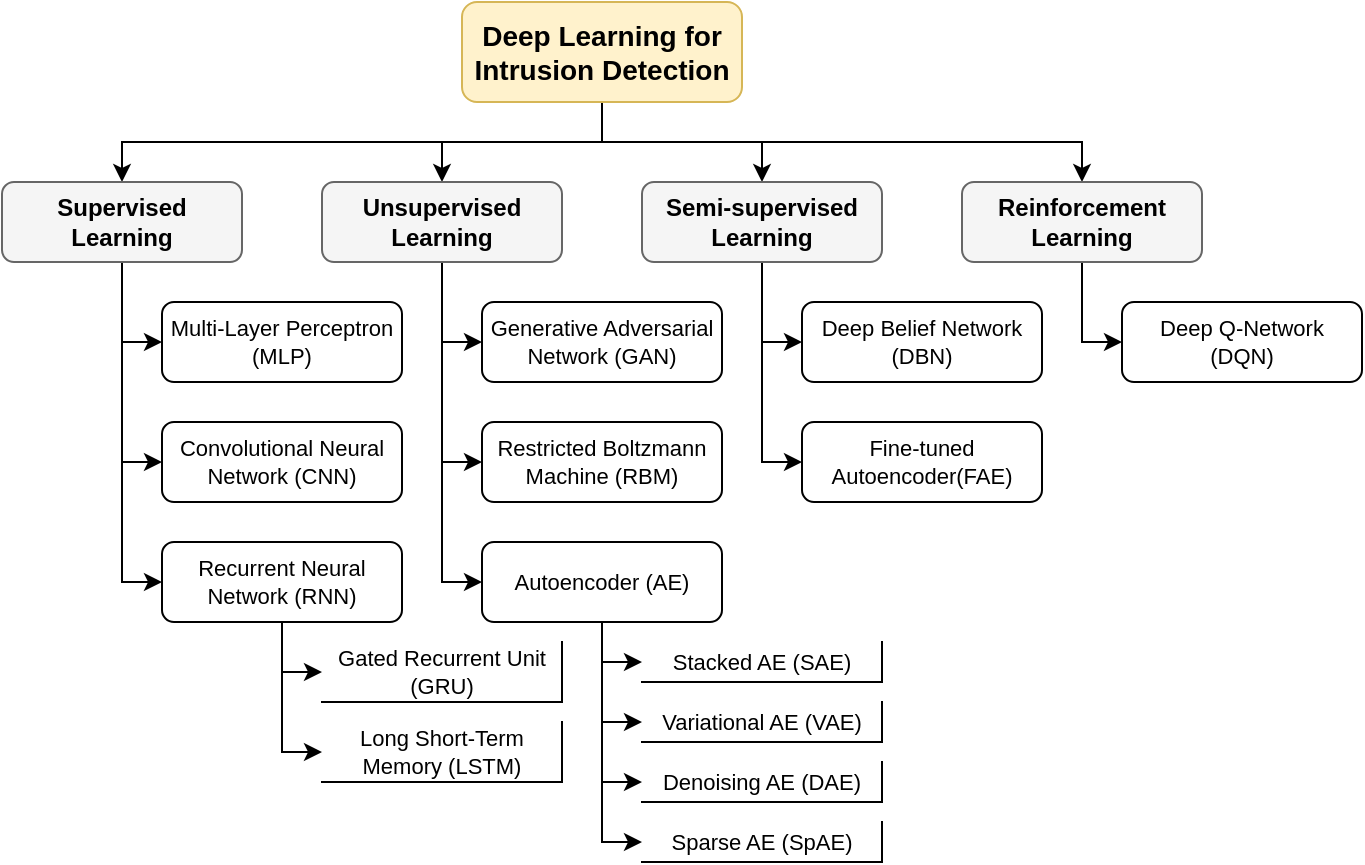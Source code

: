 <mxfile version="24.6.1" type="device" pages="6">
  <diagram id="rGkBfkEbGLoMAT9iwUar" name="[Background] DL Taxonomy">
    <mxGraphModel dx="1114" dy="904" grid="1" gridSize="10" guides="1" tooltips="1" connect="1" arrows="1" fold="1" page="0" pageScale="1" pageWidth="2336" pageHeight="1654" math="0" shadow="0">
      <root>
        <mxCell id="0" />
        <mxCell id="1" parent="0" />
        <mxCell id="KthA6C-CCrCpM97JGNdm-10" value="" style="edgeStyle=orthogonalEdgeStyle;rounded=0;orthogonalLoop=1;jettySize=auto;html=1;" parent="1" source="KthA6C-CCrCpM97JGNdm-1" target="KthA6C-CCrCpM97JGNdm-9" edge="1">
          <mxGeometry relative="1" as="geometry" />
        </mxCell>
        <mxCell id="KthA6C-CCrCpM97JGNdm-15" style="edgeStyle=orthogonalEdgeStyle;rounded=0;orthogonalLoop=1;jettySize=auto;html=1;exitX=0.5;exitY=1;exitDx=0;exitDy=0;entryX=0.5;entryY=0;entryDx=0;entryDy=0;fontSize=14;fontColor=#000000;" parent="1" source="KthA6C-CCrCpM97JGNdm-1" target="KthA6C-CCrCpM97JGNdm-4" edge="1">
          <mxGeometry relative="1" as="geometry" />
        </mxCell>
        <mxCell id="KthA6C-CCrCpM97JGNdm-17" style="edgeStyle=orthogonalEdgeStyle;rounded=0;orthogonalLoop=1;jettySize=auto;html=1;exitX=0.5;exitY=1;exitDx=0;exitDy=0;entryX=0.5;entryY=0;entryDx=0;entryDy=0;fontSize=14;fontColor=#000000;" parent="1" source="KthA6C-CCrCpM97JGNdm-1" target="KthA6C-CCrCpM97JGNdm-16" edge="1">
          <mxGeometry relative="1" as="geometry" />
        </mxCell>
        <mxCell id="KthA6C-CCrCpM97JGNdm-37" style="edgeStyle=orthogonalEdgeStyle;rounded=0;orthogonalLoop=1;jettySize=auto;html=1;exitX=0.5;exitY=1;exitDx=0;exitDy=0;entryX=0.5;entryY=0;entryDx=0;entryDy=0;fontSize=11;fontColor=#000000;" parent="1" source="KthA6C-CCrCpM97JGNdm-1" target="KthA6C-CCrCpM97JGNdm-36" edge="1">
          <mxGeometry relative="1" as="geometry" />
        </mxCell>
        <mxCell id="KthA6C-CCrCpM97JGNdm-1" value="Deep Learning for Intrusion Detection" style="rounded=1;whiteSpace=wrap;html=1;fillColor=#fff2cc;strokeColor=#d6b656;fontStyle=1;fontSize=14;" parent="1" vertex="1">
          <mxGeometry x="350" y="150" width="140" height="50" as="geometry" />
        </mxCell>
        <mxCell id="KthA6C-CCrCpM97JGNdm-12" value="" style="edgeStyle=orthogonalEdgeStyle;rounded=0;orthogonalLoop=1;jettySize=auto;html=1;entryX=0;entryY=0.5;entryDx=0;entryDy=0;" parent="1" source="KthA6C-CCrCpM97JGNdm-4" target="KthA6C-CCrCpM97JGNdm-11" edge="1">
          <mxGeometry relative="1" as="geometry">
            <mxPoint x="90" y="270" as="targetPoint" />
          </mxGeometry>
        </mxCell>
        <mxCell id="KthA6C-CCrCpM97JGNdm-20" style="edgeStyle=orthogonalEdgeStyle;rounded=0;orthogonalLoop=1;jettySize=auto;html=1;exitX=0.5;exitY=1;exitDx=0;exitDy=0;entryX=0;entryY=0.5;entryDx=0;entryDy=0;fontSize=14;fontColor=#000000;" parent="1" source="KthA6C-CCrCpM97JGNdm-4" target="KthA6C-CCrCpM97JGNdm-13" edge="1">
          <mxGeometry relative="1" as="geometry" />
        </mxCell>
        <mxCell id="KthA6C-CCrCpM97JGNdm-22" style="edgeStyle=orthogonalEdgeStyle;rounded=0;orthogonalLoop=1;jettySize=auto;html=1;exitX=0.5;exitY=1;exitDx=0;exitDy=0;entryX=0;entryY=0.5;entryDx=0;entryDy=0;fontSize=14;fontColor=#000000;" parent="1" source="KthA6C-CCrCpM97JGNdm-4" target="KthA6C-CCrCpM97JGNdm-21" edge="1">
          <mxGeometry relative="1" as="geometry" />
        </mxCell>
        <mxCell id="KthA6C-CCrCpM97JGNdm-4" value="Supervised Learning" style="rounded=1;whiteSpace=wrap;html=1;fillColor=#f5f5f5;fontColor=#000000;strokeColor=#666666;fontStyle=1" parent="1" vertex="1">
          <mxGeometry x="120" y="240" width="120" height="40" as="geometry" />
        </mxCell>
        <mxCell id="KthA6C-CCrCpM97JGNdm-27" style="edgeStyle=orthogonalEdgeStyle;rounded=0;orthogonalLoop=1;jettySize=auto;html=1;exitX=0.5;exitY=1;exitDx=0;exitDy=0;entryX=0;entryY=0.5;entryDx=0;entryDy=0;fontSize=14;fontColor=#000000;" parent="1" source="KthA6C-CCrCpM97JGNdm-9" target="KthA6C-CCrCpM97JGNdm-26" edge="1">
          <mxGeometry relative="1" as="geometry" />
        </mxCell>
        <mxCell id="KthA6C-CCrCpM97JGNdm-29" style="edgeStyle=orthogonalEdgeStyle;rounded=0;orthogonalLoop=1;jettySize=auto;html=1;exitX=0.5;exitY=1;exitDx=0;exitDy=0;entryX=0;entryY=0.5;entryDx=0;entryDy=0;fontSize=11;fontColor=#000000;" parent="1" source="KthA6C-CCrCpM97JGNdm-9" target="KthA6C-CCrCpM97JGNdm-28" edge="1">
          <mxGeometry relative="1" as="geometry" />
        </mxCell>
        <mxCell id="KthA6C-CCrCpM97JGNdm-31" style="edgeStyle=orthogonalEdgeStyle;rounded=0;orthogonalLoop=1;jettySize=auto;html=1;exitX=0.5;exitY=1;exitDx=0;exitDy=0;entryX=0;entryY=0.5;entryDx=0;entryDy=0;fontSize=11;fontColor=#000000;" parent="1" source="KthA6C-CCrCpM97JGNdm-9" target="KthA6C-CCrCpM97JGNdm-30" edge="1">
          <mxGeometry relative="1" as="geometry" />
        </mxCell>
        <mxCell id="KthA6C-CCrCpM97JGNdm-9" value="Unsupervised Learning" style="rounded=1;whiteSpace=wrap;html=1;fillColor=#f5f5f5;fontColor=#000000;strokeColor=#666666;fontStyle=1" parent="1" vertex="1">
          <mxGeometry x="280" y="240" width="120" height="40" as="geometry" />
        </mxCell>
        <mxCell id="KthA6C-CCrCpM97JGNdm-13" value="Convolutional Neural Network (CNN)" style="rounded=1;whiteSpace=wrap;html=1;fontSize=11;" parent="1" vertex="1">
          <mxGeometry x="200" y="360" width="120" height="40" as="geometry" />
        </mxCell>
        <mxCell id="KthA6C-CCrCpM97JGNdm-33" style="edgeStyle=orthogonalEdgeStyle;rounded=0;orthogonalLoop=1;jettySize=auto;html=1;exitX=0.5;exitY=1;exitDx=0;exitDy=0;entryX=0;entryY=0.5;entryDx=0;entryDy=0;fontSize=11;fontColor=#000000;" parent="1" source="KthA6C-CCrCpM97JGNdm-16" target="KthA6C-CCrCpM97JGNdm-32" edge="1">
          <mxGeometry relative="1" as="geometry" />
        </mxCell>
        <mxCell id="KthA6C-CCrCpM97JGNdm-35" style="edgeStyle=orthogonalEdgeStyle;rounded=0;orthogonalLoop=1;jettySize=auto;html=1;exitX=0.5;exitY=1;exitDx=0;exitDy=0;entryX=0;entryY=0.5;entryDx=0;entryDy=0;fontSize=11;fontColor=#000000;" parent="1" source="KthA6C-CCrCpM97JGNdm-16" target="KthA6C-CCrCpM97JGNdm-34" edge="1">
          <mxGeometry relative="1" as="geometry" />
        </mxCell>
        <mxCell id="KthA6C-CCrCpM97JGNdm-16" value="Semi-supervised Learning" style="rounded=1;whiteSpace=wrap;html=1;fillColor=#f5f5f5;fontColor=#000000;strokeColor=#666666;fontStyle=1" parent="1" vertex="1">
          <mxGeometry x="440" y="240" width="120" height="40" as="geometry" />
        </mxCell>
        <mxCell id="KthA6C-CCrCpM97JGNdm-11" value="Multi-Layer Perceptron (MLP)" style="rounded=1;whiteSpace=wrap;html=1;fontStyle=0;fontSize=11;" parent="1" vertex="1">
          <mxGeometry x="200" y="300" width="120" height="40" as="geometry" />
        </mxCell>
        <mxCell id="KthA6C-CCrCpM97JGNdm-53" style="edgeStyle=orthogonalEdgeStyle;rounded=0;orthogonalLoop=1;jettySize=auto;html=1;exitX=0.5;exitY=1;exitDx=0;exitDy=0;entryX=0;entryY=0.5;entryDx=0;entryDy=0;fontSize=11;fontColor=#000000;" parent="1" source="KthA6C-CCrCpM97JGNdm-21" target="KthA6C-CCrCpM97JGNdm-51" edge="1">
          <mxGeometry relative="1" as="geometry">
            <Array as="points">
              <mxPoint x="260" y="485" />
            </Array>
          </mxGeometry>
        </mxCell>
        <mxCell id="KthA6C-CCrCpM97JGNdm-54" style="edgeStyle=orthogonalEdgeStyle;rounded=0;orthogonalLoop=1;jettySize=auto;html=1;exitX=0.5;exitY=1;exitDx=0;exitDy=0;entryX=0;entryY=0.5;entryDx=0;entryDy=0;fontSize=11;fontColor=#000000;" parent="1" source="KthA6C-CCrCpM97JGNdm-21" target="KthA6C-CCrCpM97JGNdm-50" edge="1">
          <mxGeometry relative="1" as="geometry" />
        </mxCell>
        <mxCell id="KthA6C-CCrCpM97JGNdm-21" value="Recurrent Neural Network (RNN)" style="rounded=1;whiteSpace=wrap;html=1;fontSize=11;" parent="1" vertex="1">
          <mxGeometry x="200" y="420" width="120" height="40" as="geometry" />
        </mxCell>
        <mxCell id="KthA6C-CCrCpM97JGNdm-43" style="edgeStyle=orthogonalEdgeStyle;rounded=0;orthogonalLoop=1;jettySize=auto;html=1;exitX=0.5;exitY=1;exitDx=0;exitDy=0;entryX=0;entryY=0.5;entryDx=0;entryDy=0;fontSize=11;fontColor=#000000;" parent="1" source="KthA6C-CCrCpM97JGNdm-26" target="KthA6C-CCrCpM97JGNdm-42" edge="1">
          <mxGeometry relative="1" as="geometry">
            <Array as="points">
              <mxPoint x="420" y="510" />
            </Array>
          </mxGeometry>
        </mxCell>
        <mxCell id="KthA6C-CCrCpM97JGNdm-47" style="edgeStyle=orthogonalEdgeStyle;rounded=0;orthogonalLoop=1;jettySize=auto;html=1;exitX=0.5;exitY=1;exitDx=0;exitDy=0;entryX=0;entryY=0.5;entryDx=0;entryDy=0;fontSize=11;fontColor=#000000;" parent="1" source="KthA6C-CCrCpM97JGNdm-26" target="KthA6C-CCrCpM97JGNdm-44" edge="1">
          <mxGeometry relative="1" as="geometry">
            <Array as="points">
              <mxPoint x="420" y="480" />
            </Array>
          </mxGeometry>
        </mxCell>
        <mxCell id="KthA6C-CCrCpM97JGNdm-48" style="edgeStyle=orthogonalEdgeStyle;rounded=0;orthogonalLoop=1;jettySize=auto;html=1;exitX=0.5;exitY=1;exitDx=0;exitDy=0;entryX=0;entryY=0.5;entryDx=0;entryDy=0;fontSize=11;fontColor=#000000;" parent="1" source="KthA6C-CCrCpM97JGNdm-26" target="KthA6C-CCrCpM97JGNdm-46" edge="1">
          <mxGeometry relative="1" as="geometry" />
        </mxCell>
        <mxCell id="KthA6C-CCrCpM97JGNdm-49" style="edgeStyle=orthogonalEdgeStyle;rounded=0;orthogonalLoop=1;jettySize=auto;html=1;exitX=0.5;exitY=1;exitDx=0;exitDy=0;entryX=0;entryY=0.5;entryDx=0;entryDy=0;fontSize=11;fontColor=#000000;" parent="1" source="KthA6C-CCrCpM97JGNdm-26" target="KthA6C-CCrCpM97JGNdm-45" edge="1">
          <mxGeometry relative="1" as="geometry" />
        </mxCell>
        <mxCell id="KthA6C-CCrCpM97JGNdm-26" value="Autoencoder (AE)" style="rounded=1;whiteSpace=wrap;html=1;fontSize=11;" parent="1" vertex="1">
          <mxGeometry x="360" y="420" width="120" height="40" as="geometry" />
        </mxCell>
        <mxCell id="KthA6C-CCrCpM97JGNdm-28" value="Generative Adversarial Network (GAN)" style="rounded=1;whiteSpace=wrap;html=1;fontSize=11;" parent="1" vertex="1">
          <mxGeometry x="360" y="300" width="120" height="40" as="geometry" />
        </mxCell>
        <mxCell id="KthA6C-CCrCpM97JGNdm-30" value="R&lt;span class=&quot;kY2IgmnCmOGjharHErah&quot; style=&quot;-webkit-line-clamp: 3;&quot;&gt;estricted Boltzmann Machine (RBM)&lt;/span&gt;" style="rounded=1;whiteSpace=wrap;html=1;fontSize=11;" parent="1" vertex="1">
          <mxGeometry x="360" y="360" width="120" height="40" as="geometry" />
        </mxCell>
        <mxCell id="KthA6C-CCrCpM97JGNdm-32" value="Deep Belief Network (DBN)" style="rounded=1;whiteSpace=wrap;html=1;fontSize=11;" parent="1" vertex="1">
          <mxGeometry x="520" y="300" width="120" height="40" as="geometry" />
        </mxCell>
        <mxCell id="KthA6C-CCrCpM97JGNdm-34" value="Fine-tuned &lt;br&gt;Autoencoder(FAE)" style="rounded=1;whiteSpace=wrap;html=1;fontSize=11;" parent="1" vertex="1">
          <mxGeometry x="520" y="360" width="120" height="40" as="geometry" />
        </mxCell>
        <mxCell id="KthA6C-CCrCpM97JGNdm-39" style="edgeStyle=orthogonalEdgeStyle;rounded=0;orthogonalLoop=1;jettySize=auto;html=1;exitX=0.5;exitY=1;exitDx=0;exitDy=0;entryX=0;entryY=0.5;entryDx=0;entryDy=0;fontSize=11;fontColor=#000000;" parent="1" source="KthA6C-CCrCpM97JGNdm-36" target="KthA6C-CCrCpM97JGNdm-38" edge="1">
          <mxGeometry relative="1" as="geometry" />
        </mxCell>
        <mxCell id="KthA6C-CCrCpM97JGNdm-36" value="Reinforcement Learning" style="rounded=1;whiteSpace=wrap;html=1;fillColor=#f5f5f5;fontColor=#000000;strokeColor=#666666;fontStyle=1" parent="1" vertex="1">
          <mxGeometry x="600" y="240" width="120" height="40" as="geometry" />
        </mxCell>
        <mxCell id="KthA6C-CCrCpM97JGNdm-38" value="Deep Q-Network&lt;br&gt;(DQN)" style="rounded=1;whiteSpace=wrap;html=1;fontSize=11;" parent="1" vertex="1">
          <mxGeometry x="680" y="300" width="120" height="40" as="geometry" />
        </mxCell>
        <mxCell id="KthA6C-CCrCpM97JGNdm-42" value="Variational AE (VAE)" style="shape=partialRectangle;whiteSpace=wrap;html=1;top=0;left=0;fillColor=none;fontSize=11;fontColor=#000000;" parent="1" vertex="1">
          <mxGeometry x="440" y="500" width="120" height="20" as="geometry" />
        </mxCell>
        <mxCell id="KthA6C-CCrCpM97JGNdm-44" value="Stacked AE (SAE)" style="shape=partialRectangle;whiteSpace=wrap;html=1;top=0;left=0;fillColor=none;fontSize=11;fontColor=#000000;" parent="1" vertex="1">
          <mxGeometry x="440" y="470" width="120" height="20" as="geometry" />
        </mxCell>
        <mxCell id="KthA6C-CCrCpM97JGNdm-45" value="Sparse AE (SpAE)" style="shape=partialRectangle;whiteSpace=wrap;html=1;top=0;left=0;fillColor=none;fontSize=11;fontColor=#000000;" parent="1" vertex="1">
          <mxGeometry x="440" y="560" width="120" height="20" as="geometry" />
        </mxCell>
        <mxCell id="KthA6C-CCrCpM97JGNdm-46" value="Denoising AE (DAE)" style="shape=partialRectangle;whiteSpace=wrap;html=1;top=0;left=0;fillColor=none;fontSize=11;fontColor=#000000;" parent="1" vertex="1">
          <mxGeometry x="440" y="530" width="120" height="20" as="geometry" />
        </mxCell>
        <mxCell id="KthA6C-CCrCpM97JGNdm-50" value="Long Short-Term Memory (LSTM)" style="shape=partialRectangle;whiteSpace=wrap;html=1;top=0;left=0;fillColor=none;fontSize=11;fontColor=#000000;" parent="1" vertex="1">
          <mxGeometry x="280" y="510" width="120" height="30" as="geometry" />
        </mxCell>
        <mxCell id="KthA6C-CCrCpM97JGNdm-51" value="Gated Recurrent Unit (GRU)" style="shape=partialRectangle;whiteSpace=wrap;html=1;top=0;left=0;fillColor=none;fontSize=11;fontColor=#000000;" parent="1" vertex="1">
          <mxGeometry x="280" y="470" width="120" height="30" as="geometry" />
        </mxCell>
      </root>
    </mxGraphModel>
  </diagram>
  <diagram id="Mg0BPnkqRYaUuQXyZwE5" name="[Background] Topologies">
    <mxGraphModel dx="1114" dy="904" grid="1" gridSize="10" guides="1" tooltips="1" connect="1" arrows="1" fold="1" page="0" pageScale="1" pageWidth="2336" pageHeight="1654" math="1" shadow="0">
      <root>
        <mxCell id="0" />
        <mxCell id="1" parent="0" />
        <mxCell id="uu0CqXzK233LlUHIJlww-2" value="&lt;span style=&quot;color: rgb(0, 0, 0); font-family: Helvetica; font-size: 12px; font-style: normal; font-variant-ligatures: normal; font-variant-caps: normal; font-weight: 400; letter-spacing: normal; orphans: 2; text-align: center; text-indent: 0px; text-transform: none; widows: 2; word-spacing: 0px; -webkit-text-stroke-width: 0px; white-space: normal; text-decoration-thickness: initial; text-decoration-style: initial; text-decoration-color: initial; float: none; display: inline !important;&quot;&gt;\(N\)&lt;/span&gt;" style="ellipse;whiteSpace=wrap;html=1;aspect=fixed;fillColor=#f8cecc;strokeColor=#b85450;labelBackgroundColor=none;" parent="1" vertex="1">
          <mxGeometry x="520" y="200" width="40" height="40" as="geometry" />
        </mxCell>
        <mxCell id="uu0CqXzK233LlUHIJlww-3" value="&lt;span style=&quot;color: rgb(0, 0, 0); font-family: Helvetica; font-size: 12px; font-style: normal; font-variant-ligatures: normal; font-variant-caps: normal; font-weight: 400; letter-spacing: normal; orphans: 2; text-align: center; text-indent: 0px; text-transform: none; widows: 2; word-spacing: 0px; -webkit-text-stroke-width: 0px; white-space: normal; text-decoration-thickness: initial; text-decoration-style: initial; text-decoration-color: initial; float: none; display: inline !important;&quot;&gt;\(N\)&lt;/span&gt;" style="ellipse;whiteSpace=wrap;html=1;aspect=fixed;fillColor=#f8cecc;strokeColor=#b85450;labelBackgroundColor=none;" parent="1" vertex="1">
          <mxGeometry x="320" y="480" width="40" height="40" as="geometry" />
        </mxCell>
        <mxCell id="uu0CqXzK233LlUHIJlww-13" style="edgeStyle=none;curved=1;rounded=0;orthogonalLoop=1;jettySize=auto;html=1;fontSize=12;startSize=4;endSize=4;startArrow=classicThin;startFill=1;labelBackgroundColor=none;endArrow=classicThin;endFill=1;" parent="1" source="uu0CqXzK233LlUHIJlww-4" target="uu0CqXzK233LlUHIJlww-2" edge="1">
          <mxGeometry relative="1" as="geometry">
            <Array as="points" />
          </mxGeometry>
        </mxCell>
        <mxCell id="uu0CqXzK233LlUHIJlww-14" style="edgeStyle=none;curved=1;rounded=0;orthogonalLoop=1;jettySize=auto;html=1;fontSize=12;startSize=4;endSize=4;startArrow=classicThin;startFill=1;labelBackgroundColor=none;endArrow=classicThin;endFill=1;" parent="1" source="uu0CqXzK233LlUHIJlww-4" target="uu0CqXzK233LlUHIJlww-7" edge="1">
          <mxGeometry relative="1" as="geometry" />
        </mxCell>
        <mxCell id="uu0CqXzK233LlUHIJlww-63" style="edgeStyle=none;curved=1;rounded=0;orthogonalLoop=1;jettySize=auto;html=1;fontSize=12;startSize=4;endSize=4;startArrow=classicThin;startFill=1;endArrow=classicThin;endFill=1;" parent="1" source="uu0CqXzK233LlUHIJlww-4" target="uu0CqXzK233LlUHIJlww-62" edge="1">
          <mxGeometry relative="1" as="geometry" />
        </mxCell>
        <mxCell id="uu0CqXzK233LlUHIJlww-4" value="\(S\)" style="ellipse;whiteSpace=wrap;html=1;aspect=fixed;fillColor=#dae8fc;strokeColor=#6c8ebf;labelBackgroundColor=none;" parent="1" vertex="1">
          <mxGeometry x="480" y="120" width="40" height="40" as="geometry" />
        </mxCell>
        <mxCell id="uu0CqXzK233LlUHIJlww-7" value="&lt;span style=&quot;color: rgb(0, 0, 0); font-family: Helvetica; font-size: 12px; font-style: normal; font-variant-ligatures: normal; font-variant-caps: normal; font-weight: 400; letter-spacing: normal; orphans: 2; text-align: center; text-indent: 0px; text-transform: none; widows: 2; word-spacing: 0px; -webkit-text-stroke-width: 0px; white-space: normal; text-decoration-thickness: initial; text-decoration-style: initial; text-decoration-color: initial; float: none; display: inline !important;&quot;&gt;\(N\)&lt;/span&gt;" style="ellipse;whiteSpace=wrap;html=1;aspect=fixed;fillColor=#f8cecc;strokeColor=#b85450;labelBackgroundColor=none;" parent="1" vertex="1">
          <mxGeometry x="440" y="200" width="40" height="40" as="geometry" />
        </mxCell>
        <mxCell id="uu0CqXzK233LlUHIJlww-61" style="edgeStyle=none;curved=1;rounded=0;orthogonalLoop=1;jettySize=auto;html=1;fontSize=12;startSize=4;endSize=4;startArrow=classicThin;startFill=1;endArrow=classicThin;endFill=1;" parent="1" source="uu0CqXzK233LlUHIJlww-8" target="uu0CqXzK233LlUHIJlww-57" edge="1">
          <mxGeometry relative="1" as="geometry" />
        </mxCell>
        <mxCell id="uu0CqXzK233LlUHIJlww-8" value="&lt;span style=&quot;color: rgb(0, 0, 0); font-family: Helvetica; font-size: 12px; font-style: normal; font-variant-ligatures: normal; font-variant-caps: normal; font-weight: 400; letter-spacing: normal; orphans: 2; text-align: center; text-indent: 0px; text-transform: none; widows: 2; word-spacing: 0px; -webkit-text-stroke-width: 0px; white-space: normal; text-decoration-thickness: initial; text-decoration-style: initial; text-decoration-color: initial; float: none; display: inline !important;&quot;&gt;\(N\)&lt;/span&gt;" style="ellipse;whiteSpace=wrap;html=1;aspect=fixed;fillColor=#f8cecc;strokeColor=#b85450;labelBackgroundColor=none;" parent="1" vertex="1">
          <mxGeometry x="600" y="200" width="40" height="40" as="geometry" />
        </mxCell>
        <mxCell id="uu0CqXzK233LlUHIJlww-40" value="&lt;span style=&quot;color: rgb(0, 0, 0); font-family: Helvetica; font-size: 12px; font-style: normal; font-variant-ligatures: normal; font-variant-caps: normal; font-weight: 400; letter-spacing: normal; orphans: 2; text-align: center; text-indent: 0px; text-transform: none; widows: 2; word-spacing: 0px; -webkit-text-stroke-width: 0px; white-space: normal; text-decoration-thickness: initial; text-decoration-style: initial; text-decoration-color: initial; float: none; display: inline !important;&quot;&gt;\(N\)&lt;/span&gt;" style="ellipse;whiteSpace=wrap;html=1;aspect=fixed;fillColor=#f8cecc;strokeColor=#b85450;labelBackgroundColor=none;" parent="1" vertex="1">
          <mxGeometry x="160" y="120" width="40" height="40" as="geometry" />
        </mxCell>
        <mxCell id="uu0CqXzK233LlUHIJlww-41" value="&lt;span style=&quot;color: rgb(0, 0, 0); font-family: Helvetica; font-size: 12px; font-style: normal; font-variant-ligatures: normal; font-variant-caps: normal; font-weight: 400; letter-spacing: normal; orphans: 2; text-align: center; text-indent: 0px; text-transform: none; widows: 2; word-spacing: 0px; -webkit-text-stroke-width: 0px; white-space: normal; text-decoration-thickness: initial; text-decoration-style: initial; text-decoration-color: initial; float: none; display: inline !important;&quot;&gt;\(N\)&lt;/span&gt;" style="ellipse;whiteSpace=wrap;html=1;aspect=fixed;fillColor=#f8cecc;strokeColor=#b85450;labelBackgroundColor=none;" parent="1" vertex="1">
          <mxGeometry x="240" y="200" width="40" height="40" as="geometry" />
        </mxCell>
        <mxCell id="uu0CqXzK233LlUHIJlww-42" value="&lt;span style=&quot;color: rgb(0, 0, 0); font-family: Helvetica; font-size: 12px; font-style: normal; font-variant-ligatures: normal; font-variant-caps: normal; font-weight: 400; letter-spacing: normal; orphans: 2; text-align: center; text-indent: 0px; text-transform: none; widows: 2; word-spacing: 0px; -webkit-text-stroke-width: 0px; white-space: normal; text-decoration-thickness: initial; text-decoration-style: initial; text-decoration-color: initial; float: none; display: inline !important;&quot;&gt;\(N\)&lt;/span&gt;" style="ellipse;whiteSpace=wrap;html=1;aspect=fixed;fillColor=#f8cecc;strokeColor=#b85450;labelBackgroundColor=none;" parent="1" vertex="1">
          <mxGeometry x="320" y="120" width="40" height="40" as="geometry" />
        </mxCell>
        <mxCell id="uu0CqXzK233LlUHIJlww-43" style="edgeStyle=none;curved=1;rounded=0;orthogonalLoop=1;jettySize=auto;html=1;exitX=0.5;exitY=1;exitDx=0;exitDy=0;entryX=0.5;entryY=0;entryDx=0;entryDy=0;fontSize=12;startSize=4;endSize=4;startArrow=classicThin;startFill=1;labelBackgroundColor=none;endArrow=classicThin;endFill=1;" parent="1" source="uu0CqXzK233LlUHIJlww-51" target="uu0CqXzK233LlUHIJlww-41" edge="1">
          <mxGeometry relative="1" as="geometry" />
        </mxCell>
        <mxCell id="uu0CqXzK233LlUHIJlww-44" style="edgeStyle=none;curved=1;rounded=0;orthogonalLoop=1;jettySize=auto;html=1;exitX=0;exitY=1;exitDx=0;exitDy=0;fontSize=12;startSize=4;endSize=4;startArrow=classicThin;startFill=1;labelBackgroundColor=none;endArrow=classicThin;endFill=1;" parent="1" source="uu0CqXzK233LlUHIJlww-51" target="uu0CqXzK233LlUHIJlww-53" edge="1">
          <mxGeometry relative="1" as="geometry" />
        </mxCell>
        <mxCell id="uu0CqXzK233LlUHIJlww-45" style="edgeStyle=none;curved=1;rounded=0;orthogonalLoop=1;jettySize=auto;html=1;exitX=0;exitY=0.5;exitDx=0;exitDy=0;entryX=1;entryY=0.5;entryDx=0;entryDy=0;fontSize=12;startSize=4;endSize=4;startArrow=classicThin;startFill=1;labelBackgroundColor=none;endArrow=classicThin;endFill=1;" parent="1" source="uu0CqXzK233LlUHIJlww-51" target="uu0CqXzK233LlUHIJlww-40" edge="1">
          <mxGeometry relative="1" as="geometry" />
        </mxCell>
        <mxCell id="uu0CqXzK233LlUHIJlww-46" style="edgeStyle=none;curved=1;rounded=0;orthogonalLoop=1;jettySize=auto;html=1;exitX=0;exitY=0;exitDx=0;exitDy=0;entryX=1;entryY=1;entryDx=0;entryDy=0;fontSize=12;startSize=4;endSize=4;startArrow=classicThin;startFill=1;labelBackgroundColor=none;endArrow=classicThin;endFill=1;" parent="1" source="uu0CqXzK233LlUHIJlww-51" target="uu0CqXzK233LlUHIJlww-56" edge="1">
          <mxGeometry relative="1" as="geometry" />
        </mxCell>
        <mxCell id="uu0CqXzK233LlUHIJlww-47" style="edgeStyle=none;curved=1;rounded=0;orthogonalLoop=1;jettySize=auto;html=1;exitX=0.5;exitY=0;exitDx=0;exitDy=0;entryX=0.5;entryY=1;entryDx=0;entryDy=0;fontSize=12;startSize=4;endSize=4;startArrow=classicThin;startFill=1;labelBackgroundColor=none;endArrow=classicThin;endFill=1;" parent="1" source="uu0CqXzK233LlUHIJlww-51" target="uu0CqXzK233LlUHIJlww-52" edge="1">
          <mxGeometry relative="1" as="geometry" />
        </mxCell>
        <mxCell id="uu0CqXzK233LlUHIJlww-48" style="edgeStyle=none;curved=1;rounded=0;orthogonalLoop=1;jettySize=auto;html=1;exitX=1;exitY=0;exitDx=0;exitDy=0;entryX=0;entryY=1;entryDx=0;entryDy=0;fontSize=12;startSize=4;endSize=4;startArrow=classicThin;startFill=1;labelBackgroundColor=none;endArrow=classicThin;endFill=1;" parent="1" source="uu0CqXzK233LlUHIJlww-51" target="uu0CqXzK233LlUHIJlww-55" edge="1">
          <mxGeometry relative="1" as="geometry" />
        </mxCell>
        <mxCell id="uu0CqXzK233LlUHIJlww-49" style="edgeStyle=none;curved=1;rounded=0;orthogonalLoop=1;jettySize=auto;html=1;exitX=1;exitY=0.5;exitDx=0;exitDy=0;entryX=0;entryY=0.5;entryDx=0;entryDy=0;fontSize=12;startSize=4;endSize=4;startArrow=classicThin;startFill=1;labelBackgroundColor=none;endArrow=classicThin;endFill=1;" parent="1" source="uu0CqXzK233LlUHIJlww-51" target="uu0CqXzK233LlUHIJlww-42" edge="1">
          <mxGeometry relative="1" as="geometry" />
        </mxCell>
        <mxCell id="uu0CqXzK233LlUHIJlww-50" style="edgeStyle=none;curved=1;rounded=0;orthogonalLoop=1;jettySize=auto;html=1;exitX=1;exitY=1;exitDx=0;exitDy=0;entryX=0;entryY=0;entryDx=0;entryDy=0;fontSize=12;startSize=4;endSize=4;startArrow=classicThin;startFill=1;labelBackgroundColor=none;endArrow=classicThin;endFill=1;" parent="1" source="uu0CqXzK233LlUHIJlww-51" target="uu0CqXzK233LlUHIJlww-54" edge="1">
          <mxGeometry relative="1" as="geometry" />
        </mxCell>
        <mxCell id="uu0CqXzK233LlUHIJlww-51" value="\(S\)" style="ellipse;whiteSpace=wrap;html=1;aspect=fixed;fillColor=#dae8fc;strokeColor=#6c8ebf;labelBackgroundColor=none;" parent="1" vertex="1">
          <mxGeometry x="240" y="120" width="40" height="40" as="geometry" />
        </mxCell>
        <mxCell id="uu0CqXzK233LlUHIJlww-52" value="&lt;span style=&quot;color: rgb(0, 0, 0); font-family: Helvetica; font-size: 12px; font-style: normal; font-variant-ligatures: normal; font-variant-caps: normal; font-weight: 400; letter-spacing: normal; orphans: 2; text-align: center; text-indent: 0px; text-transform: none; widows: 2; word-spacing: 0px; -webkit-text-stroke-width: 0px; white-space: normal; text-decoration-thickness: initial; text-decoration-style: initial; text-decoration-color: initial; float: none; display: inline !important;&quot;&gt;\(N\)&lt;/span&gt;" style="ellipse;whiteSpace=wrap;html=1;aspect=fixed;fillColor=#f8cecc;strokeColor=#b85450;labelBackgroundColor=none;" parent="1" vertex="1">
          <mxGeometry x="240" y="40" width="40" height="40" as="geometry" />
        </mxCell>
        <mxCell id="uu0CqXzK233LlUHIJlww-53" value="&lt;span style=&quot;color: rgb(0, 0, 0); font-family: Helvetica; font-size: 12px; font-style: normal; font-variant-ligatures: normal; font-variant-caps: normal; font-weight: 400; letter-spacing: normal; orphans: 2; text-align: center; text-indent: 0px; text-transform: none; widows: 2; word-spacing: 0px; -webkit-text-stroke-width: 0px; white-space: normal; text-decoration-thickness: initial; text-decoration-style: initial; text-decoration-color: initial; float: none; display: inline !important;&quot;&gt;\(N\)&lt;/span&gt;" style="ellipse;whiteSpace=wrap;html=1;aspect=fixed;fillColor=#f8cecc;strokeColor=#b85450;labelBackgroundColor=none;" parent="1" vertex="1">
          <mxGeometry x="180" y="180" width="40" height="40" as="geometry" />
        </mxCell>
        <mxCell id="uu0CqXzK233LlUHIJlww-54" value="&lt;span style=&quot;color: rgb(0, 0, 0); font-family: Helvetica; font-size: 12px; font-style: normal; font-variant-ligatures: normal; font-variant-caps: normal; font-weight: 400; letter-spacing: normal; orphans: 2; text-align: center; text-indent: 0px; text-transform: none; widows: 2; word-spacing: 0px; -webkit-text-stroke-width: 0px; white-space: normal; text-decoration-thickness: initial; text-decoration-style: initial; text-decoration-color: initial; float: none; display: inline !important;&quot;&gt;\(N\)&lt;/span&gt;" style="ellipse;whiteSpace=wrap;html=1;aspect=fixed;fillColor=#f8cecc;strokeColor=#b85450;labelBackgroundColor=none;" parent="1" vertex="1">
          <mxGeometry x="300" y="180" width="40" height="40" as="geometry" />
        </mxCell>
        <mxCell id="uu0CqXzK233LlUHIJlww-55" value="&lt;span style=&quot;color: rgb(0, 0, 0); font-family: Helvetica; font-size: 12px; font-style: normal; font-variant-ligatures: normal; font-variant-caps: normal; font-weight: 400; letter-spacing: normal; orphans: 2; text-align: center; text-indent: 0px; text-transform: none; widows: 2; word-spacing: 0px; -webkit-text-stroke-width: 0px; white-space: normal; text-decoration-thickness: initial; text-decoration-style: initial; text-decoration-color: initial; float: none; display: inline !important;&quot;&gt;\(N\)&lt;/span&gt;" style="ellipse;whiteSpace=wrap;html=1;aspect=fixed;fillColor=#f8cecc;strokeColor=#b85450;labelBackgroundColor=none;" parent="1" vertex="1">
          <mxGeometry x="300" y="60" width="40" height="40" as="geometry" />
        </mxCell>
        <mxCell id="uu0CqXzK233LlUHIJlww-56" value="\(N\)" style="ellipse;whiteSpace=wrap;html=1;aspect=fixed;fillColor=#f8cecc;strokeColor=#b85450;labelBackgroundColor=none;" parent="1" vertex="1">
          <mxGeometry x="180" y="60" width="40" height="40" as="geometry" />
        </mxCell>
        <mxCell id="uu0CqXzK233LlUHIJlww-57" value="\(S\)" style="ellipse;whiteSpace=wrap;html=1;aspect=fixed;fillColor=#dae8fc;strokeColor=#6c8ebf;labelBackgroundColor=none;" parent="1" vertex="1">
          <mxGeometry x="560" y="120" width="40" height="40" as="geometry" />
        </mxCell>
        <mxCell id="uu0CqXzK233LlUHIJlww-64" style="edgeStyle=none;curved=1;rounded=0;orthogonalLoop=1;jettySize=auto;html=1;fontSize=12;startSize=4;endSize=4;startArrow=classicThin;startFill=1;endArrow=classicThin;endFill=1;" parent="1" source="uu0CqXzK233LlUHIJlww-62" target="uu0CqXzK233LlUHIJlww-57" edge="1">
          <mxGeometry relative="1" as="geometry" />
        </mxCell>
        <mxCell id="uu0CqXzK233LlUHIJlww-62" value="\(S\)" style="ellipse;whiteSpace=wrap;html=1;aspect=fixed;fillColor=#dae8fc;strokeColor=#6c8ebf;labelBackgroundColor=none;" parent="1" vertex="1">
          <mxGeometry x="520" y="40" width="40" height="40" as="geometry" />
        </mxCell>
        <mxCell id="uu0CqXzK233LlUHIJlww-65" value="&lt;span style=&quot;color: rgb(0, 0, 0); font-family: Helvetica; font-size: 12px; font-style: normal; font-variant-ligatures: normal; font-variant-caps: normal; font-weight: 400; letter-spacing: normal; orphans: 2; text-align: center; text-indent: 0px; text-transform: none; widows: 2; word-spacing: 0px; -webkit-text-stroke-width: 0px; white-space: normal; text-decoration-thickness: initial; text-decoration-style: initial; text-decoration-color: initial; float: none; display: inline !important;&quot;&gt;\(N\)&lt;/span&gt;" style="ellipse;whiteSpace=wrap;html=1;aspect=fixed;fillColor=#f8cecc;strokeColor=#b85450;labelBackgroundColor=none;" parent="1" vertex="1">
          <mxGeometry x="160" y="400" width="40" height="40" as="geometry" />
        </mxCell>
        <mxCell id="uu0CqXzK233LlUHIJlww-66" style="edgeStyle=none;curved=1;rounded=0;orthogonalLoop=1;jettySize=auto;html=1;fontSize=12;startSize=4;endSize=4;startArrow=classicThin;startFill=1;labelBackgroundColor=none;endArrow=classicThin;endFill=1;" parent="1" source="uu0CqXzK233LlUHIJlww-69" target="uu0CqXzK233LlUHIJlww-65" edge="1">
          <mxGeometry relative="1" as="geometry">
            <Array as="points" />
          </mxGeometry>
        </mxCell>
        <mxCell id="uu0CqXzK233LlUHIJlww-67" style="edgeStyle=none;curved=1;rounded=0;orthogonalLoop=1;jettySize=auto;html=1;fontSize=12;startSize=4;endSize=4;startArrow=classicThin;startFill=1;labelBackgroundColor=none;endArrow=classicThin;endFill=1;" parent="1" source="uu0CqXzK233LlUHIJlww-69" target="uu0CqXzK233LlUHIJlww-70" edge="1">
          <mxGeometry relative="1" as="geometry" />
        </mxCell>
        <mxCell id="uu0CqXzK233LlUHIJlww-68" style="edgeStyle=none;curved=1;rounded=0;orthogonalLoop=1;jettySize=auto;html=1;fontSize=12;startSize=4;endSize=4;startArrow=classicThin;startFill=1;endArrow=classicThin;endFill=1;" parent="1" source="uu0CqXzK233LlUHIJlww-69" target="uu0CqXzK233LlUHIJlww-77" edge="1">
          <mxGeometry relative="1" as="geometry" />
        </mxCell>
        <mxCell id="uu0CqXzK233LlUHIJlww-80" style="edgeStyle=none;curved=1;rounded=0;orthogonalLoop=1;jettySize=auto;html=1;fontSize=12;startSize=4;endSize=4;startArrow=classicThin;startFill=1;endArrow=classicThin;endFill=1;" parent="1" source="uu0CqXzK233LlUHIJlww-69" target="uu0CqXzK233LlUHIJlww-78" edge="1">
          <mxGeometry relative="1" as="geometry" />
        </mxCell>
        <mxCell id="uu0CqXzK233LlUHIJlww-69" value="\(S\)" style="ellipse;whiteSpace=wrap;html=1;aspect=fixed;fillColor=#dae8fc;strokeColor=#6c8ebf;labelBackgroundColor=none;" parent="1" vertex="1">
          <mxGeometry x="220" y="440" width="40" height="40" as="geometry" />
        </mxCell>
        <mxCell id="uu0CqXzK233LlUHIJlww-70" value="&lt;span style=&quot;color: rgb(0, 0, 0); font-family: Helvetica; font-size: 12px; font-style: normal; font-variant-ligatures: normal; font-variant-caps: normal; font-weight: 400; letter-spacing: normal; orphans: 2; text-align: center; text-indent: 0px; text-transform: none; widows: 2; word-spacing: 0px; -webkit-text-stroke-width: 0px; white-space: normal; text-decoration-thickness: initial; text-decoration-style: initial; text-decoration-color: initial; float: none; display: inline !important;&quot;&gt;\(N\)&lt;/span&gt;" style="ellipse;whiteSpace=wrap;html=1;aspect=fixed;fillColor=#f8cecc;strokeColor=#b85450;labelBackgroundColor=none;" parent="1" vertex="1">
          <mxGeometry x="160" y="480" width="40" height="40" as="geometry" />
        </mxCell>
        <mxCell id="uu0CqXzK233LlUHIJlww-84" style="edgeStyle=none;curved=1;rounded=0;orthogonalLoop=1;jettySize=auto;html=1;fontSize=12;startSize=4;endSize=4;startArrow=classicThin;startFill=1;endArrow=classicThin;endFill=1;" parent="1" source="uu0CqXzK233LlUHIJlww-77" target="uu0CqXzK233LlUHIJlww-79" edge="1">
          <mxGeometry relative="1" as="geometry" />
        </mxCell>
        <mxCell id="uu0CqXzK233LlUHIJlww-77" value="\(S\)" style="ellipse;whiteSpace=wrap;html=1;aspect=fixed;fillColor=#dae8fc;strokeColor=#6c8ebf;labelBackgroundColor=none;" parent="1" vertex="1">
          <mxGeometry x="240" y="360" width="40" height="40" as="geometry" />
        </mxCell>
        <mxCell id="uu0CqXzK233LlUHIJlww-82" style="edgeStyle=none;curved=1;rounded=0;orthogonalLoop=1;jettySize=auto;html=1;fontSize=12;startSize=4;endSize=4;startArrow=classicThin;startFill=1;endArrow=classicThin;endFill=1;" parent="1" source="uu0CqXzK233LlUHIJlww-78" target="uu0CqXzK233LlUHIJlww-77" edge="1">
          <mxGeometry relative="1" as="geometry" />
        </mxCell>
        <mxCell id="uu0CqXzK233LlUHIJlww-83" style="edgeStyle=none;curved=1;rounded=0;orthogonalLoop=1;jettySize=auto;html=1;fontSize=12;startSize=4;endSize=4;startArrow=classicThin;startFill=1;endArrow=classicThin;endFill=1;" parent="1" source="uu0CqXzK233LlUHIJlww-78" target="uu0CqXzK233LlUHIJlww-3" edge="1">
          <mxGeometry relative="1" as="geometry" />
        </mxCell>
        <mxCell id="uu0CqXzK233LlUHIJlww-78" value="\(S\)" style="ellipse;whiteSpace=wrap;html=1;aspect=fixed;fillColor=#dae8fc;strokeColor=#6c8ebf;labelBackgroundColor=none;" parent="1" vertex="1">
          <mxGeometry x="300" y="410" width="40" height="40" as="geometry" />
        </mxCell>
        <mxCell id="uu0CqXzK233LlUHIJlww-79" value="&lt;span style=&quot;color: rgb(0, 0, 0); font-family: Helvetica; font-size: 12px; font-style: normal; font-variant-ligatures: normal; font-variant-caps: normal; font-weight: 400; letter-spacing: normal; orphans: 2; text-align: center; text-indent: 0px; text-transform: none; widows: 2; word-spacing: 0px; -webkit-text-stroke-width: 0px; white-space: normal; text-decoration-thickness: initial; text-decoration-style: initial; text-decoration-color: initial; float: none; display: inline !important;&quot;&gt;\(N\)&lt;/span&gt;" style="ellipse;whiteSpace=wrap;html=1;aspect=fixed;fillColor=#f8cecc;strokeColor=#b85450;labelBackgroundColor=none;" parent="1" vertex="1">
          <mxGeometry x="180" y="320" width="40" height="40" as="geometry" />
        </mxCell>
        <mxCell id="uu0CqXzK233LlUHIJlww-86" style="edgeStyle=none;curved=1;rounded=0;orthogonalLoop=1;jettySize=auto;html=1;fontSize=12;startSize=4;endSize=4;startArrow=classicThin;startFill=1;endArrow=classicThin;endFill=1;" parent="1" source="uu0CqXzK233LlUHIJlww-85" target="uu0CqXzK233LlUHIJlww-77" edge="1">
          <mxGeometry relative="1" as="geometry" />
        </mxCell>
        <mxCell id="uu0CqXzK233LlUHIJlww-85" value="&lt;span style=&quot;color: rgb(0, 0, 0); font-family: Helvetica; font-size: 12px; font-style: normal; font-variant-ligatures: normal; font-variant-caps: normal; font-weight: 400; letter-spacing: normal; orphans: 2; text-align: center; text-indent: 0px; text-transform: none; widows: 2; word-spacing: 0px; -webkit-text-stroke-width: 0px; white-space: normal; text-decoration-thickness: initial; text-decoration-style: initial; text-decoration-color: initial; float: none; display: inline !important;&quot;&gt;\(N\)&lt;/span&gt;" style="ellipse;whiteSpace=wrap;html=1;aspect=fixed;fillColor=#f8cecc;strokeColor=#b85450;labelBackgroundColor=none;" parent="1" vertex="1">
          <mxGeometry x="300" y="320" width="40" height="40" as="geometry" />
        </mxCell>
        <mxCell id="uu0CqXzK233LlUHIJlww-95" value="" style="group;movable=1;resizable=1;rotatable=1;deletable=1;editable=1;locked=0;connectable=1;" parent="1" vertex="1" connectable="0">
          <mxGeometry x="520" y="480" width="40" height="40" as="geometry" />
        </mxCell>
        <mxCell id="uu0CqXzK233LlUHIJlww-90" value="" style="verticalLabelPosition=bottom;verticalAlign=top;html=1;shape=mxgraph.basic.pie;startAngle=0;endAngle=0.5;fillColor=#dae8fc;strokeColor=#6c8ebf;movable=1;resizable=1;rotatable=1;deletable=1;editable=1;locked=0;connectable=1;" parent="uu0CqXzK233LlUHIJlww-95" vertex="1">
          <mxGeometry width="40" height="40" as="geometry" />
        </mxCell>
        <mxCell id="uu0CqXzK233LlUHIJlww-91" value="" style="verticalLabelPosition=bottom;verticalAlign=top;html=1;shape=mxgraph.basic.pie;startAngle=0.5;endAngle=1;fillColor=#f8cecc;strokeColor=#b85450;movable=1;resizable=1;rotatable=1;deletable=1;editable=1;locked=0;connectable=1;" parent="uu0CqXzK233LlUHIJlww-95" vertex="1">
          <mxGeometry width="40" height="40" as="geometry" />
        </mxCell>
        <mxCell id="uu0CqXzK233LlUHIJlww-93" value="&lt;span style=&quot;text-wrap: nowrap;&quot;&gt;&lt;font style=&quot;font-size: 12px;&quot;&gt;\(N\)&lt;/font&gt;&lt;/span&gt;" style="text;strokeColor=none;fillColor=none;html=1;align=center;verticalAlign=middle;whiteSpace=wrap;rounded=0;fontSize=16;movable=1;resizable=1;rotatable=1;deletable=1;editable=1;locked=0;connectable=1;" parent="uu0CqXzK233LlUHIJlww-95" vertex="1">
          <mxGeometry width="20" height="40" as="geometry" />
        </mxCell>
        <mxCell id="uu0CqXzK233LlUHIJlww-94" value="&lt;span style=&quot;text-wrap: nowrap;&quot;&gt;&lt;font style=&quot;font-size: 12px;&quot;&gt;\(S\)&lt;/font&gt;&lt;/span&gt;" style="text;strokeColor=none;fillColor=none;html=1;align=center;verticalAlign=middle;whiteSpace=wrap;rounded=0;fontSize=16;movable=1;resizable=1;rotatable=1;deletable=1;editable=1;locked=0;connectable=1;" parent="uu0CqXzK233LlUHIJlww-95" vertex="1">
          <mxGeometry x="20" width="20" height="40" as="geometry" />
        </mxCell>
        <mxCell id="uu0CqXzK233LlUHIJlww-98" value="" style="group;movable=1;resizable=1;rotatable=1;deletable=1;editable=1;locked=0;connectable=1;" parent="1" vertex="1" connectable="0">
          <mxGeometry x="440" y="400" width="40" height="40" as="geometry" />
        </mxCell>
        <mxCell id="uu0CqXzK233LlUHIJlww-99" value="" style="verticalLabelPosition=bottom;verticalAlign=top;html=1;shape=mxgraph.basic.pie;startAngle=0;endAngle=0.5;fillColor=#dae8fc;strokeColor=#6c8ebf;movable=1;resizable=1;rotatable=1;deletable=1;editable=1;locked=0;connectable=1;" parent="uu0CqXzK233LlUHIJlww-98" vertex="1">
          <mxGeometry width="40" height="40" as="geometry" />
        </mxCell>
        <mxCell id="uu0CqXzK233LlUHIJlww-100" value="" style="verticalLabelPosition=bottom;verticalAlign=top;html=1;shape=mxgraph.basic.pie;startAngle=0.5;endAngle=1;fillColor=#f8cecc;strokeColor=#b85450;movable=1;resizable=1;rotatable=1;deletable=1;editable=1;locked=0;connectable=1;" parent="uu0CqXzK233LlUHIJlww-98" vertex="1">
          <mxGeometry width="40" height="40" as="geometry" />
        </mxCell>
        <mxCell id="uu0CqXzK233LlUHIJlww-101" value="&lt;span style=&quot;text-wrap: nowrap;&quot;&gt;&lt;font style=&quot;font-size: 12px;&quot;&gt;\(N\)&lt;/font&gt;&lt;/span&gt;" style="text;strokeColor=none;fillColor=none;html=1;align=center;verticalAlign=middle;whiteSpace=wrap;rounded=0;fontSize=16;movable=1;resizable=1;rotatable=1;deletable=1;editable=1;locked=0;connectable=1;" parent="uu0CqXzK233LlUHIJlww-98" vertex="1">
          <mxGeometry width="20" height="40" as="geometry" />
        </mxCell>
        <mxCell id="uu0CqXzK233LlUHIJlww-102" value="&lt;span style=&quot;text-wrap: nowrap;&quot;&gt;&lt;font style=&quot;font-size: 12px;&quot;&gt;\(S\)&lt;/font&gt;&lt;/span&gt;" style="text;strokeColor=none;fillColor=none;html=1;align=center;verticalAlign=middle;whiteSpace=wrap;rounded=0;fontSize=16;movable=1;resizable=1;rotatable=1;deletable=1;editable=1;locked=0;connectable=1;" parent="uu0CqXzK233LlUHIJlww-98" vertex="1">
          <mxGeometry x="20" width="20" height="40" as="geometry" />
        </mxCell>
        <mxCell id="uu0CqXzK233LlUHIJlww-133" style="edgeStyle=none;curved=1;rounded=0;orthogonalLoop=1;jettySize=auto;html=1;fontSize=12;startSize=4;endSize=4;startArrow=classicThin;startFill=1;endArrow=classicThin;endFill=1;movable=1;resizable=1;rotatable=1;deletable=1;editable=1;locked=0;connectable=1;" parent="1" edge="1">
          <mxGeometry relative="1" as="geometry">
            <mxPoint x="489" y="461" as="sourcePoint" />
            <mxPoint x="534" y="360" as="targetPoint" />
          </mxGeometry>
        </mxCell>
        <mxCell id="uu0CqXzK233LlUHIJlww-134" style="edgeStyle=none;curved=1;rounded=0;orthogonalLoop=1;jettySize=auto;html=1;fontSize=12;startSize=4;endSize=4;startArrow=classicThin;startFill=1;endArrow=classicThin;endFill=1;movable=1;resizable=1;rotatable=1;deletable=1;editable=1;locked=0;connectable=1;" parent="1" source="uu0CqXzK233LlUHIJlww-103" target="uu0CqXzK233LlUHIJlww-95" edge="1">
          <mxGeometry relative="1" as="geometry" />
        </mxCell>
        <mxCell id="uu0CqXzK233LlUHIJlww-103" value="" style="group;movable=1;resizable=1;rotatable=1;deletable=1;editable=1;locked=0;connectable=1;" parent="1" vertex="1" connectable="0">
          <mxGeometry x="460" y="460" width="40" height="40" as="geometry" />
        </mxCell>
        <mxCell id="uu0CqXzK233LlUHIJlww-104" value="" style="verticalLabelPosition=bottom;verticalAlign=top;html=1;shape=mxgraph.basic.pie;startAngle=0;endAngle=0.5;fillColor=#dae8fc;strokeColor=#6c8ebf;movable=1;resizable=1;rotatable=1;deletable=1;editable=1;locked=0;connectable=1;" parent="uu0CqXzK233LlUHIJlww-103" vertex="1">
          <mxGeometry width="40" height="40" as="geometry" />
        </mxCell>
        <mxCell id="uu0CqXzK233LlUHIJlww-105" value="" style="verticalLabelPosition=bottom;verticalAlign=top;html=1;shape=mxgraph.basic.pie;startAngle=0.5;endAngle=1;fillColor=#f8cecc;strokeColor=#b85450;movable=1;resizable=1;rotatable=1;deletable=1;editable=1;locked=0;connectable=1;" parent="uu0CqXzK233LlUHIJlww-103" vertex="1">
          <mxGeometry width="40" height="40" as="geometry" />
        </mxCell>
        <mxCell id="uu0CqXzK233LlUHIJlww-106" value="&lt;span style=&quot;text-wrap: nowrap;&quot;&gt;&lt;font style=&quot;font-size: 12px;&quot;&gt;\(N\)&lt;/font&gt;&lt;/span&gt;" style="text;strokeColor=none;fillColor=none;html=1;align=center;verticalAlign=middle;whiteSpace=wrap;rounded=0;fontSize=16;movable=1;resizable=1;rotatable=1;deletable=1;editable=1;locked=0;connectable=1;" parent="uu0CqXzK233LlUHIJlww-103" vertex="1">
          <mxGeometry width="20" height="40" as="geometry" />
        </mxCell>
        <mxCell id="uu0CqXzK233LlUHIJlww-107" value="&lt;span style=&quot;text-wrap: nowrap;&quot;&gt;&lt;font style=&quot;font-size: 12px;&quot;&gt;\(S\)&lt;/font&gt;&lt;/span&gt;" style="text;strokeColor=none;fillColor=none;html=1;align=center;verticalAlign=middle;whiteSpace=wrap;rounded=0;fontSize=16;movable=1;resizable=1;rotatable=1;deletable=1;editable=1;locked=0;connectable=1;" parent="uu0CqXzK233LlUHIJlww-103" vertex="1">
          <mxGeometry x="20" width="20" height="40" as="geometry" />
        </mxCell>
        <mxCell id="uu0CqXzK233LlUHIJlww-137" style="edgeStyle=none;curved=1;rounded=0;orthogonalLoop=1;jettySize=auto;html=1;fontSize=12;startSize=4;endSize=4;startArrow=classicThin;startFill=1;endArrow=classicThin;endFill=1;movable=1;resizable=1;rotatable=1;deletable=1;editable=1;locked=0;connectable=1;" parent="1" edge="1">
          <mxGeometry relative="1" as="geometry">
            <mxPoint x="496" y="374" as="sourcePoint" />
            <mxPoint x="587" y="466" as="targetPoint" />
          </mxGeometry>
        </mxCell>
        <mxCell id="uu0CqXzK233LlUHIJlww-108" value="" style="group;movable=1;resizable=1;rotatable=1;deletable=1;editable=1;locked=0;connectable=1;" parent="1" vertex="1" connectable="0">
          <mxGeometry x="460" y="340" width="40" height="40" as="geometry" />
        </mxCell>
        <mxCell id="uu0CqXzK233LlUHIJlww-109" value="" style="verticalLabelPosition=bottom;verticalAlign=top;html=1;shape=mxgraph.basic.pie;startAngle=0;endAngle=0.5;fillColor=#dae8fc;strokeColor=#6c8ebf;movable=1;resizable=1;rotatable=1;deletable=1;editable=1;locked=0;connectable=1;" parent="uu0CqXzK233LlUHIJlww-108" vertex="1">
          <mxGeometry width="40" height="40" as="geometry" />
        </mxCell>
        <mxCell id="uu0CqXzK233LlUHIJlww-110" value="" style="verticalLabelPosition=bottom;verticalAlign=top;html=1;shape=mxgraph.basic.pie;startAngle=0.5;endAngle=1;fillColor=#f8cecc;strokeColor=#b85450;movable=1;resizable=1;rotatable=1;deletable=1;editable=1;locked=0;connectable=1;" parent="uu0CqXzK233LlUHIJlww-108" vertex="1">
          <mxGeometry width="40" height="40" as="geometry" />
        </mxCell>
        <mxCell id="uu0CqXzK233LlUHIJlww-111" value="&lt;span style=&quot;text-wrap: nowrap;&quot;&gt;&lt;font style=&quot;font-size: 12px;&quot;&gt;\(N\)&lt;/font&gt;&lt;/span&gt;" style="text;strokeColor=none;fillColor=none;html=1;align=center;verticalAlign=middle;whiteSpace=wrap;rounded=0;fontSize=16;movable=1;resizable=1;rotatable=1;deletable=1;editable=1;locked=0;connectable=1;" parent="uu0CqXzK233LlUHIJlww-108" vertex="1">
          <mxGeometry width="20" height="40" as="geometry" />
        </mxCell>
        <mxCell id="uu0CqXzK233LlUHIJlww-112" value="&lt;span style=&quot;text-wrap: nowrap;&quot;&gt;&lt;font style=&quot;font-size: 12px;&quot;&gt;\(S\)&lt;/font&gt;&lt;/span&gt;" style="text;strokeColor=none;fillColor=none;html=1;align=center;verticalAlign=middle;whiteSpace=wrap;rounded=0;fontSize=16;movable=1;resizable=1;rotatable=1;deletable=1;editable=1;locked=0;connectable=1;" parent="uu0CqXzK233LlUHIJlww-108" vertex="1">
          <mxGeometry x="20" width="20" height="40" as="geometry" />
        </mxCell>
        <mxCell id="uu0CqXzK233LlUHIJlww-135" style="edgeStyle=none;curved=1;rounded=0;orthogonalLoop=1;jettySize=auto;html=1;fontSize=12;startSize=4;endSize=4;startArrow=classicThin;startFill=1;endArrow=classicThin;endFill=1;movable=1;resizable=1;rotatable=1;deletable=1;editable=1;locked=0;connectable=1;" parent="1" edge="1">
          <mxGeometry relative="1" as="geometry">
            <mxPoint x="554" y="355" as="sourcePoint" />
            <mxPoint x="605" y="406" as="targetPoint" />
          </mxGeometry>
        </mxCell>
        <mxCell id="uu0CqXzK233LlUHIJlww-136" style="edgeStyle=none;curved=1;rounded=0;orthogonalLoop=1;jettySize=auto;html=1;fontSize=12;startSize=4;endSize=4;startArrow=classicThin;startFill=1;endArrow=classicThin;endFill=1;movable=1;resizable=1;rotatable=1;deletable=1;editable=1;locked=0;connectable=1;" parent="1" source="uu0CqXzK233LlUHIJlww-113" target="uu0CqXzK233LlUHIJlww-108" edge="1">
          <mxGeometry relative="1" as="geometry" />
        </mxCell>
        <mxCell id="uu0CqXzK233LlUHIJlww-113" value="" style="group;movable=1;resizable=1;rotatable=1;deletable=1;editable=1;locked=0;connectable=1;" parent="1" vertex="1" connectable="0">
          <mxGeometry x="520" y="320" width="40" height="40" as="geometry" />
        </mxCell>
        <mxCell id="uu0CqXzK233LlUHIJlww-114" value="" style="verticalLabelPosition=bottom;verticalAlign=top;html=1;shape=mxgraph.basic.pie;startAngle=0;endAngle=0.5;fillColor=#dae8fc;strokeColor=#6c8ebf;movable=1;resizable=1;rotatable=1;deletable=1;editable=1;locked=0;connectable=1;" parent="uu0CqXzK233LlUHIJlww-113" vertex="1">
          <mxGeometry width="40" height="40" as="geometry" />
        </mxCell>
        <mxCell id="uu0CqXzK233LlUHIJlww-115" value="" style="verticalLabelPosition=bottom;verticalAlign=top;html=1;shape=mxgraph.basic.pie;startAngle=0.5;endAngle=1;fillColor=#f8cecc;strokeColor=#b85450;movable=1;resizable=1;rotatable=1;deletable=1;editable=1;locked=0;connectable=1;" parent="uu0CqXzK233LlUHIJlww-113" vertex="1">
          <mxGeometry width="40" height="40" as="geometry" />
        </mxCell>
        <mxCell id="uu0CqXzK233LlUHIJlww-116" value="&lt;span style=&quot;text-wrap: nowrap;&quot;&gt;&lt;font style=&quot;font-size: 12px;&quot;&gt;\(N\)&lt;/font&gt;&lt;/span&gt;" style="text;strokeColor=none;fillColor=none;html=1;align=center;verticalAlign=middle;whiteSpace=wrap;rounded=0;fontSize=16;movable=1;resizable=1;rotatable=1;deletable=1;editable=1;locked=0;connectable=1;" parent="uu0CqXzK233LlUHIJlww-113" vertex="1">
          <mxGeometry width="20" height="40" as="geometry" />
        </mxCell>
        <mxCell id="uu0CqXzK233LlUHIJlww-117" value="&lt;span style=&quot;text-wrap: nowrap;&quot;&gt;&lt;font style=&quot;font-size: 12px;&quot;&gt;\(S\)&lt;/font&gt;&lt;/span&gt;" style="text;strokeColor=none;fillColor=none;html=1;align=center;verticalAlign=middle;whiteSpace=wrap;rounded=0;fontSize=16;movable=1;resizable=1;rotatable=1;deletable=1;editable=1;locked=0;connectable=1;" parent="uu0CqXzK233LlUHIJlww-113" vertex="1">
          <mxGeometry x="20" width="20" height="40" as="geometry" />
        </mxCell>
        <mxCell id="uu0CqXzK233LlUHIJlww-141" style="edgeStyle=none;curved=1;rounded=0;orthogonalLoop=1;jettySize=auto;html=1;fontSize=12;startSize=4;endSize=4;startArrow=classicThin;startFill=1;endArrow=classicThin;endFill=1;movable=1;resizable=1;rotatable=1;deletable=1;editable=1;locked=0;connectable=1;" parent="1" source="uu0CqXzK233LlUHIJlww-118" target="uu0CqXzK233LlUHIJlww-95" edge="1">
          <mxGeometry relative="1" as="geometry" />
        </mxCell>
        <mxCell id="uu0CqXzK233LlUHIJlww-142" style="edgeStyle=none;curved=1;rounded=0;orthogonalLoop=1;jettySize=auto;html=1;fontSize=12;startSize=4;endSize=4;startArrow=classicThin;startFill=1;endArrow=classicThin;endFill=1;movable=1;resizable=1;rotatable=1;deletable=1;editable=1;locked=0;connectable=1;" parent="1" source="uu0CqXzK233LlUHIJlww-118" target="uu0CqXzK233LlUHIJlww-113" edge="1">
          <mxGeometry relative="1" as="geometry" />
        </mxCell>
        <mxCell id="uu0CqXzK233LlUHIJlww-143" style="edgeStyle=none;curved=1;rounded=0;orthogonalLoop=1;jettySize=auto;html=1;fontSize=12;startSize=4;endSize=4;startArrow=classicThin;startFill=1;endArrow=classicThin;endFill=1;movable=1;resizable=1;rotatable=1;deletable=1;editable=1;locked=0;connectable=1;" parent="1" source="uu0CqXzK233LlUHIJlww-118" target="uu0CqXzK233LlUHIJlww-98" edge="1">
          <mxGeometry relative="1" as="geometry" />
        </mxCell>
        <mxCell id="uu0CqXzK233LlUHIJlww-118" value="" style="group;movable=1;resizable=1;rotatable=1;deletable=1;editable=1;locked=0;connectable=1;" parent="1" vertex="1" connectable="0">
          <mxGeometry x="580" y="340" width="40" height="40" as="geometry" />
        </mxCell>
        <mxCell id="uu0CqXzK233LlUHIJlww-119" value="" style="verticalLabelPosition=bottom;verticalAlign=top;html=1;shape=mxgraph.basic.pie;startAngle=0;endAngle=0.5;fillColor=#dae8fc;strokeColor=#6c8ebf;movable=1;resizable=1;rotatable=1;deletable=1;editable=1;locked=0;connectable=1;" parent="uu0CqXzK233LlUHIJlww-118" vertex="1">
          <mxGeometry width="40" height="40" as="geometry" />
        </mxCell>
        <mxCell id="uu0CqXzK233LlUHIJlww-120" value="" style="verticalLabelPosition=bottom;verticalAlign=top;html=1;shape=mxgraph.basic.pie;startAngle=0.5;endAngle=1;fillColor=#f8cecc;strokeColor=#b85450;movable=1;resizable=1;rotatable=1;deletable=1;editable=1;locked=0;connectable=1;" parent="uu0CqXzK233LlUHIJlww-118" vertex="1">
          <mxGeometry width="40" height="40" as="geometry" />
        </mxCell>
        <mxCell id="uu0CqXzK233LlUHIJlww-121" value="&lt;span style=&quot;text-wrap: nowrap;&quot;&gt;&lt;font style=&quot;font-size: 12px;&quot;&gt;\(N\)&lt;/font&gt;&lt;/span&gt;" style="text;strokeColor=none;fillColor=none;html=1;align=center;verticalAlign=middle;whiteSpace=wrap;rounded=0;fontSize=16;movable=1;resizable=1;rotatable=1;deletable=1;editable=1;locked=0;connectable=1;" parent="uu0CqXzK233LlUHIJlww-118" vertex="1">
          <mxGeometry width="20" height="40" as="geometry" />
        </mxCell>
        <mxCell id="uu0CqXzK233LlUHIJlww-122" value="&lt;span style=&quot;text-wrap: nowrap;&quot;&gt;&lt;font style=&quot;font-size: 12px;&quot;&gt;\(S\)&lt;/font&gt;&lt;/span&gt;" style="text;strokeColor=none;fillColor=none;html=1;align=center;verticalAlign=middle;whiteSpace=wrap;rounded=0;fontSize=16;movable=1;resizable=1;rotatable=1;deletable=1;editable=1;locked=0;connectable=1;" parent="uu0CqXzK233LlUHIJlww-118" vertex="1">
          <mxGeometry x="20" width="20" height="40" as="geometry" />
        </mxCell>
        <mxCell id="uu0CqXzK233LlUHIJlww-138" style="edgeStyle=none;curved=1;rounded=0;orthogonalLoop=1;jettySize=auto;html=1;fontSize=12;startSize=4;endSize=4;startArrow=classicThin;startFill=1;endArrow=classicThin;endFill=1;movable=1;resizable=1;rotatable=1;deletable=1;editable=1;locked=0;connectable=1;" parent="1" edge="1">
          <mxGeometry relative="1" as="geometry">
            <mxPoint x="606" y="434" as="sourcePoint" />
            <mxPoint x="554" y="485" as="targetPoint" />
          </mxGeometry>
        </mxCell>
        <mxCell id="uu0CqXzK233LlUHIJlww-139" style="edgeStyle=none;curved=1;rounded=0;orthogonalLoop=1;jettySize=auto;html=1;exitX=0;exitY=0.5;exitDx=0;exitDy=0;entryX=1;entryY=0.5;entryDx=0;entryDy=0;fontSize=12;startSize=4;endSize=4;startArrow=classicThin;startFill=1;endArrow=classicThin;endFill=1;movable=1;resizable=1;rotatable=1;deletable=1;editable=1;locked=0;connectable=1;" parent="1" source="uu0CqXzK233LlUHIJlww-123" target="uu0CqXzK233LlUHIJlww-98" edge="1">
          <mxGeometry relative="1" as="geometry" />
        </mxCell>
        <mxCell id="uu0CqXzK233LlUHIJlww-123" value="" style="group;movable=1;resizable=1;rotatable=1;deletable=1;editable=1;locked=0;connectable=1;" parent="1" vertex="1" connectable="0">
          <mxGeometry x="600" y="400" width="40" height="40" as="geometry" />
        </mxCell>
        <mxCell id="uu0CqXzK233LlUHIJlww-124" value="" style="verticalLabelPosition=bottom;verticalAlign=top;html=1;shape=mxgraph.basic.pie;startAngle=0;endAngle=0.5;fillColor=#dae8fc;strokeColor=#6c8ebf;movable=1;resizable=1;rotatable=1;deletable=1;editable=1;locked=0;connectable=1;" parent="uu0CqXzK233LlUHIJlww-123" vertex="1">
          <mxGeometry width="40" height="40" as="geometry" />
        </mxCell>
        <mxCell id="uu0CqXzK233LlUHIJlww-125" value="" style="verticalLabelPosition=bottom;verticalAlign=top;html=1;shape=mxgraph.basic.pie;startAngle=0.5;endAngle=1;fillColor=#f8cecc;strokeColor=#b85450;movable=1;resizable=1;rotatable=1;deletable=1;editable=1;locked=0;connectable=1;" parent="uu0CqXzK233LlUHIJlww-123" vertex="1">
          <mxGeometry width="40" height="40" as="geometry" />
        </mxCell>
        <mxCell id="uu0CqXzK233LlUHIJlww-126" value="&lt;span style=&quot;text-wrap: nowrap;&quot;&gt;&lt;font style=&quot;font-size: 12px;&quot;&gt;\(N\)&lt;/font&gt;&lt;/span&gt;" style="text;strokeColor=none;fillColor=none;html=1;align=center;verticalAlign=middle;whiteSpace=wrap;rounded=0;fontSize=16;movable=1;resizable=1;rotatable=1;deletable=1;editable=1;locked=0;connectable=1;" parent="uu0CqXzK233LlUHIJlww-123" vertex="1">
          <mxGeometry width="20" height="40" as="geometry" />
        </mxCell>
        <mxCell id="uu0CqXzK233LlUHIJlww-127" value="&lt;span style=&quot;text-wrap: nowrap;&quot;&gt;&lt;font style=&quot;font-size: 12px;&quot;&gt;\(S\)&lt;/font&gt;&lt;/span&gt;" style="text;strokeColor=none;fillColor=none;html=1;align=center;verticalAlign=middle;whiteSpace=wrap;rounded=0;fontSize=16;movable=1;resizable=1;rotatable=1;deletable=1;editable=1;locked=0;connectable=1;" parent="uu0CqXzK233LlUHIJlww-123" vertex="1">
          <mxGeometry x="20" width="20" height="40" as="geometry" />
        </mxCell>
        <mxCell id="uu0CqXzK233LlUHIJlww-140" style="edgeStyle=none;curved=1;rounded=0;orthogonalLoop=1;jettySize=auto;html=1;fontSize=12;startSize=4;endSize=4;startArrow=classicThin;startFill=1;endArrow=classicThin;endFill=1;movable=1;resizable=1;rotatable=1;deletable=1;editable=1;locked=0;connectable=1;" parent="1" source="uu0CqXzK233LlUHIJlww-128" target="uu0CqXzK233LlUHIJlww-123" edge="1">
          <mxGeometry relative="1" as="geometry" />
        </mxCell>
        <mxCell id="uu0CqXzK233LlUHIJlww-128" value="" style="group;movable=1;resizable=1;rotatable=1;deletable=1;editable=1;locked=0;connectable=1;" parent="1" vertex="1" connectable="0">
          <mxGeometry x="580" y="460" width="40" height="40" as="geometry" />
        </mxCell>
        <mxCell id="uu0CqXzK233LlUHIJlww-129" value="" style="verticalLabelPosition=bottom;verticalAlign=top;html=1;shape=mxgraph.basic.pie;startAngle=0;endAngle=0.5;fillColor=#dae8fc;strokeColor=#6c8ebf;movable=1;resizable=1;rotatable=1;deletable=1;editable=1;locked=0;connectable=1;" parent="uu0CqXzK233LlUHIJlww-128" vertex="1">
          <mxGeometry width="40" height="40" as="geometry" />
        </mxCell>
        <mxCell id="uu0CqXzK233LlUHIJlww-130" value="" style="verticalLabelPosition=bottom;verticalAlign=top;html=1;shape=mxgraph.basic.pie;startAngle=0.5;endAngle=1;fillColor=#f8cecc;strokeColor=#b85450;movable=1;resizable=1;rotatable=1;deletable=1;editable=1;locked=0;connectable=1;" parent="uu0CqXzK233LlUHIJlww-128" vertex="1">
          <mxGeometry width="40" height="40" as="geometry" />
        </mxCell>
        <mxCell id="uu0CqXzK233LlUHIJlww-131" value="&lt;span style=&quot;text-wrap: nowrap;&quot;&gt;&lt;font style=&quot;font-size: 12px;&quot;&gt;\(N\)&lt;/font&gt;&lt;/span&gt;" style="text;strokeColor=none;fillColor=none;html=1;align=center;verticalAlign=middle;whiteSpace=wrap;rounded=0;fontSize=16;movable=1;resizable=1;rotatable=1;deletable=1;editable=1;locked=0;connectable=1;" parent="uu0CqXzK233LlUHIJlww-128" vertex="1">
          <mxGeometry width="20" height="40" as="geometry" />
        </mxCell>
        <mxCell id="uu0CqXzK233LlUHIJlww-132" value="&lt;span style=&quot;text-wrap: nowrap;&quot;&gt;&lt;font style=&quot;font-size: 12px;&quot;&gt;\(S\)&lt;/font&gt;&lt;/span&gt;" style="text;strokeColor=none;fillColor=none;html=1;align=center;verticalAlign=middle;whiteSpace=wrap;rounded=0;fontSize=16;movable=1;resizable=1;rotatable=1;deletable=1;editable=1;locked=0;connectable=1;" parent="uu0CqXzK233LlUHIJlww-128" vertex="1">
          <mxGeometry x="20" width="20" height="40" as="geometry" />
        </mxCell>
        <mxCell id="8b3MwYVTQ5P7KqsMlmoG-2" value="" style="endArrow=classic;startArrow=none;html=1;rounded=0;fontSize=12;startSize=8;endSize=8;curved=1;startFill=0;" edge="1" parent="1" source="8b3MwYVTQ5P7KqsMlmoG-12">
          <mxGeometry width="50" height="50" relative="1" as="geometry">
            <mxPoint x="120" y="280" as="sourcePoint" />
            <mxPoint x="680" y="280" as="targetPoint" />
          </mxGeometry>
        </mxCell>
        <mxCell id="8b3MwYVTQ5P7KqsMlmoG-3" value="" style="endArrow=classic;startArrow=none;html=1;rounded=0;fontSize=12;startSize=8;endSize=8;curved=1;startFill=0;" edge="1" parent="1" source="8b3MwYVTQ5P7KqsMlmoG-6">
          <mxGeometry width="50" height="50" relative="1" as="geometry">
            <mxPoint x="400" y="560" as="sourcePoint" />
            <mxPoint x="400" as="targetPoint" />
          </mxGeometry>
        </mxCell>
        <mxCell id="8b3MwYVTQ5P7KqsMlmoG-7" value="" style="endArrow=none;startArrow=none;html=1;rounded=0;fontSize=12;startSize=8;endSize=8;curved=1;endFill=0;startFill=0;" edge="1" parent="1" source="8b3MwYVTQ5P7KqsMlmoG-8" target="8b3MwYVTQ5P7KqsMlmoG-6">
          <mxGeometry width="50" height="50" relative="1" as="geometry">
            <mxPoint x="400" y="560" as="sourcePoint" />
            <mxPoint x="400" as="targetPoint" />
          </mxGeometry>
        </mxCell>
        <mxCell id="8b3MwYVTQ5P7KqsMlmoG-6" value="&lt;font style=&quot;font-size: 12px;&quot;&gt;vertically organized&lt;/font&gt;" style="text;html=1;align=center;verticalAlign=middle;whiteSpace=wrap;rounded=0;fontSize=16;rotation=-90;" vertex="1" parent="1">
          <mxGeometry x="343.13" y="170" width="113.75" height="30" as="geometry" />
        </mxCell>
        <mxCell id="8b3MwYVTQ5P7KqsMlmoG-9" value="" style="endArrow=none;startArrow=classic;html=1;rounded=0;fontSize=12;startSize=8;endSize=8;curved=1;endFill=0;" edge="1" parent="1" target="8b3MwYVTQ5P7KqsMlmoG-8">
          <mxGeometry width="50" height="50" relative="1" as="geometry">
            <mxPoint x="400" y="560" as="sourcePoint" />
            <mxPoint x="400" y="205" as="targetPoint" />
          </mxGeometry>
        </mxCell>
        <mxCell id="8b3MwYVTQ5P7KqsMlmoG-8" value="&lt;font style=&quot;font-size: 12px;&quot;&gt;horizontally organized&lt;/font&gt;" style="text;html=1;align=center;verticalAlign=middle;whiteSpace=wrap;rounded=0;fontSize=16;rotation=-90;" vertex="1" parent="1">
          <mxGeometry x="331.57" y="370" width="136.87" height="30" as="geometry" />
        </mxCell>
        <mxCell id="8b3MwYVTQ5P7KqsMlmoG-11" value="" style="endArrow=none;startArrow=classic;html=1;rounded=0;fontSize=12;startSize=8;endSize=8;curved=1;endFill=0;" edge="1" parent="1" target="8b3MwYVTQ5P7KqsMlmoG-10">
          <mxGeometry width="50" height="50" relative="1" as="geometry">
            <mxPoint x="120" y="280" as="sourcePoint" />
            <mxPoint x="680" y="280" as="targetPoint" />
          </mxGeometry>
        </mxCell>
        <mxCell id="8b3MwYVTQ5P7KqsMlmoG-10" value="?" style="text;html=1;align=center;verticalAlign=middle;whiteSpace=wrap;rounded=0;fontSize=12;" vertex="1" parent="1">
          <mxGeometry x="260" y="260" width="60" height="40" as="geometry" />
        </mxCell>
        <mxCell id="8b3MwYVTQ5P7KqsMlmoG-13" value="" style="endArrow=none;startArrow=none;html=1;rounded=0;fontSize=12;startSize=8;endSize=8;curved=1;startFill=0;endFill=0;" edge="1" parent="1" source="8b3MwYVTQ5P7KqsMlmoG-10" target="8b3MwYVTQ5P7KqsMlmoG-12">
          <mxGeometry width="50" height="50" relative="1" as="geometry">
            <mxPoint x="300" y="280" as="sourcePoint" />
            <mxPoint x="680" y="280" as="targetPoint" />
          </mxGeometry>
        </mxCell>
        <mxCell id="8b3MwYVTQ5P7KqsMlmoG-12" value="?" style="text;html=1;align=center;verticalAlign=middle;whiteSpace=wrap;rounded=0;fontSize=12;" vertex="1" parent="1">
          <mxGeometry x="480" y="260" width="60" height="40" as="geometry" />
        </mxCell>
      </root>
    </mxGraphModel>
  </diagram>
  <diagram id="gESZasw6kfIdobjDf-i5" name="[Background] MLP-IDS">
    <mxGraphModel dx="1114" dy="904" grid="1" gridSize="10" guides="1" tooltips="1" connect="1" arrows="1" fold="1" page="0" pageScale="1" pageWidth="2336" pageHeight="1654" math="0" shadow="0">
      <root>
        <mxCell id="0" />
        <mxCell id="1" parent="0" />
      </root>
    </mxGraphModel>
  </diagram>
  <diagram id="fPGIEmju_Q9gkfQF8oVd" name="[SotA] Methodo 1 (1/2)">
    <mxGraphModel dx="1514" dy="1304" grid="1" gridSize="10" guides="1" tooltips="1" connect="1" arrows="1" fold="1" page="0" pageScale="1" pageWidth="2336" pageHeight="1654" math="0" shadow="0">
      <root>
        <mxCell id="0" />
        <mxCell id="1" parent="0" />
        <mxCell id="THInWsoB5ntVMSXAZT_e-1" style="edgeStyle=orthogonalEdgeStyle;rounded=0;orthogonalLoop=1;jettySize=auto;html=1;entryX=0.25;entryY=0;entryDx=0;entryDy=0;" edge="1" parent="1" source="THInWsoB5ntVMSXAZT_e-2" target="THInWsoB5ntVMSXAZT_e-8">
          <mxGeometry relative="1" as="geometry" />
        </mxCell>
        <mxCell id="THInWsoB5ntVMSXAZT_e-2" value="Recommendations&lt;br&gt;&amp;amp; former research" style="rounded=1;whiteSpace=wrap;html=1;fillColor=#fff2cc;strokeColor=#d6b656;" vertex="1" parent="1">
          <mxGeometry x="-240" y="-40" width="140" height="40" as="geometry" />
        </mxCell>
        <mxCell id="THInWsoB5ntVMSXAZT_e-3" style="edgeStyle=orthogonalEdgeStyle;rounded=0;orthogonalLoop=1;jettySize=auto;html=1;" edge="1" parent="1" source="THInWsoB5ntVMSXAZT_e-4" target="THInWsoB5ntVMSXAZT_e-8">
          <mxGeometry relative="1" as="geometry" />
        </mxCell>
        <mxCell id="THInWsoB5ntVMSXAZT_e-4" value="Intuitive search" style="rounded=1;whiteSpace=wrap;html=1;fillColor=#fff2cc;strokeColor=#d6b656;" vertex="1" parent="1">
          <mxGeometry x="-240" y="20" width="140" height="40" as="geometry" />
        </mxCell>
        <mxCell id="THInWsoB5ntVMSXAZT_e-5" value="" style="edgeStyle=orthogonalEdgeStyle;rounded=0;orthogonalLoop=1;jettySize=auto;html=1;entryX=0.25;entryY=1;entryDx=0;entryDy=0;" edge="1" parent="1" source="THInWsoB5ntVMSXAZT_e-6" target="THInWsoB5ntVMSXAZT_e-8">
          <mxGeometry relative="1" as="geometry" />
        </mxCell>
        <mxCell id="THInWsoB5ntVMSXAZT_e-6" value="Structured search" style="rounded=1;whiteSpace=wrap;html=1;fillColor=#fff2cc;strokeColor=#d6b656;" vertex="1" parent="1">
          <mxGeometry x="-240" y="80" width="140" height="40" as="geometry" />
        </mxCell>
        <mxCell id="THInWsoB5ntVMSXAZT_e-7" value="" style="edgeStyle=orthogonalEdgeStyle;rounded=0;orthogonalLoop=1;jettySize=auto;html=1;" edge="1" parent="1" source="THInWsoB5ntVMSXAZT_e-8" target="THInWsoB5ntVMSXAZT_e-10">
          <mxGeometry relative="1" as="geometry" />
        </mxCell>
        <mxCell id="THInWsoB5ntVMSXAZT_e-8" value="Duplicates removal" style="shape=process;whiteSpace=wrap;html=1;backgroundOutline=1;strokeColor=#666666;fillColor=#f5f5f5;fontColor=#333333;" vertex="1" parent="1">
          <mxGeometry x="-40" y="20" width="140" height="40" as="geometry" />
        </mxCell>
        <mxCell id="THInWsoB5ntVMSXAZT_e-9" value="" style="edgeStyle=orthogonalEdgeStyle;rounded=0;orthogonalLoop=1;jettySize=auto;html=1;" edge="1" parent="1" source="THInWsoB5ntVMSXAZT_e-10" target="THInWsoB5ntVMSXAZT_e-13">
          <mxGeometry relative="1" as="geometry" />
        </mxCell>
        <mxCell id="THInWsoB5ntVMSXAZT_e-10" value="Selection&lt;br&gt;Phase I" style="shape=process;whiteSpace=wrap;html=1;backgroundOutline=1;strokeColor=#666666;fillColor=#f5f5f5;fontColor=#333333;" vertex="1" parent="1">
          <mxGeometry x="160" y="20" width="140" height="40" as="geometry" />
        </mxCell>
        <mxCell id="THInWsoB5ntVMSXAZT_e-11" value="" style="edgeStyle=orthogonalEdgeStyle;rounded=0;orthogonalLoop=1;jettySize=auto;html=1;" edge="1" parent="1" source="THInWsoB5ntVMSXAZT_e-13" target="THInWsoB5ntVMSXAZT_e-15">
          <mxGeometry relative="1" as="geometry" />
        </mxCell>
        <mxCell id="THInWsoB5ntVMSXAZT_e-12" value="" style="edgeStyle=orthogonalEdgeStyle;rounded=0;orthogonalLoop=1;jettySize=auto;html=1;" edge="1" parent="1" source="THInWsoB5ntVMSXAZT_e-13" target="THInWsoB5ntVMSXAZT_e-17">
          <mxGeometry relative="1" as="geometry" />
        </mxCell>
        <mxCell id="THInWsoB5ntVMSXAZT_e-13" value="Selection&lt;br&gt;Phase II" style="shape=process;whiteSpace=wrap;html=1;backgroundOutline=1;strokeColor=#666666;fillColor=#f5f5f5;fontColor=#333333;" vertex="1" parent="1">
          <mxGeometry x="160" y="80" width="140" height="40" as="geometry" />
        </mxCell>
        <mxCell id="THInWsoB5ntVMSXAZT_e-14" style="edgeStyle=orthogonalEdgeStyle;rounded=0;orthogonalLoop=1;jettySize=auto;html=1;entryX=0.75;entryY=1;entryDx=0;entryDy=0;" edge="1" parent="1" source="THInWsoB5ntVMSXAZT_e-15" target="THInWsoB5ntVMSXAZT_e-8">
          <mxGeometry relative="1" as="geometry" />
        </mxCell>
        <mxCell id="THInWsoB5ntVMSXAZT_e-15" value="Snowballing" style="rounded=1;whiteSpace=wrap;html=1;fillColor=#fff2cc;strokeColor=#d6b656;" vertex="1" parent="1">
          <mxGeometry x="160" y="140" width="140" height="40" as="geometry" />
        </mxCell>
        <mxCell id="THInWsoB5ntVMSXAZT_e-16" value="" style="edgeStyle=orthogonalEdgeStyle;rounded=0;orthogonalLoop=1;jettySize=auto;html=1;entryX=0;entryY=0.5;entryDx=0;entryDy=0;" edge="1" parent="1" source="THInWsoB5ntVMSXAZT_e-17" target="THInWsoB5ntVMSXAZT_e-31">
          <mxGeometry relative="1" as="geometry">
            <mxPoint x="560" y="100" as="targetPoint" />
          </mxGeometry>
        </mxCell>
        <mxCell id="THInWsoB5ntVMSXAZT_e-17" value="Selected works" style="rounded=1;whiteSpace=wrap;html=1;fillColor=#d5e8d4;strokeColor=#82b366;" vertex="1" parent="1">
          <mxGeometry x="360" y="80" width="140" height="40" as="geometry" />
        </mxCell>
        <mxCell id="THInWsoB5ntVMSXAZT_e-18" value="" style="group" vertex="1" connectable="0" parent="1">
          <mxGeometry x="-150" y="130" width="170" height="180" as="geometry" />
        </mxCell>
        <mxCell id="THInWsoB5ntVMSXAZT_e-19" value="" style="group" vertex="1" connectable="0" parent="THInWsoB5ntVMSXAZT_e-18">
          <mxGeometry x="30" y="10" width="140" height="160" as="geometry" />
        </mxCell>
        <mxCell id="THInWsoB5ntVMSXAZT_e-20" value="Google Scholar" style="text;strokeColor=#9673a6;fillColor=#e1d5e7;align=left;verticalAlign=middle;spacingLeft=4;spacingRight=4;overflow=hidden;points=[[0,0.5],[1,0.5]];portConstraint=eastwest;rotatable=0;" vertex="1" parent="THInWsoB5ntVMSXAZT_e-19">
          <mxGeometry width="140" height="26.667" as="geometry" />
        </mxCell>
        <mxCell id="THInWsoB5ntVMSXAZT_e-21" value="Microsoft Academic" style="text;strokeColor=#9673a6;fillColor=#e1d5e7;align=left;verticalAlign=middle;spacingLeft=4;spacingRight=4;overflow=hidden;points=[[0,0.5],[1,0.5]];portConstraint=eastwest;rotatable=0;" vertex="1" parent="THInWsoB5ntVMSXAZT_e-19">
          <mxGeometry y="26.667" width="140" height="26.667" as="geometry" />
        </mxCell>
        <mxCell id="THInWsoB5ntVMSXAZT_e-22" value="Semantic Scholar" style="text;strokeColor=#9673a6;fillColor=#e1d5e7;align=left;verticalAlign=middle;spacingLeft=4;spacingRight=4;overflow=hidden;points=[[0,0.5],[1,0.5]];portConstraint=eastwest;rotatable=0;" vertex="1" parent="THInWsoB5ntVMSXAZT_e-19">
          <mxGeometry y="53.333" width="140" height="26.667" as="geometry" />
        </mxCell>
        <mxCell id="THInWsoB5ntVMSXAZT_e-23" value="ScienceDirect" style="text;align=left;verticalAlign=middle;spacingLeft=4;spacingRight=4;overflow=hidden;points=[[0,0.5],[1,0.5]];portConstraint=eastwest;rotatable=0;strokeColor=#6c8ebf;fillColor=#dae8fc;" vertex="1" parent="THInWsoB5ntVMSXAZT_e-19">
          <mxGeometry y="80" width="140" height="26.667" as="geometry" />
        </mxCell>
        <mxCell id="THInWsoB5ntVMSXAZT_e-24" value="IEEE Xplore" style="text;strokeColor=#6c8ebf;fillColor=#dae8fc;align=left;verticalAlign=middle;spacingLeft=4;spacingRight=4;overflow=hidden;points=[[0,0.5],[1,0.5]];portConstraint=eastwest;rotatable=0;" vertex="1" parent="THInWsoB5ntVMSXAZT_e-19">
          <mxGeometry y="106.667" width="140" height="26.667" as="geometry" />
        </mxCell>
        <mxCell id="THInWsoB5ntVMSXAZT_e-25" value="ACM Digital Library" style="text;strokeColor=#6c8ebf;fillColor=#dae8fc;align=left;verticalAlign=middle;spacingLeft=4;spacingRight=4;overflow=hidden;points=[[0,0.5],[1,0.5]];portConstraint=eastwest;rotatable=0;" vertex="1" parent="THInWsoB5ntVMSXAZT_e-19">
          <mxGeometry y="133.333" width="140" height="26.667" as="geometry" />
        </mxCell>
        <mxCell id="THInWsoB5ntVMSXAZT_e-26" value="" style="shape=curlyBracket;whiteSpace=wrap;html=1;rounded=1;strokeColor=default;" vertex="1" parent="THInWsoB5ntVMSXAZT_e-18">
          <mxGeometry y="10" width="20" height="160" as="geometry" />
        </mxCell>
        <mxCell id="THInWsoB5ntVMSXAZT_e-27" style="edgeStyle=orthogonalEdgeStyle;rounded=0;orthogonalLoop=1;jettySize=auto;html=1;dashed=1;exitX=0.1;exitY=0.5;exitDx=0;exitDy=0;exitPerimeter=0;" edge="1" parent="1" source="THInWsoB5ntVMSXAZT_e-26" target="THInWsoB5ntVMSXAZT_e-6">
          <mxGeometry relative="1" as="geometry">
            <Array as="points">
              <mxPoint x="-180" y="220" />
            </Array>
          </mxGeometry>
        </mxCell>
        <mxCell id="THInWsoB5ntVMSXAZT_e-28" value="&lt;font style=&quot;font-size: 10px&quot;&gt;22&lt;/font&gt;" style="text;html=1;strokeColor=none;fillColor=none;align=center;verticalAlign=middle;whiteSpace=wrap;rounded=0;" vertex="1" parent="1">
          <mxGeometry x="328" y="78" width="40" height="20" as="geometry" />
        </mxCell>
        <mxCell id="THInWsoB5ntVMSXAZT_e-29" value="&lt;font style=&quot;font-size: 10px&quot;&gt;as many as necessary&lt;/font&gt;" style="text;html=1;strokeColor=none;fillColor=none;align=center;verticalAlign=middle;whiteSpace=wrap;rounded=0;" vertex="1" parent="1">
          <mxGeometry x="70" y="134" width="70" height="20" as="geometry" />
        </mxCell>
        <mxCell id="THInWsoB5ntVMSXAZT_e-30" value="" style="edgeStyle=orthogonalEdgeStyle;rounded=0;orthogonalLoop=1;jettySize=auto;html=1;" edge="1" parent="1" source="THInWsoB5ntVMSXAZT_e-31" target="THInWsoB5ntVMSXAZT_e-33">
          <mxGeometry relative="1" as="geometry" />
        </mxCell>
        <mxCell id="THInWsoB5ntVMSXAZT_e-31" value="Review &amp;amp; data extraction" style="shape=process;whiteSpace=wrap;html=1;backgroundOutline=1;strokeColor=#666666;fillColor=#f5f5f5;fontColor=#333333;" vertex="1" parent="1">
          <mxGeometry x="560" y="80" width="140" height="40" as="geometry" />
        </mxCell>
        <mxCell id="THInWsoB5ntVMSXAZT_e-32" value="" style="edgeStyle=orthogonalEdgeStyle;rounded=0;orthogonalLoop=1;jettySize=auto;html=1;" edge="1" parent="1" source="THInWsoB5ntVMSXAZT_e-33" target="THInWsoB5ntVMSXAZT_e-34">
          <mxGeometry relative="1" as="geometry" />
        </mxCell>
        <mxCell id="THInWsoB5ntVMSXAZT_e-33" value="Quantitative and qualitative analyses" style="shape=process;whiteSpace=wrap;html=1;backgroundOutline=1;strokeColor=#666666;fillColor=#f5f5f5;fontColor=#333333;" vertex="1" parent="1">
          <mxGeometry x="560" y="160" width="140" height="40" as="geometry" />
        </mxCell>
        <mxCell id="THInWsoB5ntVMSXAZT_e-34" value="Synthesis" style="shape=process;whiteSpace=wrap;html=1;backgroundOutline=1;strokeColor=#666666;fillColor=#f5f5f5;fontColor=#333333;" vertex="1" parent="1">
          <mxGeometry x="560" y="240" width="140" height="40" as="geometry" />
        </mxCell>
      </root>
    </mxGraphModel>
  </diagram>
  <diagram id="v6XMYM81ZJhDByyyF1zu" name="[SotA] Methodo 2 (2/2)">
    <mxGraphModel dx="1114" dy="904" grid="1" gridSize="10" guides="1" tooltips="1" connect="1" arrows="1" fold="1" page="0" pageScale="1" pageWidth="2336" pageHeight="1654" math="0" shadow="0">
      <root>
        <mxCell id="0" />
        <mxCell id="1" parent="0" />
        <mxCell id="NBYtmyI4s-sBHtXPFTFh-1" value="" style="rounded=0;whiteSpace=wrap;html=1;fontFamily=Helvetica;fillColor=#E1D5E7;direction=north;" parent="1" vertex="1">
          <mxGeometry x="280" y="220" width="440" height="80" as="geometry" />
        </mxCell>
        <mxCell id="NBYtmyI4s-sBHtXPFTFh-2" style="edgeStyle=orthogonalEdgeStyle;rounded=0;orthogonalLoop=1;jettySize=auto;html=1;exitX=0.5;exitY=0;exitDx=0;exitDy=0;entryX=0;entryY=0.5;entryDx=0;entryDy=0;fontFamily=Helvetica;fontSize=13;" parent="1" source="NBYtmyI4s-sBHtXPFTFh-1" target="NBYtmyI4s-sBHtXPFTFh-14" edge="1">
          <mxGeometry relative="1" as="geometry" />
        </mxCell>
        <mxCell id="NBYtmyI4s-sBHtXPFTFh-3" style="edgeStyle=orthogonalEdgeStyle;rounded=0;orthogonalLoop=1;jettySize=auto;html=1;entryX=0.25;entryY=0;entryDx=0;entryDy=0;" parent="1" source="NBYtmyI4s-sBHtXPFTFh-4" target="NBYtmyI4s-sBHtXPFTFh-8" edge="1">
          <mxGeometry relative="1" as="geometry" />
        </mxCell>
        <mxCell id="NBYtmyI4s-sBHtXPFTFh-4" value="Google Scholar alerts" style="rounded=1;whiteSpace=wrap;html=1;fillColor=#fff2cc;strokeColor=#d6b656;" parent="1" vertex="1">
          <mxGeometry x="120" y="40" width="140" height="40" as="geometry" />
        </mxCell>
        <mxCell id="NBYtmyI4s-sBHtXPFTFh-5" style="edgeStyle=orthogonalEdgeStyle;rounded=0;orthogonalLoop=1;jettySize=auto;html=1;exitX=0.5;exitY=1;exitDx=0;exitDy=0;entryX=0.75;entryY=0;entryDx=0;entryDy=0;" parent="1" source="NBYtmyI4s-sBHtXPFTFh-6" target="NBYtmyI4s-sBHtXPFTFh-8" edge="1">
          <mxGeometry relative="1" as="geometry" />
        </mxCell>
        <mxCell id="NBYtmyI4s-sBHtXPFTFh-6" value="Google Scholar recommandations" style="rounded=1;whiteSpace=wrap;html=1;fillColor=#fff2cc;strokeColor=#d6b656;" parent="1" vertex="1">
          <mxGeometry x="280" y="40" width="140" height="40" as="geometry" />
        </mxCell>
        <mxCell id="NBYtmyI4s-sBHtXPFTFh-7" value="" style="edgeStyle=orthogonalEdgeStyle;rounded=0;orthogonalLoop=1;jettySize=auto;html=1;" parent="1" source="NBYtmyI4s-sBHtXPFTFh-8" target="NBYtmyI4s-sBHtXPFTFh-41" edge="1">
          <mxGeometry relative="1" as="geometry" />
        </mxCell>
        <mxCell id="NBYtmyI4s-sBHtXPFTFh-8" value="Link extraction" style="shape=process;whiteSpace=wrap;html=1;backgroundOutline=1;strokeColor=#666666;fillColor=#f5f5f5;fontColor=#333333;" parent="1" vertex="1">
          <mxGeometry x="200" y="120" width="140" height="40" as="geometry" />
        </mxCell>
        <mxCell id="NBYtmyI4s-sBHtXPFTFh-9" value="176" style="text;html=1;align=center;verticalAlign=middle;resizable=0;points=[];autosize=1;strokeColor=none;fillColor=none;" parent="1" vertex="1">
          <mxGeometry x="150" y="80" width="40" height="20" as="geometry" />
        </mxCell>
        <mxCell id="NBYtmyI4s-sBHtXPFTFh-10" value="245" style="text;html=1;align=center;verticalAlign=middle;resizable=0;points=[];autosize=1;strokeColor=none;fillColor=none;" parent="1" vertex="1">
          <mxGeometry x="350" y="80" width="40" height="20" as="geometry" />
        </mxCell>
        <mxCell id="NBYtmyI4s-sBHtXPFTFh-11" value="" style="edgeStyle=orthogonalEdgeStyle;rounded=0;orthogonalLoop=1;jettySize=auto;html=1;fontFamily=Helvetica;" parent="1" source="NBYtmyI4s-sBHtXPFTFh-41" target="NBYtmyI4s-sBHtXPFTFh-20" edge="1">
          <mxGeometry relative="1" as="geometry" />
        </mxCell>
        <mxCell id="NBYtmyI4s-sBHtXPFTFh-12" value="4038" style="text;html=1;align=center;verticalAlign=middle;resizable=0;points=[];autosize=1;strokeColor=none;fillColor=none;" parent="1" vertex="1">
          <mxGeometry x="340" y="140" width="40" height="20" as="geometry" />
        </mxCell>
        <mxCell id="NBYtmyI4s-sBHtXPFTFh-13" value="" style="edgeStyle=orthogonalEdgeStyle;rounded=0;orthogonalLoop=1;jettySize=auto;html=1;fontFamily=Courier New;" parent="1" source="NBYtmyI4s-sBHtXPFTFh-14" target="NBYtmyI4s-sBHtXPFTFh-16" edge="1">
          <mxGeometry relative="1" as="geometry" />
        </mxCell>
        <mxCell id="NBYtmyI4s-sBHtXPFTFh-14" value="&lt;font style=&quot;font-size: 13px;&quot; data-font-src=&quot;https://fonts.googleapis.com/css?family=Inconsolata&quot;&gt;is_published&lt;/font&gt;" style="shape=parallelogram;perimeter=parallelogramPerimeter;whiteSpace=wrap;html=1;fixedSize=1;size=10;fillColor=#C3ABD0;fontFamily=Inconsolata;" parent="1" vertex="1">
          <mxGeometry x="290" y="240" width="120" height="40" as="geometry" />
        </mxCell>
        <mxCell id="NBYtmyI4s-sBHtXPFTFh-15" value="" style="edgeStyle=orthogonalEdgeStyle;rounded=0;orthogonalLoop=1;jettySize=auto;html=1;fontFamily=Courier New;" parent="1" source="NBYtmyI4s-sBHtXPFTFh-16" target="NBYtmyI4s-sBHtXPFTFh-18" edge="1">
          <mxGeometry relative="1" as="geometry" />
        </mxCell>
        <mxCell id="NBYtmyI4s-sBHtXPFTFh-16" value="&lt;font style=&quot;font-size: 13px;&quot; data-font-src=&quot;https://fonts.googleapis.com/css?family=Inconsolata&quot; face=&quot;Inconsolata&quot;&gt;is_fl&lt;/font&gt;" style="shape=parallelogram;perimeter=parallelogramPerimeter;whiteSpace=wrap;html=1;fixedSize=1;size=10;fillColor=#C3ABD0;" parent="1" vertex="1">
          <mxGeometry x="440" y="240" width="120" height="40" as="geometry" />
        </mxCell>
        <mxCell id="NBYtmyI4s-sBHtXPFTFh-17" style="edgeStyle=orthogonalEdgeStyle;rounded=0;orthogonalLoop=1;jettySize=auto;html=1;entryX=0.5;entryY=1;entryDx=0;entryDy=0;fontFamily=Helvetica;fontSize=13;exitX=1;exitY=0.5;exitDx=0;exitDy=0;" parent="1" source="NBYtmyI4s-sBHtXPFTFh-18" target="NBYtmyI4s-sBHtXPFTFh-1" edge="1">
          <mxGeometry relative="1" as="geometry">
            <mxPoint x="840" y="290" as="sourcePoint" />
            <Array as="points">
              <mxPoint x="710" y="260" />
              <mxPoint x="710" y="260" />
            </Array>
          </mxGeometry>
        </mxCell>
        <mxCell id="NBYtmyI4s-sBHtXPFTFh-18" value="&lt;font style=&quot;font-size: 13px;&quot; data-font-src=&quot;https://fonts.googleapis.com/css?family=Inconsolata&quot; face=&quot;Inconsolata&quot;&gt;is_ids&lt;/font&gt;" style="shape=parallelogram;perimeter=parallelogramPerimeter;whiteSpace=wrap;html=1;fixedSize=1;size=10;fillColor=#C3ABD0;" parent="1" vertex="1">
          <mxGeometry x="590" y="240" width="120" height="40" as="geometry" />
        </mxCell>
        <mxCell id="NBYtmyI4s-sBHtXPFTFh-19" value="" style="edgeStyle=orthogonalEdgeStyle;rounded=0;orthogonalLoop=1;jettySize=auto;html=1;fontFamily=Inconsolata;fontSource=https%3A%2F%2Ffonts.googleapis.com%2Fcss%3Ffamily%3DInconsolata;" parent="1" source="NBYtmyI4s-sBHtXPFTFh-20" target="NBYtmyI4s-sBHtXPFTFh-24" edge="1">
          <mxGeometry relative="1" as="geometry" />
        </mxCell>
        <mxCell id="NBYtmyI4s-sBHtXPFTFh-20" value="Automated filtering" style="shape=process;whiteSpace=wrap;html=1;backgroundOutline=1;strokeColor=#666666;fillColor=#F5F5F5;fontColor=#333333;" parent="1" vertex="1">
          <mxGeometry x="560" y="120" width="140" height="40" as="geometry" />
        </mxCell>
        <mxCell id="NBYtmyI4s-sBHtXPFTFh-21" value="2490" style="text;html=1;align=center;verticalAlign=middle;resizable=0;points=[];autosize=1;strokeColor=none;fillColor=none;fontFamily=Helvetica;" parent="1" vertex="1">
          <mxGeometry x="520" y="140" width="40" height="20" as="geometry" />
        </mxCell>
        <mxCell id="NBYtmyI4s-sBHtXPFTFh-22" value="238" style="text;html=1;align=center;verticalAlign=middle;resizable=0;points=[];autosize=1;strokeColor=none;fillColor=none;fontFamily=Helvetica;" parent="1" vertex="1">
          <mxGeometry x="700" y="140" width="40" height="20" as="geometry" />
        </mxCell>
        <mxCell id="NBYtmyI4s-sBHtXPFTFh-23" style="edgeStyle=orthogonalEdgeStyle;rounded=0;orthogonalLoop=1;jettySize=auto;html=1;exitX=0.5;exitY=1;exitDx=0;exitDy=0;entryX=0.5;entryY=0;entryDx=0;entryDy=0;fontFamily=Inconsolata;fontSource=https%3A%2F%2Ffonts.googleapis.com%2Fcss%3Ffamily%3DInconsolata;" parent="1" source="NBYtmyI4s-sBHtXPFTFh-24" target="NBYtmyI4s-sBHtXPFTFh-26" edge="1">
          <mxGeometry relative="1" as="geometry" />
        </mxCell>
        <mxCell id="NBYtmyI4s-sBHtXPFTFh-24" value="Manual filtering" style="shape=process;whiteSpace=wrap;html=1;backgroundOutline=1;strokeColor=#666666;fillColor=#F5F5F5;fontColor=#333333;" parent="1" vertex="1">
          <mxGeometry x="740" y="120" width="140" height="40" as="geometry" />
        </mxCell>
        <mxCell id="NBYtmyI4s-sBHtXPFTFh-25" style="edgeStyle=orthogonalEdgeStyle;rounded=0;orthogonalLoop=1;jettySize=auto;html=1;exitX=1;exitY=0.5;exitDx=0;exitDy=0;entryX=0.5;entryY=0;entryDx=0;entryDy=0;fontFamily=Helvetica;" parent="1" source="NBYtmyI4s-sBHtXPFTFh-26" target="NBYtmyI4s-sBHtXPFTFh-33" edge="1">
          <mxGeometry relative="1" as="geometry">
            <Array as="points">
              <mxPoint x="900" y="220" />
              <mxPoint x="900" y="100" />
              <mxPoint x="990" y="100" />
            </Array>
          </mxGeometry>
        </mxCell>
        <mxCell id="NBYtmyI4s-sBHtXPFTFh-26" value="Selected works" style="rounded=1;whiteSpace=wrap;html=1;fillColor=#d5e8d4;strokeColor=#82b366;" parent="1" vertex="1">
          <mxGeometry x="740" y="200" width="140" height="40" as="geometry" />
        </mxCell>
        <mxCell id="NBYtmyI4s-sBHtXPFTFh-27" value="&lt;font face=&quot;Helvetica&quot;&gt;158&lt;/font&gt;" style="text;html=1;align=center;verticalAlign=middle;resizable=0;points=[];autosize=1;strokeColor=none;fillColor=none;fontFamily=Inconsolata;" parent="1" vertex="1">
          <mxGeometry x="808" y="160" width="40" height="20" as="geometry" />
        </mxCell>
        <mxCell id="NBYtmyI4s-sBHtXPFTFh-28" value="" style="endArrow=none;dashed=1;html=1;rounded=0;fontFamily=Inconsolata;fontSource=https%3A%2F%2Ffonts.googleapis.com%2Fcss%3Ffamily%3DInconsolata;exitX=0;exitY=1;exitDx=0;exitDy=0;entryX=1;entryY=0;entryDx=0;entryDy=0;startArrow=none;" parent="1" source="NBYtmyI4s-sBHtXPFTFh-20" target="NBYtmyI4s-sBHtXPFTFh-1" edge="1">
          <mxGeometry width="50" height="50" relative="1" as="geometry">
            <mxPoint x="490" y="170" as="sourcePoint" />
            <mxPoint x="540" y="120" as="targetPoint" />
          </mxGeometry>
        </mxCell>
        <mxCell id="NBYtmyI4s-sBHtXPFTFh-29" value="" style="endArrow=none;dashed=1;html=1;rounded=0;fontFamily=Inconsolata;fontSource=https%3A%2F%2Ffonts.googleapis.com%2Fcss%3Ffamily%3DInconsolata;exitX=1;exitY=1;exitDx=0;exitDy=0;entryX=1;entryY=1;entryDx=0;entryDy=0;" parent="1" source="NBYtmyI4s-sBHtXPFTFh-20" target="NBYtmyI4s-sBHtXPFTFh-1" edge="1">
          <mxGeometry width="50" height="50" relative="1" as="geometry">
            <mxPoint x="420" y="190" as="sourcePoint" />
            <mxPoint x="300" y="190" as="targetPoint" />
          </mxGeometry>
        </mxCell>
        <mxCell id="NBYtmyI4s-sBHtXPFTFh-30" value="&lt;font face=&quot;Helvetica&quot;&gt;989&lt;/font&gt;" style="text;html=1;align=center;verticalAlign=middle;resizable=0;points=[];autosize=1;strokeColor=none;fillColor=none;fontFamily=Inconsolata;" parent="1" vertex="1">
          <mxGeometry x="400" y="260" width="40" height="20" as="geometry" />
        </mxCell>
        <mxCell id="NBYtmyI4s-sBHtXPFTFh-31" value="&lt;font face=&quot;Helvetica&quot;&gt;238&lt;/font&gt;" style="text;html=1;align=center;verticalAlign=middle;resizable=0;points=[];autosize=1;strokeColor=none;fillColor=none;fontFamily=Inconsolata;" parent="1" vertex="1">
          <mxGeometry x="550" y="260" width="40" height="20" as="geometry" />
        </mxCell>
        <mxCell id="NBYtmyI4s-sBHtXPFTFh-32" style="edgeStyle=orthogonalEdgeStyle;rounded=0;orthogonalLoop=1;jettySize=auto;html=1;exitX=0.5;exitY=1;exitDx=0;exitDy=0;entryX=0.5;entryY=0;entryDx=0;entryDy=0;fontFamily=Helvetica;fontSize=13;" parent="1" source="NBYtmyI4s-sBHtXPFTFh-33" target="NBYtmyI4s-sBHtXPFTFh-40" edge="1">
          <mxGeometry relative="1" as="geometry" />
        </mxCell>
        <mxCell id="NBYtmyI4s-sBHtXPFTFh-33" value="&lt;font style=&quot;font-size: 13px;&quot; data-font-src=&quot;https://fonts.googleapis.com/css?family=Inconsolata&quot; face=&quot;Inconsolata&quot;&gt;on_scopus&lt;/font&gt;" style="shape=parallelogram;perimeter=parallelogramPerimeter;whiteSpace=wrap;html=1;fixedSize=1;size=10;fillColor=#C3ABD0;fontFamily=Inconsolata;" parent="1" vertex="1">
          <mxGeometry x="930" y="120" width="120" height="40" as="geometry" />
        </mxCell>
        <mxCell id="NBYtmyI4s-sBHtXPFTFh-34" style="edgeStyle=orthogonalEdgeStyle;rounded=0;orthogonalLoop=1;jettySize=auto;html=1;exitX=0.5;exitY=1;exitDx=0;exitDy=0;entryX=0.5;entryY=0;entryDx=0;entryDy=0;fontFamily=Helvetica;fontSize=13;" parent="1" source="NBYtmyI4s-sBHtXPFTFh-35" target="NBYtmyI4s-sBHtXPFTFh-41" edge="1">
          <mxGeometry relative="1" as="geometry" />
        </mxCell>
        <mxCell id="NBYtmyI4s-sBHtXPFTFh-35" value="Manual search" style="rounded=1;whiteSpace=wrap;html=1;fillColor=#fff2cc;strokeColor=#d6b656;" parent="1" vertex="1">
          <mxGeometry x="440" y="40" width="140" height="40" as="geometry" />
        </mxCell>
        <mxCell id="NBYtmyI4s-sBHtXPFTFh-36" value="64" style="text;html=1;align=center;verticalAlign=middle;resizable=0;points=[];autosize=1;strokeColor=none;fillColor=none;fontSize=13;fontFamily=Helvetica;" parent="1" vertex="1">
          <mxGeometry x="510" y="80" width="30" height="20" as="geometry" />
        </mxCell>
        <mxCell id="NBYtmyI4s-sBHtXPFTFh-37" value="Final selection" style="rounded=1;whiteSpace=wrap;html=1;fillColor=#d5e8d4;strokeColor=#82b366;" parent="1" vertex="1">
          <mxGeometry x="920" y="280" width="140" height="40" as="geometry" />
        </mxCell>
        <mxCell id="NBYtmyI4s-sBHtXPFTFh-38" value="&lt;font face=&quot;Helvetica&quot;&gt;153&lt;/font&gt;" style="text;html=1;align=center;verticalAlign=middle;resizable=0;points=[];autosize=1;strokeColor=none;fillColor=none;fontFamily=Inconsolata;" parent="1" vertex="1">
          <mxGeometry x="990" y="240" width="40" height="20" as="geometry" />
        </mxCell>
        <mxCell id="NBYtmyI4s-sBHtXPFTFh-39" style="edgeStyle=orthogonalEdgeStyle;rounded=0;orthogonalLoop=1;jettySize=auto;html=1;exitX=0.5;exitY=1;exitDx=0;exitDy=0;entryX=0.5;entryY=0;entryDx=0;entryDy=0;fontFamily=Helvetica;fontSize=13;" parent="1" source="NBYtmyI4s-sBHtXPFTFh-40" target="NBYtmyI4s-sBHtXPFTFh-37" edge="1">
          <mxGeometry relative="1" as="geometry" />
        </mxCell>
        <mxCell id="NBYtmyI4s-sBHtXPFTFh-40" value="Metadata retrieval" style="shape=process;whiteSpace=wrap;html=1;backgroundOutline=1;strokeColor=#666666;fillColor=#F5F5F5;fontColor=#333333;" parent="1" vertex="1">
          <mxGeometry x="920" y="200" width="140" height="40" as="geometry" />
        </mxCell>
        <mxCell id="NBYtmyI4s-sBHtXPFTFh-41" value="Duplicate removal" style="shape=process;whiteSpace=wrap;html=1;backgroundOutline=1;strokeColor=#666666;fillColor=#F5F5F5;fontColor=#333333;" parent="1" vertex="1">
          <mxGeometry x="380" y="120" width="140" height="40" as="geometry" />
        </mxCell>
      </root>
    </mxGraphModel>
  </diagram>
  <diagram id="-YwwyOMLbjHac6-C8H4C" name="[SotA] Architecture">
    <mxGraphModel dx="1114" dy="904" grid="1" gridSize="10" guides="1" tooltips="1" connect="1" arrows="1" fold="1" page="0" pageScale="1" pageWidth="2336" pageHeight="1654" math="0" shadow="0">
      <root>
        <mxCell id="0" />
        <mxCell id="1" parent="0" />
        <mxCell id="DWpxdp4xlCgJBsBTYNRa-1" value="" style="rounded=0;whiteSpace=wrap;html=1;fillColor=none;strokeColor=none;" vertex="1" parent="1">
          <mxGeometry x="200" y="260" width="1700" height="1160" as="geometry" />
        </mxCell>
        <mxCell id="DWpxdp4xlCgJBsBTYNRa-2" value="" style="endArrow=none;dashed=1;html=1;fontSize=20;" edge="1" parent="1">
          <mxGeometry width="50" height="50" relative="1" as="geometry">
            <mxPoint x="290" y="1040" as="sourcePoint" />
            <mxPoint x="1540" y="1040" as="targetPoint" />
          </mxGeometry>
        </mxCell>
        <mxCell id="DWpxdp4xlCgJBsBTYNRa-3" value="" style="endArrow=none;dashed=1;html=1;fontSize=20;" edge="1" parent="1">
          <mxGeometry width="50" height="50" relative="1" as="geometry">
            <mxPoint x="280" y="640" as="sourcePoint" />
            <mxPoint x="1540" y="640" as="targetPoint" />
          </mxGeometry>
        </mxCell>
        <mxCell id="DWpxdp4xlCgJBsBTYNRa-4" value="" style="whiteSpace=wrap;html=1;fontSize=20;align=left;" vertex="1" parent="1">
          <mxGeometry x="520" y="520" width="1000" height="640" as="geometry" />
        </mxCell>
        <mxCell id="DWpxdp4xlCgJBsBTYNRa-5" value="" style="rounded=0;whiteSpace=wrap;html=1;fontSize=40;" vertex="1" parent="1">
          <mxGeometry x="520" y="1220" width="290" height="120" as="geometry" />
        </mxCell>
        <mxCell id="DWpxdp4xlCgJBsBTYNRa-6" value="" style="rounded=0;whiteSpace=wrap;html=1;fontSize=40;" vertex="1" parent="1">
          <mxGeometry x="830" y="1220" width="690" height="120" as="geometry" />
        </mxCell>
        <mxCell id="DWpxdp4xlCgJBsBTYNRa-7" value="&lt;font style=&quot;font-size: 36px;&quot;&gt;Local&lt;/font&gt;" style="text;html=1;align=left;verticalAlign=middle;resizable=0;points=[];autosize=1;strokeColor=none;fontSize=36;" vertex="1" parent="1">
          <mxGeometry x="280" y="1240" width="100" height="50" as="geometry" />
        </mxCell>
        <mxCell id="DWpxdp4xlCgJBsBTYNRa-8" value="&lt;font style=&quot;font-size: 36px;&quot;&gt;Edge&lt;/font&gt;" style="text;html=1;align=left;verticalAlign=middle;resizable=0;points=[];autosize=1;strokeColor=none;fontSize=36;" vertex="1" parent="1">
          <mxGeometry x="280" y="815" width="100" height="50" as="geometry" />
        </mxCell>
        <mxCell id="DWpxdp4xlCgJBsBTYNRa-9" value="&lt;font style=&quot;font-size: 36px;&quot;&gt;Cloud&lt;/font&gt;" style="text;html=1;align=left;verticalAlign=middle;resizable=0;points=[];autosize=1;strokeColor=none;fontSize=36;" vertex="1" parent="1">
          <mxGeometry x="280" y="390" width="110" height="50" as="geometry" />
        </mxCell>
        <mxCell id="DWpxdp4xlCgJBsBTYNRa-10" value="" style="group" vertex="1" connectable="0" parent="1">
          <mxGeometry x="850" y="1180" width="250" height="100" as="geometry" />
        </mxCell>
        <mxCell id="DWpxdp4xlCgJBsBTYNRa-11" value="" style="rounded=1;whiteSpace=wrap;html=1;fontSize=20;" vertex="1" parent="DWpxdp4xlCgJBsBTYNRa-10">
          <mxGeometry width="250.0" height="100" as="geometry" />
        </mxCell>
        <mxCell id="DWpxdp4xlCgJBsBTYNRa-12" value="&lt;font style=&quot;font-size: 16px&quot;&gt;Data source &amp;amp; type&amp;nbsp;&lt;/font&gt;&lt;span style=&quot;font-size: 16px ; text-align: right&quot;&gt;‡&lt;/span&gt;" style="text;html=1;strokeColor=none;fillColor=none;align=left;verticalAlign=bottom;whiteSpace=wrap;rounded=0;fontSize=20;" vertex="1" parent="DWpxdp4xlCgJBsBTYNRa-10">
          <mxGeometry x="10.417" y="83.333" width="187.5" height="16.667" as="geometry" />
        </mxCell>
        <mxCell id="DWpxdp4xlCgJBsBTYNRa-13" value="&lt;font style=&quot;font-size: 24px&quot;&gt;Sensor&lt;/font&gt;" style="text;html=1;strokeColor=none;fillColor=none;align=left;verticalAlign=top;whiteSpace=wrap;rounded=0;fontSize=20;" vertex="1" parent="DWpxdp4xlCgJBsBTYNRa-10">
          <mxGeometry x="10.417" width="104.167" height="16.667" as="geometry" />
        </mxCell>
        <mxCell id="DWpxdp4xlCgJBsBTYNRa-14" value="&lt;font style=&quot;font-size: 18px&quot;&gt;(e.g. IDS Probe)&lt;/font&gt;" style="text;html=1;strokeColor=none;fillColor=none;align=left;verticalAlign=middle;whiteSpace=wrap;rounded=0;fontSize=20;" vertex="1" parent="DWpxdp4xlCgJBsBTYNRa-10">
          <mxGeometry x="10.417" y="33.333" width="145.833" height="16.667" as="geometry" />
        </mxCell>
        <mxCell id="DWpxdp4xlCgJBsBTYNRa-15" value="&lt;span style=&quot;color: rgba(0 , 0 , 0 , 0) ; font-family: monospace ; font-size: 0px&quot;&gt;%3CmxGraphModel%3E%3Croot%3E%3CmxCell%20id%3D%220%22%2F%3E%3CmxCell%20id%3D%221%22%20parent%3D%220%22%2F%3E%3CmxCell%20id%3D%222%22%20value%3D%22%22%20style%3D%22group%22%20vertex%3D%221%22%20connectable%3D%220%22%20parent%3D%221%22%3E%3CmxGeometry%20x%3D%22540%22%20y%3D%221180%22%20width%3D%22250.0%22%20height%3D%22100.0%22%20as%3D%22geometry%22%2F%3E%3C%2FmxCell%3E%3CmxCell%20id%3D%223%22%20value%3D%22%22%20style%3D%22rounded%3D1%3BwhiteSpace%3Dwrap%3Bhtml%3D1%3BfontSize%3D20%3B%22%20vertex%3D%221%22%20parent%3D%222%22%3E%3CmxGeometry%20width%3D%22250.0%22%20height%3D%22100%22%20as%3D%22geometry%22%2F%3E%3C%2FmxCell%3E%3CmxCell%20id%3D%224%22%20value%3D%22%26lt%3Bfont%20style%3D%26quot%3Bfont-size%3A%2016px%26quot%3B%26gt%3BDataset%20availability%26amp%3Bnbsp%3B%26lt%3B%2Ffont%26gt%3B%26lt%3Bspan%20style%3D%26quot%3Bfont-size%3A%2016px%3B%26quot%3B%26gt%3B%E2%80%A1%26lt%3B%2Fspan%26gt%3B%22%20style%3D%22text%3Bhtml%3D1%3BstrokeColor%3Dnone%3BfillColor%3Dnone%3Balign%3Dleft%3BverticalAlign%3Dbottom%3BwhiteSpace%3Dwrap%3Brounded%3D0%3BfontSize%3D20%3B%22%20vertex%3D%221%22%20parent%3D%222%22%3E%3CmxGeometry%20x%3D%229.997%22%20y%3D%2283.333%22%20width%3D%22187.5%22%20height%3D%2216.667%22%20as%3D%22geometry%22%2F%3E%3C%2FmxCell%3E%3CmxCell%20id%3D%225%22%20value%3D%22%22%20style%3D%22ellipse%3BwhiteSpace%3Dwrap%3Bhtml%3D1%3Baspect%3Dfixed%3BfontSize%3D20%3BstrokeWidth%3D1%3BfillColor%3D%23000000%3B%22%20vertex%3D%221%22%20parent%3D%222%22%3E%3CmxGeometry%20x%3D%22180%22%20y%3D%2225%22%20width%3D%2250%22%20height%3D%2250%22%20as%3D%22geometry%22%2F%3E%3C%2FmxCell%3E%3CmxCell%20id%3D%226%22%20value%3D%22%26lt%3Bspan%20style%3D%26quot%3Bfont-size%3A%2024px%26quot%3B%26gt%3BTraining%20dataset%26lt%3B%2Fspan%26gt%3B%22%20style%3D%22text%3Bhtml%3D1%3BstrokeColor%3Dnone%3BfillColor%3Dnone%3Balign%3Dleft%3BverticalAlign%3Dtop%3BwhiteSpace%3Dwrap%3Brounded%3D0%3BfontSize%3D20%3B%22%20vertex%3D%221%22%20parent%3D%222%22%3E%3CmxGeometry%20x%3D%2210%22%20width%3D%22104.17%22%20height%3D%2250%22%20as%3D%22geometry%22%2F%3E%3C%2FmxCell%3E%3C%2Froot%3E%3C%2FmxGraphModel%3E&lt;/span&gt;&lt;span style=&quot;color: rgba(0 , 0 , 0 , 0) ; font-family: monospace ; font-size: 0px&quot;&gt;%3CmxGraphModel%3E%3Croot%3E%3CmxCell%20id%3D%220%22%2F%3E%3CmxCell%20id%3D%221%22%20parent%3D%220%22%2F%3E%3CmxCell%20id%3D%222%22%20value%3D%22%22%20style%3D%22group%22%20vertex%3D%221%22%20connectable%3D%220%22%20parent%3D%221%22%3E%3CmxGeometry%20x%3D%22540%22%20y%3D%221180%22%20width%3D%22250.0%22%20height%3D%22100.0%22%20as%3D%22geometry%22%2F%3E%3C%2FmxCell%3E%3CmxCell%20id%3D%223%22%20value%3D%22%22%20style%3D%22rounded%3D1%3BwhiteSpace%3Dwrap%3Bhtml%3D1%3BfontSize%3D20%3B%22%20vertex%3D%221%22%20parent%3D%222%22%3E%3CmxGeometry%20width%3D%22250.0%22%20height%3D%22100%22%20as%3D%22geometry%22%2F%3E%3C%2FmxCell%3E%3CmxCell%20id%3D%224%22%20value%3D%22%26lt%3Bfont%20style%3D%26quot%3Bfont-size%3A%2016px%26quot%3B%26gt%3BDataset%20availability%26amp%3Bnbsp%3B%26lt%3B%2Ffont%26gt%3B%26lt%3Bspan%20style%3D%26quot%3Bfont-size%3A%2016px%3B%26quot%3B%26gt%3B%E2%80%A1%26lt%3B%2Fspan%26gt%3B%22%20style%3D%22text%3Bhtml%3D1%3BstrokeColor%3Dnone%3BfillColor%3Dnone%3Balign%3Dleft%3BverticalAlign%3Dbottom%3BwhiteSpace%3Dwrap%3Brounded%3D0%3BfontSize%3D20%3B%22%20vertex%3D%221%22%20parent%3D%222%22%3E%3CmxGeometry%20x%3D%229.997%22%20y%3D%2283.333%22%20width%3D%22187.5%22%20height%3D%2216.667%22%20as%3D%22geometry%22%2F%3E%3C%2FmxCell%3E%3CmxCell%20id%3D%225%22%20value%3D%22%22%20style%3D%22ellipse%3BwhiteSpace%3Dwrap%3Bhtml%3D1%3Baspect%3Dfixed%3BfontSize%3D20%3BstrokeWidth%3D1%3BfillColor%3D%23000000%3B%22%20vertex%3D%221%22%20parent%3D%222%22%3E%3CmxGeometry%20x%3D%22180%22%20y%3D%2225%22%20width%3D%2250%22%20height%3D%2250%22%20as%3D%22geometry%22%2F%3E%3C%2FmxCell%3E%3CmxCell%20id%3D%226%22%20value%3D%22%26lt%3Bspan%20style%3D%26quot%3Bfont-size%3A%2024px%26quot%3B%26gt%3BTraining%20dataset%26lt%3B%2Fspan%26gt%3B%22%20style%3D%22text%3Bhtml%3D1%3BstrokeColor%3Dnone%3BfillColor%3Dnone%3Balign%3Dleft%3BverticalAlign%3Dtop%3BwhiteSpace%3Dwrap%3Brounded%3D0%3BfontSize%3D20%3B%22%20vertex%3D%221%22%20parent%3D%222%22%3E%3CmxGeometry%20x%3D%2210%22%20width%3D%22104.17%22%20height%3D%2250%22%20as%3D%22geometry%22%2F%3E%3C%2FmxCell%3E%3C%2Froot%3E%3C%2FmxGraphModel%3E&lt;/span&gt;" style="ellipse;whiteSpace=wrap;html=1;aspect=fixed;fontSize=20;strokeWidth=1;fillColor=#000000;" vertex="1" parent="DWpxdp4xlCgJBsBTYNRa-10">
          <mxGeometry x="180" y="27.5" width="45" height="45" as="geometry" />
        </mxCell>
        <mxCell id="DWpxdp4xlCgJBsBTYNRa-16" value="" style="group" vertex="1" connectable="0" parent="1">
          <mxGeometry x="1250" y="1180" width="250" height="100" as="geometry" />
        </mxCell>
        <mxCell id="DWpxdp4xlCgJBsBTYNRa-17" value="" style="rounded=1;whiteSpace=wrap;html=1;fontSize=20;" vertex="1" parent="DWpxdp4xlCgJBsBTYNRa-16">
          <mxGeometry width="250.0" height="100" as="geometry" />
        </mxCell>
        <mxCell id="DWpxdp4xlCgJBsBTYNRa-18" value="&lt;font style=&quot;font-size: 24px&quot;&gt;Actuator&lt;/font&gt;" style="text;html=1;strokeColor=none;fillColor=none;align=right;verticalAlign=top;whiteSpace=wrap;rounded=0;fontSize=20;" vertex="1" parent="DWpxdp4xlCgJBsBTYNRa-16">
          <mxGeometry x="135.417" width="104.167" height="16.667" as="geometry" />
        </mxCell>
        <mxCell id="DWpxdp4xlCgJBsBTYNRa-19" value="&lt;font style=&quot;font-size: 18px&quot;&gt;(e.g. Firewall)&lt;/font&gt;" style="text;html=1;strokeColor=none;fillColor=none;align=right;verticalAlign=middle;whiteSpace=wrap;rounded=0;fontSize=20;" vertex="1" parent="DWpxdp4xlCgJBsBTYNRa-16">
          <mxGeometry x="104.167" y="33.333" width="135.417" height="16.667" as="geometry" />
        </mxCell>
        <mxCell id="DWpxdp4xlCgJBsBTYNRa-20" value="" style="group" vertex="1" connectable="0" parent="DWpxdp4xlCgJBsBTYNRa-16">
          <mxGeometry x="20" y="20" width="60" height="60" as="geometry" />
        </mxCell>
        <mxCell id="DWpxdp4xlCgJBsBTYNRa-21" value="" style="ellipse;whiteSpace=wrap;html=1;aspect=fixed;fontSize=15;strokeWidth=3;align=left;fillColor=none;" vertex="1" parent="DWpxdp4xlCgJBsBTYNRa-20">
          <mxGeometry width="60" height="60" as="geometry" />
        </mxCell>
        <mxCell id="DWpxdp4xlCgJBsBTYNRa-22" value="&lt;span style=&quot;color: rgba(0 , 0 , 0 , 0) ; font-family: monospace ; font-size: 0px&quot;&gt;%3CmxGraphModel%3E%3Croot%3E%3CmxCell%20id%3D%220%22%2F%3E%3CmxCell%20id%3D%221%22%20parent%3D%220%22%2F%3E%3CmxCell%20id%3D%222%22%20value%3D%22%22%20style%3D%22group%22%20vertex%3D%221%22%20connectable%3D%220%22%20parent%3D%221%22%3E%3CmxGeometry%20x%3D%22540%22%20y%3D%221180%22%20width%3D%22250.0%22%20height%3D%22100.0%22%20as%3D%22geometry%22%2F%3E%3C%2FmxCell%3E%3CmxCell%20id%3D%223%22%20value%3D%22%22%20style%3D%22rounded%3D1%3BwhiteSpace%3Dwrap%3Bhtml%3D1%3BfontSize%3D20%3B%22%20vertex%3D%221%22%20parent%3D%222%22%3E%3CmxGeometry%20width%3D%22250.0%22%20height%3D%22100%22%20as%3D%22geometry%22%2F%3E%3C%2FmxCell%3E%3CmxCell%20id%3D%224%22%20value%3D%22%26lt%3Bfont%20style%3D%26quot%3Bfont-size%3A%2016px%26quot%3B%26gt%3BDataset%20availability%26amp%3Bnbsp%3B%26lt%3B%2Ffont%26gt%3B%26lt%3Bspan%20style%3D%26quot%3Bfont-size%3A%2016px%3B%26quot%3B%26gt%3B%E2%80%A1%26lt%3B%2Fspan%26gt%3B%22%20style%3D%22text%3Bhtml%3D1%3BstrokeColor%3Dnone%3BfillColor%3Dnone%3Balign%3Dleft%3BverticalAlign%3Dbottom%3BwhiteSpace%3Dwrap%3Brounded%3D0%3BfontSize%3D20%3B%22%20vertex%3D%221%22%20parent%3D%222%22%3E%3CmxGeometry%20x%3D%229.997%22%20y%3D%2283.333%22%20width%3D%22187.5%22%20height%3D%2216.667%22%20as%3D%22geometry%22%2F%3E%3C%2FmxCell%3E%3CmxCell%20id%3D%225%22%20value%3D%22%22%20style%3D%22ellipse%3BwhiteSpace%3Dwrap%3Bhtml%3D1%3Baspect%3Dfixed%3BfontSize%3D20%3BstrokeWidth%3D1%3BfillColor%3D%23000000%3B%22%20vertex%3D%221%22%20parent%3D%222%22%3E%3CmxGeometry%20x%3D%22180%22%20y%3D%2225%22%20width%3D%2250%22%20height%3D%2250%22%20as%3D%22geometry%22%2F%3E%3C%2FmxCell%3E%3CmxCell%20id%3D%226%22%20value%3D%22%26lt%3Bspan%20style%3D%26quot%3Bfont-size%3A%2024px%26quot%3B%26gt%3BTraining%20dataset%26lt%3B%2Fspan%26gt%3B%22%20style%3D%22text%3Bhtml%3D1%3BstrokeColor%3Dnone%3BfillColor%3Dnone%3Balign%3Dleft%3BverticalAlign%3Dtop%3BwhiteSpace%3Dwrap%3Brounded%3D0%3BfontSize%3D20%3B%22%20vertex%3D%221%22%20parent%3D%222%22%3E%3CmxGeometry%20x%3D%2210%22%20width%3D%22104.17%22%20height%3D%2250%22%20as%3D%22geometry%22%2F%3E%3C%2FmxCell%3E%3C%2Froot%3E%3C%2FmxGraphModel%3E&lt;/span&gt;" style="ellipse;whiteSpace=wrap;html=1;aspect=fixed;fontSize=20;strokeWidth=1;fillColor=#000000;" vertex="1" parent="DWpxdp4xlCgJBsBTYNRa-20">
          <mxGeometry x="7.5" y="7.5" width="45" height="45" as="geometry" />
        </mxCell>
        <mxCell id="DWpxdp4xlCgJBsBTYNRa-23" value="" style="rounded=0;whiteSpace=wrap;html=1;fontSize=40;align=left;" vertex="1" parent="1">
          <mxGeometry x="520" y="340" width="1000" height="120" as="geometry" />
        </mxCell>
        <mxCell id="DWpxdp4xlCgJBsBTYNRa-24" value="&lt;br&gt;" style="rounded=0;whiteSpace=wrap;fontSize=20;align=left;html=1;" vertex="1" parent="1">
          <mxGeometry x="1560" y="740" width="260" height="600" as="geometry" />
        </mxCell>
        <mxCell id="DWpxdp4xlCgJBsBTYNRa-25" value="&lt;font style=&quot;font-size: 24px&quot;&gt;Legend&lt;/font&gt;" style="text;html=1;strokeColor=none;fillColor=none;align=left;verticalAlign=middle;whiteSpace=wrap;rounded=0;fontSize=20;" vertex="1" parent="1">
          <mxGeometry x="1570" y="760" width="90" height="20" as="geometry" />
        </mxCell>
        <mxCell id="DWpxdp4xlCgJBsBTYNRa-26" value="" style="ellipse;whiteSpace=wrap;html=1;aspect=fixed;fontSize=20;strokeWidth=1;fillColor=#000000;" vertex="1" parent="1">
          <mxGeometry x="1583.82" y="805" width="30" height="30" as="geometry" />
        </mxCell>
        <mxCell id="DWpxdp4xlCgJBsBTYNRa-27" value="&lt;span style=&quot;font-size: 26px&quot;&gt;&lt;font style=&quot;font-size: 26px&quot;&gt;‡&lt;/font&gt;&lt;/span&gt;" style="text;html=1;strokeColor=none;fillColor=none;align=center;verticalAlign=middle;whiteSpace=wrap;rounded=0;fontSize=26;" vertex="1" parent="1">
          <mxGeometry x="1581.32" y="920" width="35" height="40" as="geometry" />
        </mxCell>
        <mxCell id="DWpxdp4xlCgJBsBTYNRa-28" value="System input" style="text;html=1;strokeColor=none;fillColor=none;align=left;verticalAlign=middle;whiteSpace=wrap;rounded=0;fontSize=20;" vertex="1" parent="1">
          <mxGeometry x="1640" y="810" width="150" height="20" as="geometry" />
        </mxCell>
        <mxCell id="DWpxdp4xlCgJBsBTYNRa-29" value="System output" style="text;html=1;strokeColor=none;fillColor=none;align=left;verticalAlign=middle;whiteSpace=wrap;rounded=0;fontSize=20;" vertex="1" parent="1">
          <mxGeometry x="1638.82" y="870" width="150" height="20" as="geometry" />
        </mxCell>
        <mxCell id="DWpxdp4xlCgJBsBTYNRa-30" value="Taxonomy item" style="text;html=1;strokeColor=none;fillColor=none;align=left;verticalAlign=middle;whiteSpace=wrap;rounded=0;fontSize=20;" vertex="1" parent="1">
          <mxGeometry x="1638.82" y="930" width="150" height="20" as="geometry" />
        </mxCell>
        <mxCell id="DWpxdp4xlCgJBsBTYNRa-31" value="&lt;span style=&quot;color: rgb(0, 0, 0); font-family: helvetica; font-size: 38px; font-style: normal; font-weight: 400; letter-spacing: normal; text-indent: 0px; text-transform: none; word-spacing: 0px; display: inline; float: none;&quot;&gt;Collaboration subs&lt;/span&gt;&lt;span style=&quot;color: rgb(0, 0, 0); font-family: helvetica; font-size: 38px; font-style: normal; font-weight: 400; letter-spacing: normal; text-indent: 0px; text-transform: none; word-spacing: 0px; display: inline; float: none;&quot;&gt;ystem&lt;/span&gt;" style="text;whiteSpace=wrap;html=1;fontSize=38;verticalAlign=middle;align=left;" vertex="1" parent="1">
          <mxGeometry x="530" y="360" width="600" height="50" as="geometry" />
        </mxCell>
        <mxCell id="DWpxdp4xlCgJBsBTYNRa-32" value="&lt;span style=&quot;font-size: 38px; text-align: center;&quot;&gt;Security subsystem&lt;/span&gt;" style="text;whiteSpace=wrap;html=1;fontSize=38;verticalAlign=middle;" vertex="1" parent="1">
          <mxGeometry x="540" y="540" width="620" height="50" as="geometry" />
        </mxCell>
        <mxCell id="DWpxdp4xlCgJBsBTYNRa-33" style="edgeStyle=none;rounded=0;orthogonalLoop=1;jettySize=auto;html=1;exitX=1;exitY=0.5;exitDx=0;exitDy=0;fontSize=26;startArrow=none;startFill=0;endArrow=classicThin;endFill=1;strokeWidth=3;" edge="1" parent="1">
          <mxGeometry relative="1" as="geometry">
            <mxPoint x="1798.82" y="855" as="sourcePoint" />
            <mxPoint x="1798.82" y="855" as="targetPoint" />
          </mxGeometry>
        </mxCell>
        <mxCell id="DWpxdp4xlCgJBsBTYNRa-34" value="" style="shape=parallelogram;perimeter=parallelogramPerimeter;whiteSpace=wrap;html=1;fixedSize=1;fontSize=26;fillColor=none;align=left;size=10;" vertex="1" parent="1">
          <mxGeometry x="1578.82" y="1105" width="40" height="30" as="geometry" />
        </mxCell>
        <mxCell id="DWpxdp4xlCgJBsBTYNRa-35" value="System activities" style="text;html=1;strokeColor=none;fillColor=none;align=left;verticalAlign=middle;whiteSpace=wrap;rounded=0;fontSize=20;" vertex="1" parent="1">
          <mxGeometry x="1638.82" y="1110" width="151.18" height="20" as="geometry" />
        </mxCell>
        <mxCell id="DWpxdp4xlCgJBsBTYNRa-36" value="" style="rounded=1;whiteSpace=wrap;html=1;fontSize=26;fillColor=none;align=left;" vertex="1" parent="1">
          <mxGeometry x="1578.82" y="1050" width="40" height="20" as="geometry" />
        </mxCell>
        <mxCell id="DWpxdp4xlCgJBsBTYNRa-37" value="External resources" style="text;html=1;strokeColor=none;fillColor=none;align=left;verticalAlign=middle;whiteSpace=wrap;rounded=0;fontSize=20;" vertex="1" parent="1">
          <mxGeometry x="1638.82" y="1050" width="180" height="20" as="geometry" />
        </mxCell>
        <mxCell id="DWpxdp4xlCgJBsBTYNRa-38" value="&lt;span style=&quot;color: rgb(0 , 0 , 0) ; font-family: &amp;#34;helvetica&amp;#34; ; font-size: 38px ; font-style: normal ; font-weight: 400 ; letter-spacing: normal ; text-indent: 0px ; text-transform: none ; word-spacing: 0px ; display: inline ; float: none&quot;&gt;Managed system&lt;/span&gt;" style="text;whiteSpace=wrap;html=1;labelBackgroundColor=none;align=center;verticalAlign=middle;fontSize=38;" vertex="1" parent="1">
          <mxGeometry x="1005" y="1290" width="340" height="40" as="geometry" />
        </mxCell>
        <mxCell id="DWpxdp4xlCgJBsBTYNRa-39" value="" style="endArrow=none;dashed=1;html=1;strokeWidth=1;" edge="1" parent="1">
          <mxGeometry width="50" height="50" relative="1" as="geometry">
            <mxPoint x="1540" y="1360" as="sourcePoint" />
            <mxPoint x="1540" y="320" as="targetPoint" />
          </mxGeometry>
        </mxCell>
        <mxCell id="DWpxdp4xlCgJBsBTYNRa-40" value="" style="endArrow=classic;html=1;strokeWidth=3;fillColor=#d5e8d4;strokeColor=#82b366;" edge="1" parent="1">
          <mxGeometry width="50" height="50" relative="1" as="geometry">
            <mxPoint x="1580" y="1200" as="sourcePoint" />
            <mxPoint x="1620" y="1160" as="targetPoint" />
          </mxGeometry>
        </mxCell>
        <mxCell id="DWpxdp4xlCgJBsBTYNRa-41" value="&lt;font style=&quot;font-size: 20px&quot;&gt;Data&lt;/font&gt;" style="text;html=1;strokeColor=none;fillColor=none;align=left;verticalAlign=middle;whiteSpace=wrap;rounded=0;labelBackgroundColor=none;" vertex="1" parent="1">
          <mxGeometry x="1638.82" y="1170" width="81.18" height="20" as="geometry" />
        </mxCell>
        <mxCell id="DWpxdp4xlCgJBsBTYNRa-42" value="" style="endArrow=classic;html=1;strokeWidth=3;fillColor=#f8cecc;strokeColor=#b85450;" edge="1" parent="1">
          <mxGeometry width="50" height="50" relative="1" as="geometry">
            <mxPoint x="1580" y="1260" as="sourcePoint" />
            <mxPoint x="1620" y="1220" as="targetPoint" />
          </mxGeometry>
        </mxCell>
        <mxCell id="DWpxdp4xlCgJBsBTYNRa-43" value="&lt;font style=&quot;font-size: 20px&quot;&gt;Models&lt;/font&gt;" style="text;html=1;strokeColor=none;fillColor=none;align=left;verticalAlign=middle;whiteSpace=wrap;rounded=0;labelBackgroundColor=none;" vertex="1" parent="1">
          <mxGeometry x="1638.82" y="1230" width="91.18" height="20" as="geometry" />
        </mxCell>
        <mxCell id="DWpxdp4xlCgJBsBTYNRa-44" value="" style="endArrow=classic;html=1;strokeWidth=3;fillColor=#dae8fc;strokeColor=#6c8ebf;" edge="1" parent="1">
          <mxGeometry width="50" height="50" relative="1" as="geometry">
            <mxPoint x="1580" y="1320" as="sourcePoint" />
            <mxPoint x="1620" y="1280" as="targetPoint" />
          </mxGeometry>
        </mxCell>
        <mxCell id="DWpxdp4xlCgJBsBTYNRa-45" value="&lt;font style=&quot;font-size: 20px&quot;&gt;Alerts / instructions&lt;/font&gt;" style="text;html=1;strokeColor=none;fillColor=none;align=left;verticalAlign=middle;whiteSpace=wrap;rounded=0;labelBackgroundColor=none;" vertex="1" parent="1">
          <mxGeometry x="1638.82" y="1290" width="181.18" height="20" as="geometry" />
        </mxCell>
        <mxCell id="DWpxdp4xlCgJBsBTYNRa-46" value="" style="group" vertex="1" connectable="0" parent="1">
          <mxGeometry x="540" y="1180" width="250.0" height="100.0" as="geometry" />
        </mxCell>
        <mxCell id="DWpxdp4xlCgJBsBTYNRa-47" value="" style="group" vertex="1" connectable="0" parent="DWpxdp4xlCgJBsBTYNRa-46">
          <mxGeometry width="250.0" height="100.0" as="geometry" />
        </mxCell>
        <mxCell id="DWpxdp4xlCgJBsBTYNRa-48" value="" style="rounded=1;whiteSpace=wrap;html=1;fontSize=20;" vertex="1" parent="DWpxdp4xlCgJBsBTYNRa-47">
          <mxGeometry width="250.0" height="100" as="geometry" />
        </mxCell>
        <mxCell id="DWpxdp4xlCgJBsBTYNRa-49" value="&lt;font style=&quot;font-size: 16px&quot;&gt;Analyzed dataset&amp;nbsp;&lt;/font&gt;&lt;span style=&quot;font-size: 16px&quot;&gt;‡&lt;/span&gt;" style="text;html=1;strokeColor=none;fillColor=none;align=left;verticalAlign=bottom;whiteSpace=wrap;rounded=0;fontSize=20;" vertex="1" parent="DWpxdp4xlCgJBsBTYNRa-47">
          <mxGeometry x="9.997" y="83.333" width="187.5" height="16.667" as="geometry" />
        </mxCell>
        <mxCell id="DWpxdp4xlCgJBsBTYNRa-50" value="&lt;span style=&quot;color: rgba(0 , 0 , 0 , 0) ; font-family: monospace ; font-size: 0px&quot;&gt;%3CmxGraphModel%3E%3Croot%3E%3CmxCell%20id%3D%220%22%2F%3E%3CmxCell%20id%3D%221%22%20parent%3D%220%22%2F%3E%3CmxCell%20id%3D%222%22%20value%3D%22%22%20style%3D%22group%22%20vertex%3D%221%22%20connectable%3D%220%22%20parent%3D%221%22%3E%3CmxGeometry%20x%3D%22540%22%20y%3D%221180%22%20width%3D%22250.0%22%20height%3D%22100.0%22%20as%3D%22geometry%22%2F%3E%3C%2FmxCell%3E%3CmxCell%20id%3D%223%22%20value%3D%22%22%20style%3D%22rounded%3D1%3BwhiteSpace%3Dwrap%3Bhtml%3D1%3BfontSize%3D20%3B%22%20vertex%3D%221%22%20parent%3D%222%22%3E%3CmxGeometry%20width%3D%22250.0%22%20height%3D%22100%22%20as%3D%22geometry%22%2F%3E%3C%2FmxCell%3E%3CmxCell%20id%3D%224%22%20value%3D%22%26lt%3Bfont%20style%3D%26quot%3Bfont-size%3A%2016px%26quot%3B%26gt%3BDataset%20availability%26amp%3Bnbsp%3B%26lt%3B%2Ffont%26gt%3B%26lt%3Bspan%20style%3D%26quot%3Bfont-size%3A%2016px%3B%26quot%3B%26gt%3B%E2%80%A1%26lt%3B%2Fspan%26gt%3B%22%20style%3D%22text%3Bhtml%3D1%3BstrokeColor%3Dnone%3BfillColor%3Dnone%3Balign%3Dleft%3BverticalAlign%3Dbottom%3BwhiteSpace%3Dwrap%3Brounded%3D0%3BfontSize%3D20%3B%22%20vertex%3D%221%22%20parent%3D%222%22%3E%3CmxGeometry%20x%3D%229.997%22%20y%3D%2283.333%22%20width%3D%22187.5%22%20height%3D%2216.667%22%20as%3D%22geometry%22%2F%3E%3C%2FmxCell%3E%3CmxCell%20id%3D%225%22%20value%3D%22%22%20style%3D%22ellipse%3BwhiteSpace%3Dwrap%3Bhtml%3D1%3Baspect%3Dfixed%3BfontSize%3D20%3BstrokeWidth%3D1%3BfillColor%3D%23000000%3B%22%20vertex%3D%221%22%20parent%3D%222%22%3E%3CmxGeometry%20x%3D%22180%22%20y%3D%2225%22%20width%3D%2250%22%20height%3D%2250%22%20as%3D%22geometry%22%2F%3E%3C%2FmxCell%3E%3CmxCell%20id%3D%226%22%20value%3D%22%26lt%3Bspan%20style%3D%26quot%3Bfont-size%3A%2024px%26quot%3B%26gt%3BTraining%20dataset%26lt%3B%2Fspan%26gt%3B%22%20style%3D%22text%3Bhtml%3D1%3BstrokeColor%3Dnone%3BfillColor%3Dnone%3Balign%3Dleft%3BverticalAlign%3Dtop%3BwhiteSpace%3Dwrap%3Brounded%3D0%3BfontSize%3D20%3B%22%20vertex%3D%221%22%20parent%3D%222%22%3E%3CmxGeometry%20x%3D%2210%22%20width%3D%22104.17%22%20height%3D%2250%22%20as%3D%22geometry%22%2F%3E%3C%2FmxCell%3E%3C%2Froot%3E%3C%2FmxGraphModel%3E&lt;/span&gt;&lt;span style=&quot;color: rgba(0 , 0 , 0 , 0) ; font-family: monospace ; font-size: 0px&quot;&gt;%3CmxGraphModel%3E%3Croot%3E%3CmxCell%20id%3D%220%22%2F%3E%3CmxCell%20id%3D%221%22%20parent%3D%220%22%2F%3E%3CmxCell%20id%3D%222%22%20value%3D%22%22%20style%3D%22group%22%20vertex%3D%221%22%20connectable%3D%220%22%20parent%3D%221%22%3E%3CmxGeometry%20x%3D%22540%22%20y%3D%221180%22%20width%3D%22250.0%22%20height%3D%22100.0%22%20as%3D%22geometry%22%2F%3E%3C%2FmxCell%3E%3CmxCell%20id%3D%223%22%20value%3D%22%22%20style%3D%22rounded%3D1%3BwhiteSpace%3Dwrap%3Bhtml%3D1%3BfontSize%3D20%3B%22%20vertex%3D%221%22%20parent%3D%222%22%3E%3CmxGeometry%20width%3D%22250.0%22%20height%3D%22100%22%20as%3D%22geometry%22%2F%3E%3C%2FmxCell%3E%3CmxCell%20id%3D%224%22%20value%3D%22%26lt%3Bfont%20style%3D%26quot%3Bfont-size%3A%2016px%26quot%3B%26gt%3BDataset%20availability%26amp%3Bnbsp%3B%26lt%3B%2Ffont%26gt%3B%26lt%3Bspan%20style%3D%26quot%3Bfont-size%3A%2016px%3B%26quot%3B%26gt%3B%E2%80%A1%26lt%3B%2Fspan%26gt%3B%22%20style%3D%22text%3Bhtml%3D1%3BstrokeColor%3Dnone%3BfillColor%3Dnone%3Balign%3Dleft%3BverticalAlign%3Dbottom%3BwhiteSpace%3Dwrap%3Brounded%3D0%3BfontSize%3D20%3B%22%20vertex%3D%221%22%20parent%3D%222%22%3E%3CmxGeometry%20x%3D%229.997%22%20y%3D%2283.333%22%20width%3D%22187.5%22%20height%3D%2216.667%22%20as%3D%22geometry%22%2F%3E%3C%2FmxCell%3E%3CmxCell%20id%3D%225%22%20value%3D%22%22%20style%3D%22ellipse%3BwhiteSpace%3Dwrap%3Bhtml%3D1%3Baspect%3Dfixed%3BfontSize%3D20%3BstrokeWidth%3D1%3BfillColor%3D%23000000%3B%22%20vertex%3D%221%22%20parent%3D%222%22%3E%3CmxGeometry%20x%3D%22180%22%20y%3D%2225%22%20width%3D%2250%22%20height%3D%2250%22%20as%3D%22geometry%22%2F%3E%3C%2FmxCell%3E%3CmxCell%20id%3D%226%22%20value%3D%22%26lt%3Bspan%20style%3D%26quot%3Bfont-size%3A%2024px%26quot%3B%26gt%3BTraining%20dataset%26lt%3B%2Fspan%26gt%3B%22%20style%3D%22text%3Bhtml%3D1%3BstrokeColor%3Dnone%3BfillColor%3Dnone%3Balign%3Dleft%3BverticalAlign%3Dtop%3BwhiteSpace%3Dwrap%3Brounded%3D0%3BfontSize%3D20%3B%22%20vertex%3D%221%22%20parent%3D%222%22%3E%3CmxGeometry%20x%3D%2210%22%20width%3D%22104.17%22%20height%3D%2250%22%20as%3D%22geometry%22%2F%3E%3C%2FmxCell%3E%3C%2Froot%3E%3C%2FmxGraphModel%3E&lt;/span&gt;" style="ellipse;whiteSpace=wrap;html=1;aspect=fixed;fontSize=20;strokeWidth=1;fillColor=#000000;" vertex="1" parent="DWpxdp4xlCgJBsBTYNRa-47">
          <mxGeometry x="180" y="27.5" width="45" height="45" as="geometry" />
        </mxCell>
        <mxCell id="DWpxdp4xlCgJBsBTYNRa-51" value="&lt;span style=&quot;font-size: 24px&quot;&gt;Training dataset&lt;/span&gt;" style="text;html=1;strokeColor=none;fillColor=none;align=left;verticalAlign=top;whiteSpace=wrap;rounded=0;fontSize=20;" vertex="1" parent="DWpxdp4xlCgJBsBTYNRa-47">
          <mxGeometry x="10" width="104.17" height="50" as="geometry" />
        </mxCell>
        <mxCell id="DWpxdp4xlCgJBsBTYNRa-52" value="" style="rounded=1;whiteSpace=wrap;html=1;labelBackgroundColor=none;align=left;" vertex="1" parent="1">
          <mxGeometry x="1560" y="340" width="80" height="360" as="geometry" />
        </mxCell>
        <mxCell id="DWpxdp4xlCgJBsBTYNRa-53" value="&lt;font style=&quot;font-size: 32px&quot;&gt;Alerting&lt;br&gt;&lt;/font&gt;" style="text;html=1;align=left;verticalAlign=middle;resizable=0;points=[];autosize=1;strokeColor=none;fontSize=32;rotation=90;" vertex="1" parent="1">
          <mxGeometry x="1540" y="400" width="120" height="40" as="geometry" />
        </mxCell>
        <mxCell id="DWpxdp4xlCgJBsBTYNRa-54" value="" style="group" vertex="1" connectable="0" parent="1">
          <mxGeometry x="1175" y="980" width="260" height="100" as="geometry" />
        </mxCell>
        <mxCell id="DWpxdp4xlCgJBsBTYNRa-55" value="" style="shape=parallelogram;perimeter=parallelogramPerimeter;whiteSpace=wrap;html=1;fixedSize=1;labelBackgroundColor=none;fontSize=38;align=left;size=20;" vertex="1" parent="DWpxdp4xlCgJBsBTYNRa-54">
          <mxGeometry width="260" height="100" as="geometry" />
        </mxCell>
        <mxCell id="DWpxdp4xlCgJBsBTYNRa-56" value="&lt;font style=&quot;font-size: 24px&quot;&gt;Execution&lt;/font&gt;" style="text;html=1;strokeColor=none;fillColor=none;align=right;verticalAlign=top;whiteSpace=wrap;rounded=0;fontSize=20;" vertex="1" parent="DWpxdp4xlCgJBsBTYNRa-54">
          <mxGeometry x="125.486" y="-4.086e-14" width="112.847" height="16.667" as="geometry" />
        </mxCell>
        <mxCell id="DWpxdp4xlCgJBsBTYNRa-57" value="&lt;font style=&quot;font-size: 16px&quot;&gt;‡&amp;nbsp;Defense capabilities&lt;br&gt;&lt;/font&gt;" style="text;html=1;strokeColor=none;fillColor=none;align=right;verticalAlign=bottom;whiteSpace=wrap;rounded=0;fontSize=20;" vertex="1" parent="DWpxdp4xlCgJBsBTYNRa-54">
          <mxGeometry x="32.5" y="50" width="205.833" height="50" as="geometry" />
        </mxCell>
        <mxCell id="DWpxdp4xlCgJBsBTYNRa-58" value="" style="ellipse;whiteSpace=wrap;html=1;aspect=fixed;fontSize=20;" vertex="1" parent="DWpxdp4xlCgJBsBTYNRa-54">
          <mxGeometry x="20" y="20.0" width="60" height="60" as="geometry" />
        </mxCell>
        <mxCell id="DWpxdp4xlCgJBsBTYNRa-59" value="" style="group" vertex="1" connectable="0" parent="1">
          <mxGeometry x="590" y="980" width="260" height="100" as="geometry" />
        </mxCell>
        <mxCell id="DWpxdp4xlCgJBsBTYNRa-60" value="" style="shape=parallelogram;perimeter=parallelogramPerimeter;whiteSpace=wrap;html=1;fixedSize=1;labelBackgroundColor=none;fontSize=38;align=left;size=20;" vertex="1" parent="DWpxdp4xlCgJBsBTYNRa-59">
          <mxGeometry width="260" height="100" as="geometry" />
        </mxCell>
        <mxCell id="DWpxdp4xlCgJBsBTYNRa-61" value="&lt;span style=&quot;font-size: 24px&quot;&gt;Preprocessing&lt;/span&gt;" style="text;html=1;strokeColor=none;fillColor=none;align=left;verticalAlign=top;whiteSpace=wrap;rounded=0;fontSize=20;" vertex="1" parent="DWpxdp4xlCgJBsBTYNRa-59">
          <mxGeometry x="20" width="112.85" height="38.33" as="geometry" />
        </mxCell>
        <mxCell id="DWpxdp4xlCgJBsBTYNRa-62" value="&lt;font style=&quot;font-size: 16px&quot;&gt;Model target&amp;nbsp;&lt;span style=&quot;text-align: right&quot;&gt;‡&lt;/span&gt;&lt;br&gt;Preprocessing&amp;nbsp;&lt;span style=&quot;text-align: right&quot;&gt;‡&lt;/span&gt;&lt;br&gt;&lt;/font&gt;" style="text;html=1;strokeColor=none;fillColor=none;align=left;verticalAlign=bottom;whiteSpace=wrap;rounded=0;fontSize=20;" vertex="1" parent="DWpxdp4xlCgJBsBTYNRa-59">
          <mxGeometry x="19.995" y="50" width="202.583" height="50" as="geometry" />
        </mxCell>
        <mxCell id="DWpxdp4xlCgJBsBTYNRa-63" value="" style="ellipse;whiteSpace=wrap;html=1;aspect=fixed;fontSize=20;" vertex="1" parent="DWpxdp4xlCgJBsBTYNRa-59">
          <mxGeometry x="180" y="20.0" width="60" height="60" as="geometry" />
        </mxCell>
        <mxCell id="DWpxdp4xlCgJBsBTYNRa-64" style="rounded=0;orthogonalLoop=1;jettySize=auto;html=1;fontSize=40;endArrow=classicThin;endFill=1;strokeWidth=3;fillColor=#d5e8d4;strokeColor=#82b366;" edge="1" parent="1" source="DWpxdp4xlCgJBsBTYNRa-15" target="DWpxdp4xlCgJBsBTYNRa-63">
          <mxGeometry relative="1" as="geometry">
            <mxPoint x="819.768" y="1050.31" as="targetPoint" />
            <mxPoint x="1027.179" y="1209.33" as="sourcePoint" />
          </mxGeometry>
        </mxCell>
        <mxCell id="DWpxdp4xlCgJBsBTYNRa-65" style="rounded=0;orthogonalLoop=1;jettySize=auto;html=1;strokeWidth=3;endArrow=classicThin;endFill=1;fillColor=#d5e8d4;strokeColor=#82b366;" edge="1" parent="1" source="DWpxdp4xlCgJBsBTYNRa-50" target="DWpxdp4xlCgJBsBTYNRa-63">
          <mxGeometry relative="1" as="geometry">
            <mxPoint x="785.294" y="1062.353" as="targetPoint" />
          </mxGeometry>
        </mxCell>
        <mxCell id="DWpxdp4xlCgJBsBTYNRa-66" style="edgeStyle=none;rounded=0;orthogonalLoop=1;jettySize=auto;html=1;endArrow=classicThin;endFill=1;strokeWidth=3;fillColor=#dae8fc;strokeColor=#6c8ebf;" edge="1" parent="1" source="DWpxdp4xlCgJBsBTYNRa-58" target="DWpxdp4xlCgJBsBTYNRa-21">
          <mxGeometry relative="1" as="geometry">
            <mxPoint x="1243.208" y="1061.968" as="sourcePoint" />
            <mxPoint x="1283.02" y="1198.441" as="targetPoint" />
          </mxGeometry>
        </mxCell>
        <mxCell id="DWpxdp4xlCgJBsBTYNRa-67" value="" style="ellipse;whiteSpace=wrap;html=1;labelBackgroundColor=none;fontSize=38;align=right;" vertex="1" parent="1">
          <mxGeometry x="1576.32" y="984" width="45" height="30" as="geometry" />
        </mxCell>
        <mxCell id="DWpxdp4xlCgJBsBTYNRa-68" value="Internal resources" style="text;html=1;strokeColor=none;fillColor=none;align=left;verticalAlign=middle;whiteSpace=wrap;rounded=0;fontSize=20;" vertex="1" parent="1">
          <mxGeometry x="1640" y="989" width="170" height="20" as="geometry" />
        </mxCell>
        <mxCell id="DWpxdp4xlCgJBsBTYNRa-69" value="&lt;font style=&quot;font-size: 24px&quot;&gt;Models&lt;/font&gt;" style="ellipse;whiteSpace=wrap;html=1;labelBackgroundColor=none;fontSize=38;align=center;" vertex="1" parent="1">
          <mxGeometry x="940" y="610" width="160" height="80" as="geometry" />
        </mxCell>
        <mxCell id="DWpxdp4xlCgJBsBTYNRa-70" value="" style="group" vertex="1" connectable="0" parent="1">
          <mxGeometry x="590" y="650" width="270" height="151.403" as="geometry" />
        </mxCell>
        <mxCell id="DWpxdp4xlCgJBsBTYNRa-71" value="" style="shape=parallelogram;perimeter=parallelogramPerimeter;whiteSpace=wrap;html=1;fixedSize=1;labelBackgroundColor=none;fontSize=38;align=left;size=20;" vertex="1" parent="DWpxdp4xlCgJBsBTYNRa-70">
          <mxGeometry x="10" width="260" height="100" as="geometry" />
        </mxCell>
        <mxCell id="DWpxdp4xlCgJBsBTYNRa-72" value="&lt;font style=&quot;font-size: 24px&quot;&gt;Detection&lt;/font&gt;" style="text;html=1;strokeColor=none;fillColor=none;align=left;verticalAlign=top;whiteSpace=wrap;rounded=0;fontSize=20;" vertex="1" parent="DWpxdp4xlCgJBsBTYNRa-70">
          <mxGeometry x="30" width="112.85" height="38.33" as="geometry" />
        </mxCell>
        <mxCell id="DWpxdp4xlCgJBsBTYNRa-73" value="&lt;font style=&quot;font-size: 16px&quot;&gt;Local algorithms&amp;nbsp;&lt;span style=&quot;text-align: right&quot;&gt;‡&lt;br&gt;&lt;/span&gt;Costs and metrics&amp;nbsp;&lt;span style=&quot;text-align: right&quot;&gt;‡&lt;/span&gt;&lt;br&gt;&lt;/font&gt;" style="text;html=1;strokeColor=none;fillColor=none;align=left;verticalAlign=bottom;whiteSpace=wrap;rounded=0;fontSize=20;" vertex="1" parent="DWpxdp4xlCgJBsBTYNRa-70">
          <mxGeometry x="29.995" y="50" width="200" height="50" as="geometry" />
        </mxCell>
        <mxCell id="DWpxdp4xlCgJBsBTYNRa-74" value="" style="shape=parallelogram;perimeter=parallelogramPerimeter;whiteSpace=wrap;html=1;fixedSize=1;labelBackgroundColor=none;fontSize=38;align=left;size=10;" vertex="1" parent="DWpxdp4xlCgJBsBTYNRa-70">
          <mxGeometry y="100" width="250" height="50" as="geometry" />
        </mxCell>
        <mxCell id="DWpxdp4xlCgJBsBTYNRa-75" value="&lt;font style=&quot;font-size: 20px&quot;&gt;Training&lt;/font&gt;" style="text;html=1;strokeColor=none;fillColor=none;align=left;verticalAlign=top;whiteSpace=wrap;rounded=0;fontSize=20;" vertex="1" parent="DWpxdp4xlCgJBsBTYNRa-70">
          <mxGeometry x="15.618" y="100.003" width="104.169" height="27.949" as="geometry" />
        </mxCell>
        <mxCell id="DWpxdp4xlCgJBsBTYNRa-76" value="&lt;font style=&quot;font-size: 15px;&quot;&gt;ML location ‡&lt;br style=&quot;font-size: 15px;&quot;&gt;&lt;/font&gt;" style="text;html=1;strokeColor=none;fillColor=none;align=left;verticalAlign=bottom;whiteSpace=wrap;rounded=0;fontSize=15;" vertex="1" parent="DWpxdp4xlCgJBsBTYNRa-70">
          <mxGeometry x="15.62" y="122.003" width="110.765" height="29.4" as="geometry" />
        </mxCell>
        <mxCell id="DWpxdp4xlCgJBsBTYNRa-77" value="" style="ellipse;whiteSpace=wrap;html=1;aspect=fixed;fontSize=20;" vertex="1" parent="DWpxdp4xlCgJBsBTYNRa-70">
          <mxGeometry x="180" y="70" width="60" height="60" as="geometry" />
        </mxCell>
        <mxCell id="DWpxdp4xlCgJBsBTYNRa-78" value="" style="group" vertex="1" connectable="0" parent="1">
          <mxGeometry x="1170" y="650" width="270" height="152.003" as="geometry" />
        </mxCell>
        <mxCell id="DWpxdp4xlCgJBsBTYNRa-79" value="" style="shape=parallelogram;perimeter=parallelogramPerimeter;whiteSpace=wrap;html=1;fixedSize=1;labelBackgroundColor=none;fontSize=38;align=left;size=20;" vertex="1" parent="DWpxdp4xlCgJBsBTYNRa-78">
          <mxGeometry x="10" width="260" height="100" as="geometry" />
        </mxCell>
        <mxCell id="DWpxdp4xlCgJBsBTYNRa-80" value="&lt;span style=&quot;font-size: 24px&quot;&gt;Mitigation&lt;/span&gt;" style="text;html=1;strokeColor=none;fillColor=none;align=right;verticalAlign=top;whiteSpace=wrap;rounded=0;fontSize=20;" vertex="1" parent="DWpxdp4xlCgJBsBTYNRa-78">
          <mxGeometry x="135.486" width="112.847" height="16.667" as="geometry" />
        </mxCell>
        <mxCell id="DWpxdp4xlCgJBsBTYNRa-81" value="&lt;font style=&quot;font-size: 16px&quot;&gt;‡&amp;nbsp;Defense capabilities&lt;br&gt;‡&lt;span style=&quot;text-align: left&quot;&gt;&amp;nbsp;Local algorithms&lt;br&gt;&lt;/span&gt;&lt;/font&gt;" style="text;html=1;strokeColor=none;fillColor=none;align=right;verticalAlign=bottom;whiteSpace=wrap;rounded=0;fontSize=20;" vertex="1" parent="DWpxdp4xlCgJBsBTYNRa-78">
          <mxGeometry x="42.5" y="50" width="205.833" height="50" as="geometry" />
        </mxCell>
        <mxCell id="DWpxdp4xlCgJBsBTYNRa-82" value="" style="shape=parallelogram;perimeter=parallelogramPerimeter;whiteSpace=wrap;html=1;fixedSize=1;labelBackgroundColor=none;fontSize=38;align=left;size=10;" vertex="1" parent="DWpxdp4xlCgJBsBTYNRa-78">
          <mxGeometry y="100" width="250" height="50" as="geometry" />
        </mxCell>
        <mxCell id="DWpxdp4xlCgJBsBTYNRa-83" value="&lt;font style=&quot;font-size: 20px&quot;&gt;Training&lt;/font&gt;" style="text;html=1;strokeColor=none;fillColor=none;align=right;verticalAlign=top;whiteSpace=wrap;rounded=0;fontSize=20;" vertex="1" parent="DWpxdp4xlCgJBsBTYNRa-78">
          <mxGeometry x="120.0" y="100.0" width="112.85" height="23.956" as="geometry" />
        </mxCell>
        <mxCell id="DWpxdp4xlCgJBsBTYNRa-84" value="&lt;font style=&quot;font-size: 15px&quot;&gt;‡ ML location&lt;br&gt;&lt;/font&gt;" style="text;html=1;strokeColor=none;fillColor=none;align=right;verticalAlign=bottom;whiteSpace=wrap;rounded=0;fontSize=20;" vertex="1" parent="DWpxdp4xlCgJBsBTYNRa-78">
          <mxGeometry x="112.85" y="120.753" width="120" height="31.25" as="geometry" />
        </mxCell>
        <mxCell id="DWpxdp4xlCgJBsBTYNRa-85" value="" style="ellipse;whiteSpace=wrap;html=1;aspect=fixed;fontSize=20;" vertex="1" parent="DWpxdp4xlCgJBsBTYNRa-78">
          <mxGeometry x="20" y="70" width="60" height="60" as="geometry" />
        </mxCell>
        <mxCell id="DWpxdp4xlCgJBsBTYNRa-86" value="" style="group" vertex="1" connectable="0" parent="1">
          <mxGeometry x="400" y="380" width="147.497" height="360" as="geometry" />
        </mxCell>
        <mxCell id="DWpxdp4xlCgJBsBTYNRa-87" value="" style="rounded=1;whiteSpace=wrap;html=1;labelBackgroundColor=none;align=left;" vertex="1" parent="DWpxdp4xlCgJBsBTYNRa-86">
          <mxGeometry width="80" height="360.0" as="geometry" />
        </mxCell>
        <mxCell id="DWpxdp4xlCgJBsBTYNRa-88" value="&lt;font style=&quot;font-size: 32px&quot;&gt;External dataset&lt;/font&gt;" style="text;html=1;align=left;verticalAlign=middle;resizable=0;points=[];autosize=1;strokeColor=none;fontSize=32;rotation=90;" vertex="1" parent="DWpxdp4xlCgJBsBTYNRa-86">
          <mxGeometry x="-85" y="208.696" width="250" height="40" as="geometry" />
        </mxCell>
        <mxCell id="DWpxdp4xlCgJBsBTYNRa-89" value="&lt;span style=&quot;color: rgba(0 , 0 , 0 , 0) ; font-family: monospace ; font-size: 0px&quot;&gt;%3CmxGraphModel%3E%3Croot%3E%3CmxCell%20id%3D%220%22%2F%3E%3CmxCell%20id%3D%221%22%20parent%3D%220%22%2F%3E%3CmxCell%20id%3D%222%22%20value%3D%22%22%20style%3D%22group%22%20vertex%3D%221%22%20connectable%3D%220%22%20parent%3D%221%22%3E%3CmxGeometry%20x%3D%22540%22%20y%3D%221180%22%20width%3D%22250.0%22%20height%3D%22100.0%22%20as%3D%22geometry%22%2F%3E%3C%2FmxCell%3E%3CmxCell%20id%3D%223%22%20value%3D%22%22%20style%3D%22rounded%3D1%3BwhiteSpace%3Dwrap%3Bhtml%3D1%3BfontSize%3D20%3B%22%20vertex%3D%221%22%20parent%3D%222%22%3E%3CmxGeometry%20width%3D%22250.0%22%20height%3D%22100%22%20as%3D%22geometry%22%2F%3E%3C%2FmxCell%3E%3CmxCell%20id%3D%224%22%20value%3D%22%26lt%3Bfont%20style%3D%26quot%3Bfont-size%3A%2016px%26quot%3B%26gt%3BDataset%20availability%26amp%3Bnbsp%3B%26lt%3B%2Ffont%26gt%3B%26lt%3Bspan%20style%3D%26quot%3Bfont-size%3A%2016px%3B%26quot%3B%26gt%3B%E2%80%A1%26lt%3B%2Fspan%26gt%3B%22%20style%3D%22text%3Bhtml%3D1%3BstrokeColor%3Dnone%3BfillColor%3Dnone%3Balign%3Dleft%3BverticalAlign%3Dbottom%3BwhiteSpace%3Dwrap%3Brounded%3D0%3BfontSize%3D20%3B%22%20vertex%3D%221%22%20parent%3D%222%22%3E%3CmxGeometry%20x%3D%229.997%22%20y%3D%2283.333%22%20width%3D%22187.5%22%20height%3D%2216.667%22%20as%3D%22geometry%22%2F%3E%3C%2FmxCell%3E%3CmxCell%20id%3D%225%22%20value%3D%22%22%20style%3D%22ellipse%3BwhiteSpace%3Dwrap%3Bhtml%3D1%3Baspect%3Dfixed%3BfontSize%3D20%3BstrokeWidth%3D1%3BfillColor%3D%23000000%3B%22%20vertex%3D%221%22%20parent%3D%222%22%3E%3CmxGeometry%20x%3D%22180%22%20y%3D%2225%22%20width%3D%2250%22%20height%3D%2250%22%20as%3D%22geometry%22%2F%3E%3C%2FmxCell%3E%3CmxCell%20id%3D%226%22%20value%3D%22%26lt%3Bspan%20style%3D%26quot%3Bfont-size%3A%2024px%26quot%3B%26gt%3BTraining%20dataset%26lt%3B%2Fspan%26gt%3B%22%20style%3D%22text%3Bhtml%3D1%3BstrokeColor%3Dnone%3BfillColor%3Dnone%3Balign%3Dleft%3BverticalAlign%3Dtop%3BwhiteSpace%3Dwrap%3Brounded%3D0%3BfontSize%3D20%3B%22%20vertex%3D%221%22%20parent%3D%222%22%3E%3CmxGeometry%20x%3D%2210%22%20width%3D%22104.17%22%20height%3D%2250%22%20as%3D%22geometry%22%2F%3E%3C%2FmxCell%3E%3C%2Froot%3E%3C%2FmxGraphModel%3E&lt;/span&gt;&lt;span style=&quot;color: rgba(0 , 0 , 0 , 0) ; font-family: monospace ; font-size: 0px&quot;&gt;%3CmxGraphModel%3E%3Croot%3E%3CmxCell%20id%3D%220%22%2F%3E%3CmxCell%20id%3D%221%22%20parent%3D%220%22%2F%3E%3CmxCell%20id%3D%222%22%20value%3D%22%22%20style%3D%22group%22%20vertex%3D%221%22%20connectable%3D%220%22%20parent%3D%221%22%3E%3CmxGeometry%20x%3D%22540%22%20y%3D%221180%22%20width%3D%22250.0%22%20height%3D%22100.0%22%20as%3D%22geometry%22%2F%3E%3C%2FmxCell%3E%3CmxCell%20id%3D%223%22%20value%3D%22%22%20style%3D%22rounded%3D1%3BwhiteSpace%3Dwrap%3Bhtml%3D1%3BfontSize%3D20%3B%22%20vertex%3D%221%22%20parent%3D%222%22%3E%3CmxGeometry%20width%3D%22250.0%22%20height%3D%22100%22%20as%3D%22geometry%22%2F%3E%3C%2FmxCell%3E%3CmxCell%20id%3D%224%22%20value%3D%22%26lt%3Bfont%20style%3D%26quot%3Bfont-size%3A%2016px%26quot%3B%26gt%3BDataset%20availability%26amp%3Bnbsp%3B%26lt%3B%2Ffont%26gt%3B%26lt%3Bspan%20style%3D%26quot%3Bfont-size%3A%2016px%3B%26quot%3B%26gt%3B%E2%80%A1%26lt%3B%2Fspan%26gt%3B%22%20style%3D%22text%3Bhtml%3D1%3BstrokeColor%3Dnone%3BfillColor%3Dnone%3Balign%3Dleft%3BverticalAlign%3Dbottom%3BwhiteSpace%3Dwrap%3Brounded%3D0%3BfontSize%3D20%3B%22%20vertex%3D%221%22%20parent%3D%222%22%3E%3CmxGeometry%20x%3D%229.997%22%20y%3D%2283.333%22%20width%3D%22187.5%22%20height%3D%2216.667%22%20as%3D%22geometry%22%2F%3E%3C%2FmxCell%3E%3CmxCell%20id%3D%225%22%20value%3D%22%22%20style%3D%22ellipse%3BwhiteSpace%3Dwrap%3Bhtml%3D1%3Baspect%3Dfixed%3BfontSize%3D20%3BstrokeWidth%3D1%3BfillColor%3D%23000000%3B%22%20vertex%3D%221%22%20parent%3D%222%22%3E%3CmxGeometry%20x%3D%22180%22%20y%3D%2225%22%20width%3D%2250%22%20height%3D%2250%22%20as%3D%22geometry%22%2F%3E%3C%2FmxCell%3E%3CmxCell%20id%3D%226%22%20value%3D%22%26lt%3Bspan%20style%3D%26quot%3Bfont-size%3A%2024px%26quot%3B%26gt%3BTraining%20dataset%26lt%3B%2Fspan%26gt%3B%22%20style%3D%22text%3Bhtml%3D1%3BstrokeColor%3Dnone%3BfillColor%3Dnone%3Balign%3Dleft%3BverticalAlign%3Dtop%3BwhiteSpace%3Dwrap%3Brounded%3D0%3BfontSize%3D20%3B%22%20vertex%3D%221%22%20parent%3D%222%22%3E%3CmxGeometry%20x%3D%2210%22%20width%3D%22104.17%22%20height%3D%2250%22%20as%3D%22geometry%22%2F%3E%3C%2FmxCell%3E%3C%2Froot%3E%3C%2FmxGraphModel%3E&lt;/span&gt;" style="ellipse;whiteSpace=wrap;html=1;aspect=fixed;fontSize=20;strokeWidth=1;fillColor=#000000;" vertex="1" parent="DWpxdp4xlCgJBsBTYNRa-86">
          <mxGeometry x="17.5" y="28.07" width="45" height="45" as="geometry" />
        </mxCell>
        <mxCell id="DWpxdp4xlCgJBsBTYNRa-90" value="&lt;font style=&quot;font-size: 16px&quot;&gt;‡ Analyzed dataset&lt;/font&gt;" style="text;html=1;strokeColor=none;fillColor=none;align=left;verticalAlign=bottom;whiteSpace=wrap;rounded=0;fontSize=20;rotation=90;" vertex="1" parent="DWpxdp4xlCgJBsBTYNRa-86">
          <mxGeometry x="-30.003" y="300.003" width="187.5" height="16.667" as="geometry" />
        </mxCell>
        <mxCell id="DWpxdp4xlCgJBsBTYNRa-91" value="" style="group" vertex="1" connectable="0" parent="1">
          <mxGeometry x="1200" y="380" width="260" height="100" as="geometry" />
        </mxCell>
        <mxCell id="DWpxdp4xlCgJBsBTYNRa-92" value="" style="shape=parallelogram;perimeter=parallelogramPerimeter;whiteSpace=wrap;html=1;fixedSize=1;labelBackgroundColor=none;fontSize=38;align=left;size=20;" vertex="1" parent="DWpxdp4xlCgJBsBTYNRa-91">
          <mxGeometry width="260" height="100" as="geometry" />
        </mxCell>
        <mxCell id="DWpxdp4xlCgJBsBTYNRa-93" value="&lt;font style=&quot;font-size: 24px&quot;&gt;Aggregation&lt;/font&gt;" style="text;html=1;strokeColor=none;fillColor=none;align=right;verticalAlign=top;whiteSpace=wrap;rounded=0;fontSize=20;" vertex="1" parent="DWpxdp4xlCgJBsBTYNRa-91">
          <mxGeometry x="125.486" y="-4.086e-14" width="112.847" height="16.667" as="geometry" />
        </mxCell>
        <mxCell id="DWpxdp4xlCgJBsBTYNRa-94" value="" style="ellipse;whiteSpace=wrap;html=1;aspect=fixed;fontSize=20;" vertex="1" parent="DWpxdp4xlCgJBsBTYNRa-91">
          <mxGeometry x="21.667" y="20.0" width="60" height="60" as="geometry" />
        </mxCell>
        <mxCell id="DWpxdp4xlCgJBsBTYNRa-95" value="&lt;font style=&quot;font-size: 16px&quot;&gt;‡ FL type&lt;br&gt;‡&amp;nbsp;Aggregation strategy&lt;span style=&quot;text-align: left&quot;&gt;&lt;br&gt;&lt;/span&gt;&lt;/font&gt;" style="text;html=1;strokeColor=none;fillColor=none;align=right;verticalAlign=bottom;whiteSpace=wrap;rounded=0;fontSize=20;" vertex="1" parent="DWpxdp4xlCgJBsBTYNRa-91">
          <mxGeometry x="32.5" y="50" width="205.833" height="50" as="geometry" />
        </mxCell>
        <mxCell id="DWpxdp4xlCgJBsBTYNRa-96" style="rounded=0;orthogonalLoop=1;jettySize=auto;html=1;startArrow=classicThin;startFill=1;endArrow=classicThin;endFill=1;strokeWidth=3;fillColor=#f8cecc;strokeColor=#b85450;" edge="1" parent="1" source="DWpxdp4xlCgJBsBTYNRa-97" target="DWpxdp4xlCgJBsBTYNRa-69">
          <mxGeometry relative="1" as="geometry" />
        </mxCell>
        <mxCell id="DWpxdp4xlCgJBsBTYNRa-97" value="&lt;font style=&quot;font-size: 24px&quot;&gt;Models&lt;/font&gt;" style="ellipse;whiteSpace=wrap;html=1;labelBackgroundColor=none;fontSize=38;align=center;" vertex="1" parent="1">
          <mxGeometry x="940" y="390.57" width="160" height="80" as="geometry" />
        </mxCell>
        <mxCell id="DWpxdp4xlCgJBsBTYNRa-98" style="edgeStyle=orthogonalEdgeStyle;rounded=0;orthogonalLoop=1;jettySize=auto;html=1;strokeWidth=3;endArrow=classicThin;endFill=1;startArrow=classicThin;startFill=1;fillColor=#f8cecc;strokeColor=#b85450;" edge="1" parent="1" source="DWpxdp4xlCgJBsBTYNRa-94" target="DWpxdp4xlCgJBsBTYNRa-97">
          <mxGeometry relative="1" as="geometry" />
        </mxCell>
        <mxCell id="DWpxdp4xlCgJBsBTYNRa-99" style="rounded=0;orthogonalLoop=1;jettySize=auto;html=1;startArrow=none;startFill=0;endArrow=classicThin;endFill=1;strokeWidth=3;fillColor=#d5e8d4;strokeColor=#82b366;" edge="1" parent="1" source="DWpxdp4xlCgJBsBTYNRa-63" target="DWpxdp4xlCgJBsBTYNRa-77">
          <mxGeometry relative="1" as="geometry" />
        </mxCell>
        <mxCell id="DWpxdp4xlCgJBsBTYNRa-100" style="edgeStyle=none;rounded=0;orthogonalLoop=1;jettySize=auto;html=1;startArrow=none;startFill=0;endArrow=classicThin;endFill=1;strokeWidth=3;fillColor=#dae8fc;strokeColor=#6c8ebf;" edge="1" parent="1" source="DWpxdp4xlCgJBsBTYNRa-85" target="DWpxdp4xlCgJBsBTYNRa-58">
          <mxGeometry relative="1" as="geometry" />
        </mxCell>
        <mxCell id="DWpxdp4xlCgJBsBTYNRa-101" style="edgeStyle=none;rounded=0;orthogonalLoop=1;jettySize=auto;html=1;startArrow=classicThin;startFill=1;endArrow=classicThin;endFill=1;strokeWidth=3;fillColor=#f8cecc;strokeColor=#b85450;" edge="1" parent="1" source="DWpxdp4xlCgJBsBTYNRa-77" target="DWpxdp4xlCgJBsBTYNRa-69">
          <mxGeometry relative="1" as="geometry" />
        </mxCell>
        <mxCell id="DWpxdp4xlCgJBsBTYNRa-102" style="edgeStyle=none;rounded=0;orthogonalLoop=1;jettySize=auto;html=1;startArrow=classicThin;startFill=1;endArrow=classicThin;endFill=1;strokeWidth=3;fillColor=#f8cecc;strokeColor=#b85450;" edge="1" parent="1" source="DWpxdp4xlCgJBsBTYNRa-85" target="DWpxdp4xlCgJBsBTYNRa-69">
          <mxGeometry relative="1" as="geometry" />
        </mxCell>
        <mxCell id="DWpxdp4xlCgJBsBTYNRa-103" style="edgeStyle=none;rounded=0;orthogonalLoop=1;jettySize=auto;html=1;endArrow=classicThin;endFill=1;strokeWidth=3;fillColor=#dae8fc;strokeColor=#6c8ebf;" edge="1" parent="1" source="DWpxdp4xlCgJBsBTYNRa-77" target="DWpxdp4xlCgJBsBTYNRa-85">
          <mxGeometry relative="1" as="geometry">
            <mxPoint x="826.667" y="690.003" as="sourcePoint" />
            <mxPoint x="1200.42" y="690.003" as="targetPoint" />
          </mxGeometry>
        </mxCell>
        <mxCell id="DWpxdp4xlCgJBsBTYNRa-104" style="edgeStyle=none;rounded=0;orthogonalLoop=1;jettySize=auto;html=1;fontSize=15;startArrow=none;startFill=0;endArrow=classicThin;endFill=1;strokeWidth=3;fillColor=#dae8fc;strokeColor=#6c8ebf;" edge="1" parent="1" source="DWpxdp4xlCgJBsBTYNRa-58" target="DWpxdp4xlCgJBsBTYNRa-106">
          <mxGeometry relative="1" as="geometry">
            <mxPoint x="1578.734" y="678.308" as="targetPoint" />
          </mxGeometry>
        </mxCell>
        <mxCell id="DWpxdp4xlCgJBsBTYNRa-105" value="" style="group" vertex="1" connectable="0" parent="1">
          <mxGeometry x="1570" y="620" width="60" height="60" as="geometry" />
        </mxCell>
        <mxCell id="DWpxdp4xlCgJBsBTYNRa-106" value="" style="ellipse;whiteSpace=wrap;html=1;aspect=fixed;fontSize=15;strokeWidth=3;align=left;fillColor=none;" vertex="1" parent="DWpxdp4xlCgJBsBTYNRa-105">
          <mxGeometry width="60" height="60" as="geometry" />
        </mxCell>
        <mxCell id="DWpxdp4xlCgJBsBTYNRa-107" value="&lt;span style=&quot;color: rgba(0 , 0 , 0 , 0) ; font-family: monospace ; font-size: 0px&quot;&gt;%3CmxGraphModel%3E%3Croot%3E%3CmxCell%20id%3D%220%22%2F%3E%3CmxCell%20id%3D%221%22%20parent%3D%220%22%2F%3E%3CmxCell%20id%3D%222%22%20value%3D%22%22%20style%3D%22group%22%20vertex%3D%221%22%20connectable%3D%220%22%20parent%3D%221%22%3E%3CmxGeometry%20x%3D%22540%22%20y%3D%221180%22%20width%3D%22250.0%22%20height%3D%22100.0%22%20as%3D%22geometry%22%2F%3E%3C%2FmxCell%3E%3CmxCell%20id%3D%223%22%20value%3D%22%22%20style%3D%22rounded%3D1%3BwhiteSpace%3Dwrap%3Bhtml%3D1%3BfontSize%3D20%3B%22%20vertex%3D%221%22%20parent%3D%222%22%3E%3CmxGeometry%20width%3D%22250.0%22%20height%3D%22100%22%20as%3D%22geometry%22%2F%3E%3C%2FmxCell%3E%3CmxCell%20id%3D%224%22%20value%3D%22%26lt%3Bfont%20style%3D%26quot%3Bfont-size%3A%2016px%26quot%3B%26gt%3BDataset%20availability%26amp%3Bnbsp%3B%26lt%3B%2Ffont%26gt%3B%26lt%3Bspan%20style%3D%26quot%3Bfont-size%3A%2016px%3B%26quot%3B%26gt%3B%E2%80%A1%26lt%3B%2Fspan%26gt%3B%22%20style%3D%22text%3Bhtml%3D1%3BstrokeColor%3Dnone%3BfillColor%3Dnone%3Balign%3Dleft%3BverticalAlign%3Dbottom%3BwhiteSpace%3Dwrap%3Brounded%3D0%3BfontSize%3D20%3B%22%20vertex%3D%221%22%20parent%3D%222%22%3E%3CmxGeometry%20x%3D%229.997%22%20y%3D%2283.333%22%20width%3D%22187.5%22%20height%3D%2216.667%22%20as%3D%22geometry%22%2F%3E%3C%2FmxCell%3E%3CmxCell%20id%3D%225%22%20value%3D%22%22%20style%3D%22ellipse%3BwhiteSpace%3Dwrap%3Bhtml%3D1%3Baspect%3Dfixed%3BfontSize%3D20%3BstrokeWidth%3D1%3BfillColor%3D%23000000%3B%22%20vertex%3D%221%22%20parent%3D%222%22%3E%3CmxGeometry%20x%3D%22180%22%20y%3D%2225%22%20width%3D%2250%22%20height%3D%2250%22%20as%3D%22geometry%22%2F%3E%3C%2FmxCell%3E%3CmxCell%20id%3D%226%22%20value%3D%22%26lt%3Bspan%20style%3D%26quot%3Bfont-size%3A%2024px%26quot%3B%26gt%3BTraining%20dataset%26lt%3B%2Fspan%26gt%3B%22%20style%3D%22text%3Bhtml%3D1%3BstrokeColor%3Dnone%3BfillColor%3Dnone%3Balign%3Dleft%3BverticalAlign%3Dtop%3BwhiteSpace%3Dwrap%3Brounded%3D0%3BfontSize%3D20%3B%22%20vertex%3D%221%22%20parent%3D%222%22%3E%3CmxGeometry%20x%3D%2210%22%20width%3D%22104.17%22%20height%3D%2250%22%20as%3D%22geometry%22%2F%3E%3C%2FmxCell%3E%3C%2Froot%3E%3C%2FmxGraphModel%3E&lt;/span&gt;" style="ellipse;whiteSpace=wrap;html=1;aspect=fixed;fontSize=20;strokeWidth=1;fillColor=#000000;" vertex="1" parent="DWpxdp4xlCgJBsBTYNRa-105">
          <mxGeometry x="7.5" y="7.5" width="45" height="45" as="geometry" />
        </mxCell>
        <mxCell id="DWpxdp4xlCgJBsBTYNRa-108" style="edgeStyle=none;rounded=0;orthogonalLoop=1;jettySize=auto;html=1;fontSize=38;endArrow=classicThin;endFill=1;strokeWidth=3;fillColor=#d5e8d4;strokeColor=#82b366;" edge="1" parent="1" source="DWpxdp4xlCgJBsBTYNRa-89" target="DWpxdp4xlCgJBsBTYNRa-97">
          <mxGeometry relative="1" as="geometry">
            <mxPoint x="470" y="430.57" as="sourcePoint" />
            <mxPoint x="820" y="450" as="targetPoint" />
          </mxGeometry>
        </mxCell>
        <mxCell id="DWpxdp4xlCgJBsBTYNRa-109" value="" style="group" vertex="1" connectable="0" parent="1">
          <mxGeometry x="1578.82" y="860" width="40" height="40" as="geometry" />
        </mxCell>
        <mxCell id="DWpxdp4xlCgJBsBTYNRa-110" value="" style="ellipse;whiteSpace=wrap;html=1;aspect=fixed;fontSize=15;strokeWidth=3;align=left;fillColor=none;" vertex="1" parent="DWpxdp4xlCgJBsBTYNRa-109">
          <mxGeometry width="40" height="40" as="geometry" />
        </mxCell>
        <mxCell id="DWpxdp4xlCgJBsBTYNRa-111" value="&lt;span style=&quot;color: rgba(0 , 0 , 0 , 0) ; font-family: monospace ; font-size: 0px&quot;&gt;%3CmxGraphModel%3E%3Croot%3E%3CmxCell%20id%3D%220%22%2F%3E%3CmxCell%20id%3D%221%22%20parent%3D%220%22%2F%3E%3CmxCell%20id%3D%222%22%20value%3D%22%22%20style%3D%22group%22%20vertex%3D%221%22%20connectable%3D%220%22%20parent%3D%221%22%3E%3CmxGeometry%20x%3D%22540%22%20y%3D%221180%22%20width%3D%22250.0%22%20height%3D%22100.0%22%20as%3D%22geometry%22%2F%3E%3C%2FmxCell%3E%3CmxCell%20id%3D%223%22%20value%3D%22%22%20style%3D%22rounded%3D1%3BwhiteSpace%3Dwrap%3Bhtml%3D1%3BfontSize%3D20%3B%22%20vertex%3D%221%22%20parent%3D%222%22%3E%3CmxGeometry%20width%3D%22250.0%22%20height%3D%22100%22%20as%3D%22geometry%22%2F%3E%3C%2FmxCell%3E%3CmxCell%20id%3D%224%22%20value%3D%22%26lt%3Bfont%20style%3D%26quot%3Bfont-size%3A%2016px%26quot%3B%26gt%3BDataset%20availability%26amp%3Bnbsp%3B%26lt%3B%2Ffont%26gt%3B%26lt%3Bspan%20style%3D%26quot%3Bfont-size%3A%2016px%3B%26quot%3B%26gt%3B%E2%80%A1%26lt%3B%2Fspan%26gt%3B%22%20style%3D%22text%3Bhtml%3D1%3BstrokeColor%3Dnone%3BfillColor%3Dnone%3Balign%3Dleft%3BverticalAlign%3Dbottom%3BwhiteSpace%3Dwrap%3Brounded%3D0%3BfontSize%3D20%3B%22%20vertex%3D%221%22%20parent%3D%222%22%3E%3CmxGeometry%20x%3D%229.997%22%20y%3D%2283.333%22%20width%3D%22187.5%22%20height%3D%2216.667%22%20as%3D%22geometry%22%2F%3E%3C%2FmxCell%3E%3CmxCell%20id%3D%225%22%20value%3D%22%22%20style%3D%22ellipse%3BwhiteSpace%3Dwrap%3Bhtml%3D1%3Baspect%3Dfixed%3BfontSize%3D20%3BstrokeWidth%3D1%3BfillColor%3D%23000000%3B%22%20vertex%3D%221%22%20parent%3D%222%22%3E%3CmxGeometry%20x%3D%22180%22%20y%3D%2225%22%20width%3D%2250%22%20height%3D%2250%22%20as%3D%22geometry%22%2F%3E%3C%2FmxCell%3E%3CmxCell%20id%3D%226%22%20value%3D%22%26lt%3Bspan%20style%3D%26quot%3Bfont-size%3A%2024px%26quot%3B%26gt%3BTraining%20dataset%26lt%3B%2Fspan%26gt%3B%22%20style%3D%22text%3Bhtml%3D1%3BstrokeColor%3Dnone%3BfillColor%3Dnone%3Balign%3Dleft%3BverticalAlign%3Dtop%3BwhiteSpace%3Dwrap%3Brounded%3D0%3BfontSize%3D20%3B%22%20vertex%3D%221%22%20parent%3D%222%22%3E%3CmxGeometry%20x%3D%2210%22%20width%3D%22104.17%22%20height%3D%2250%22%20as%3D%22geometry%22%2F%3E%3C%2FmxCell%3E%3C%2Froot%3E%3C%2FmxGraphModel%3E&lt;/span&gt;" style="ellipse;whiteSpace=wrap;html=1;aspect=fixed;fontSize=20;strokeWidth=1;fillColor=#000000;" vertex="1" parent="DWpxdp4xlCgJBsBTYNRa-109">
          <mxGeometry x="5" y="5" width="30" height="30" as="geometry" />
        </mxCell>
        <mxCell id="DWpxdp4xlCgJBsBTYNRa-112" value="&lt;font style=&quot;font-size: 15px&quot;&gt;Communication ‡&lt;br&gt;Federation strategy&amp;nbsp;&lt;span style=&quot;color: rgba(0 , 0 , 0 , 0) ; font-family: monospace ; font-size: 0px&quot;&gt;%3CmxGraphModel%3E%3Croot%3E%3CmxCell%20id%3D%220%22%2F%3E%3CmxCell%20id%3D%221%22%20parent%3D%220%22%2F%3E%3CmxCell%20id%3D%222%22%20value%3D%22%26lt%3Bfont%20style%3D%26quot%3Bfont-size%3A%2015px%3B%26quot%3B%26gt%3BML%20location%20%E2%80%A1%26lt%3Bbr%20style%3D%26quot%3Bfont-size%3A%2015px%3B%26quot%3B%26gt%3B%26lt%3B%2Ffont%26gt%3B%22%20style%3D%22text%3Bhtml%3D1%3BstrokeColor%3Dnone%3BfillColor%3Dnone%3Balign%3Dleft%3BverticalAlign%3Dbottom%3BwhiteSpace%3Dwrap%3Brounded%3D0%3BfontSize%3D15%3B%22%20vertex%3D%221%22%20parent%3D%221%22%3E%3CmxGeometry%20x%3D%22605.62%22%20y%3D%22772.003%22%20width%3D%22110.765%22%20height%3D%2229.4%22%20as%3D%22geometry%22%2F%3E%3C%2FmxCell%3E%3C%2Froot%3E%3C%2FmxGraphModel%3E&lt;/span&gt;‡&lt;br style=&quot;font-size: 15px&quot;&gt;&lt;/font&gt;" style="text;html=1;strokeColor=none;fillColor=none;align=left;verticalAlign=bottom;whiteSpace=wrap;rounded=0;fontSize=15;" vertex="1" parent="1">
          <mxGeometry x="1025" y="540" width="150" height="29.4" as="geometry" />
        </mxCell>
      </root>
    </mxGraphModel>
  </diagram>
</mxfile>
